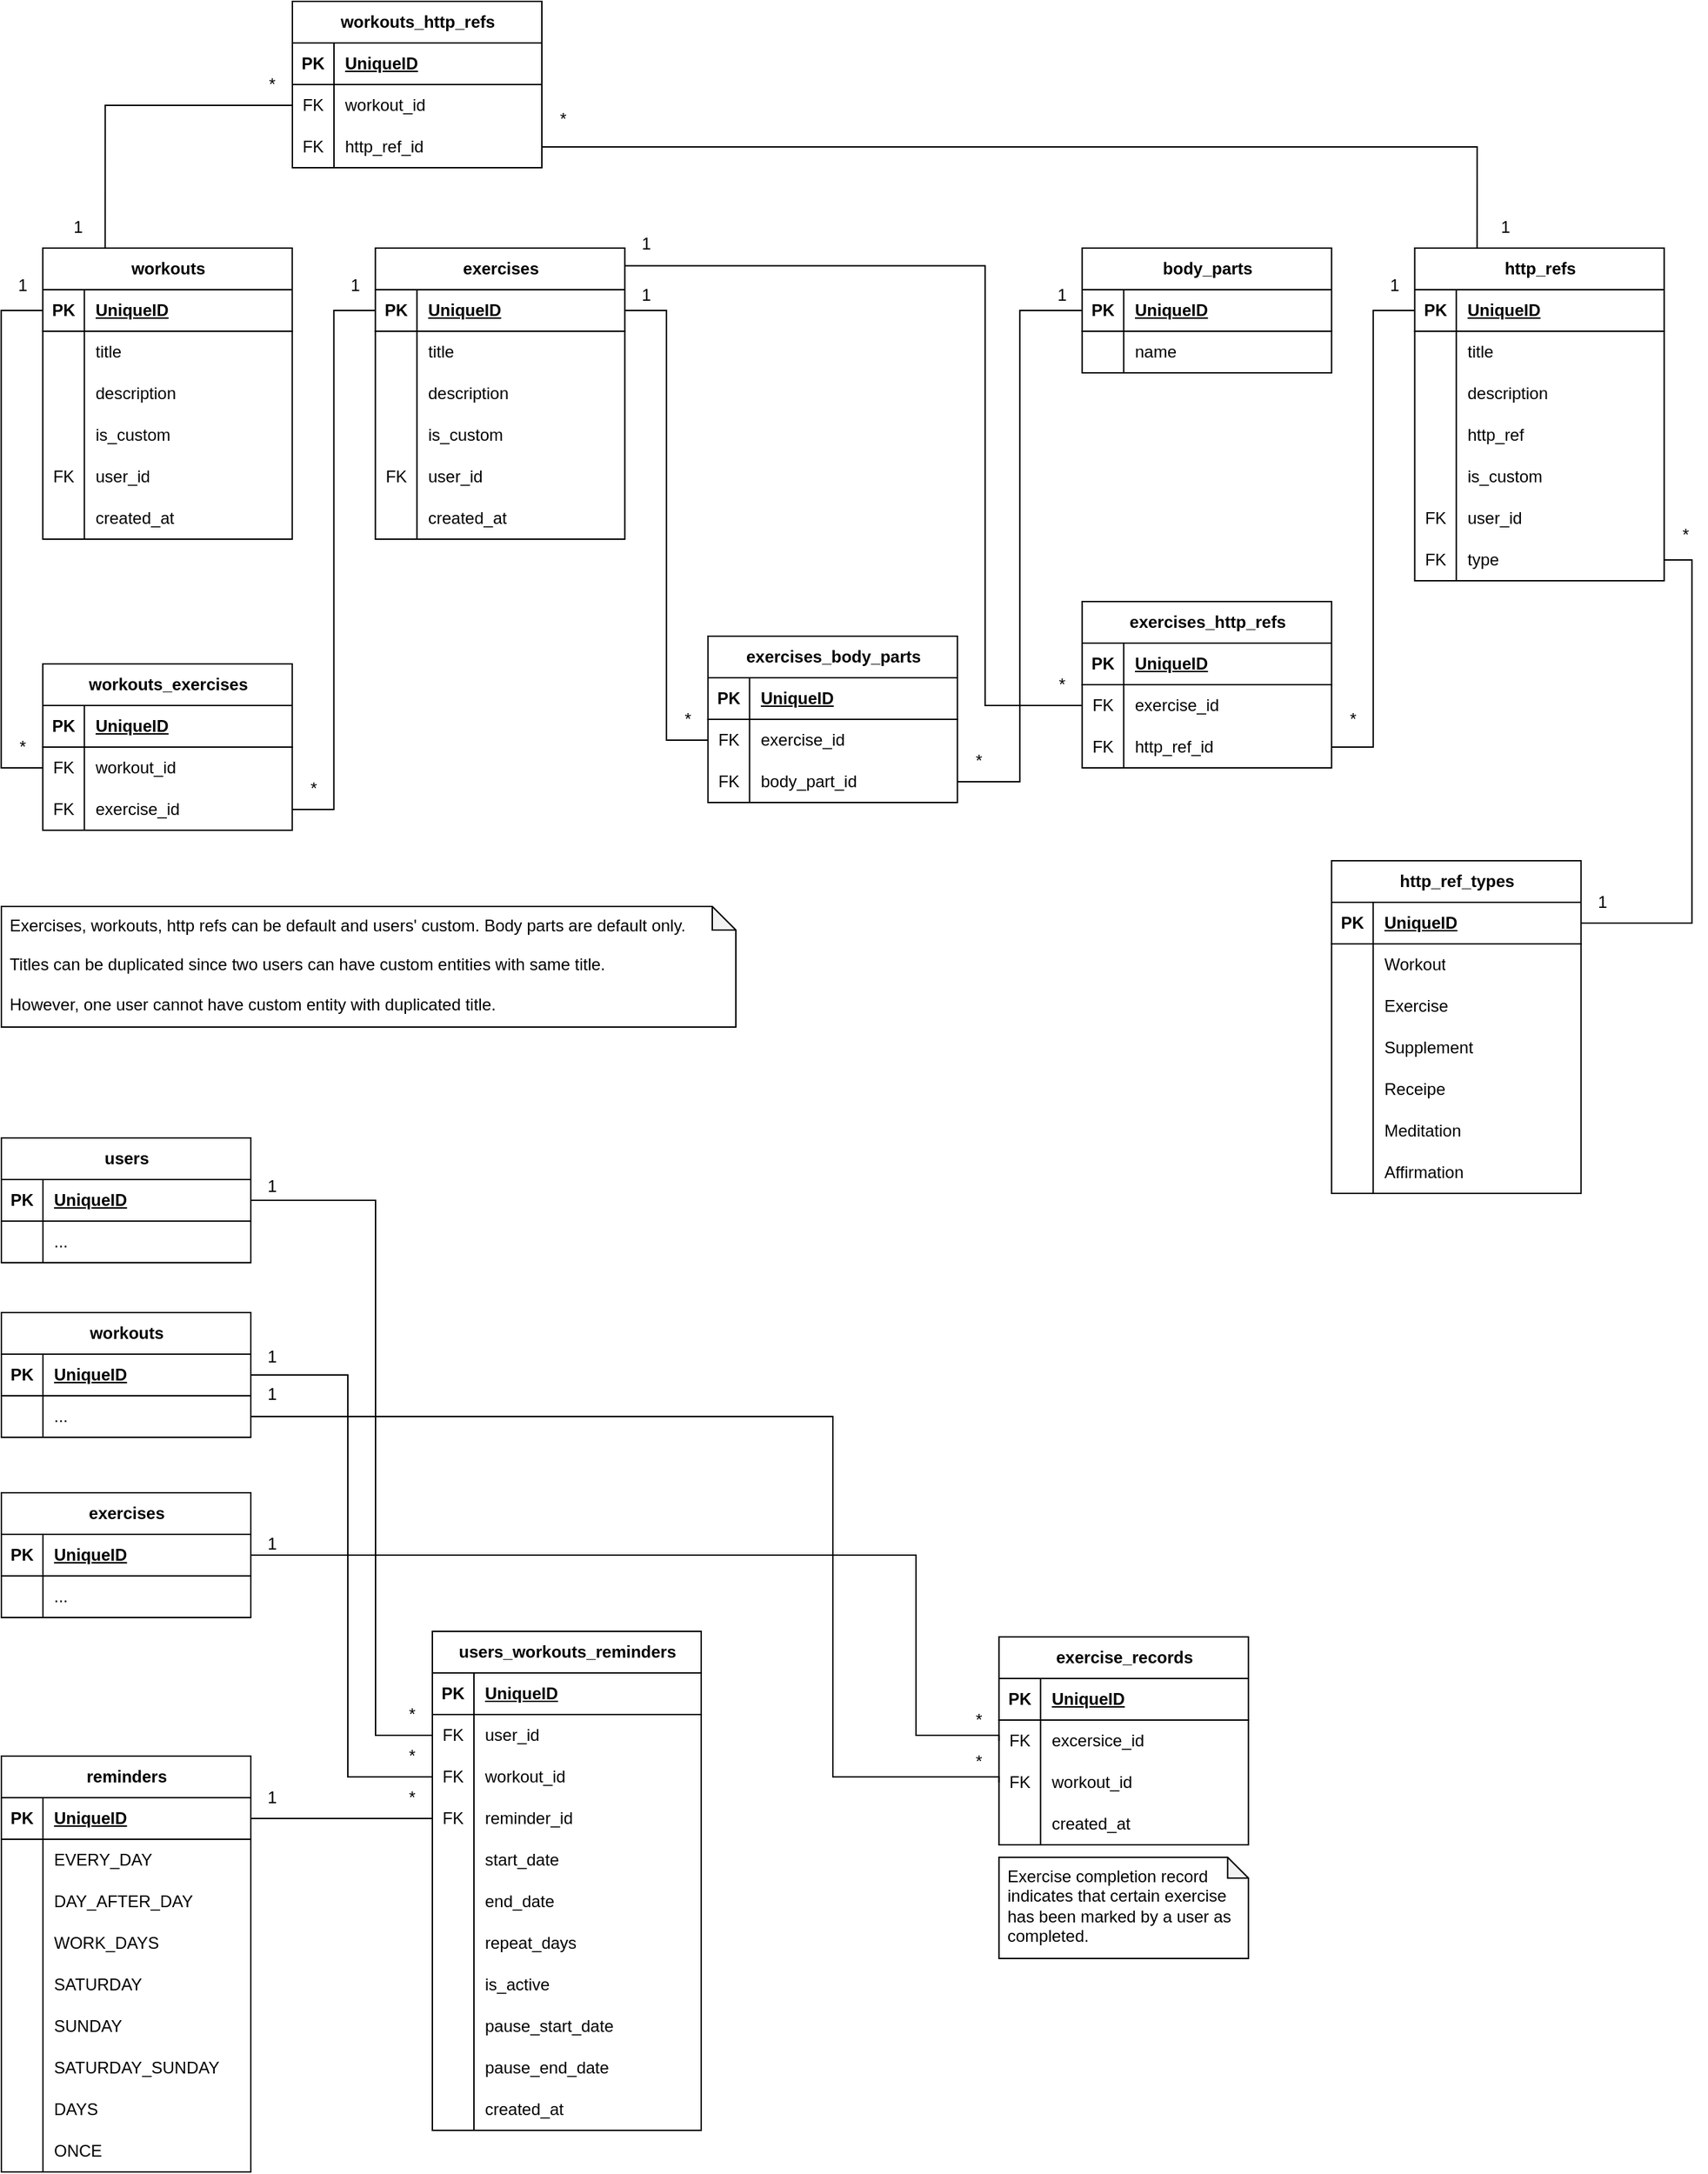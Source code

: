 <mxfile version="21.5.0" type="device" pages="2">
  <diagram id="WUJlhwFjbMwk0djZydYw" name="Workouts">
    <mxGraphModel dx="1300" dy="2923" grid="1" gridSize="10" guides="1" tooltips="1" connect="1" arrows="1" fold="1" page="1" pageScale="1" pageWidth="850" pageHeight="1100" math="0" shadow="0">
      <root>
        <mxCell id="0" />
        <mxCell id="1" parent="0" />
        <mxCell id="GhDDZdrjAw23C8TvT77n-128" value="Exercise completion record indicates that certain exercise has been marked by a user as completed." style="shape=note;whiteSpace=wrap;html=1;backgroundOutline=1;darkOpacity=0.05;align=left;spacingLeft=4;spacingBottom=4;spacingRight=4;size=15;" parent="1" vertex="1">
          <mxGeometry x="2479.86" y="1239" width="180" height="73" as="geometry" />
        </mxCell>
        <mxCell id="GhDDZdrjAw23C8TvT77n-132" value="Exercises, workouts, http refs can be default and users&#39; custom. Body parts are default only.&lt;br&gt;&lt;br&gt;Titles can be duplicated since two users can have custom entities with same title. &lt;br&gt;&lt;br&gt;However, one user cannot have custom entity with duplicated title." style="shape=note;whiteSpace=wrap;html=1;backgroundOutline=1;darkOpacity=0.05;align=left;spacingLeft=4;spacingBottom=4;spacingRight=4;size=17;" parent="1" vertex="1">
          <mxGeometry x="1760" y="553" width="530" height="87" as="geometry" />
        </mxCell>
        <mxCell id="gInFFj4j7uLRM3fzt56n-96" value="exercises" style="shape=table;startSize=30;container=1;collapsible=1;childLayout=tableLayout;fixedRows=1;rowLines=0;fontStyle=1;align=center;resizeLast=1;html=1;" parent="1" vertex="1">
          <mxGeometry x="2029.86" y="78" width="180" height="210" as="geometry" />
        </mxCell>
        <mxCell id="gInFFj4j7uLRM3fzt56n-97" value="" style="shape=tableRow;horizontal=0;startSize=0;swimlaneHead=0;swimlaneBody=0;fillColor=none;collapsible=0;dropTarget=0;points=[[0,0.5],[1,0.5]];portConstraint=eastwest;top=0;left=0;right=0;bottom=1;" parent="gInFFj4j7uLRM3fzt56n-96" vertex="1">
          <mxGeometry y="30" width="180" height="30" as="geometry" />
        </mxCell>
        <mxCell id="gInFFj4j7uLRM3fzt56n-98" value="PK" style="shape=partialRectangle;connectable=0;fillColor=none;top=0;left=0;bottom=0;right=0;fontStyle=1;overflow=hidden;whiteSpace=wrap;html=1;" parent="gInFFj4j7uLRM3fzt56n-97" vertex="1">
          <mxGeometry width="30" height="30" as="geometry">
            <mxRectangle width="30" height="30" as="alternateBounds" />
          </mxGeometry>
        </mxCell>
        <mxCell id="gInFFj4j7uLRM3fzt56n-99" value="UniqueID" style="shape=partialRectangle;connectable=0;fillColor=none;top=0;left=0;bottom=0;right=0;align=left;spacingLeft=6;fontStyle=5;overflow=hidden;whiteSpace=wrap;html=1;" parent="gInFFj4j7uLRM3fzt56n-97" vertex="1">
          <mxGeometry x="30" width="150" height="30" as="geometry">
            <mxRectangle width="150" height="30" as="alternateBounds" />
          </mxGeometry>
        </mxCell>
        <mxCell id="gInFFj4j7uLRM3fzt56n-100" value="" style="shape=tableRow;horizontal=0;startSize=0;swimlaneHead=0;swimlaneBody=0;fillColor=none;collapsible=0;dropTarget=0;points=[[0,0.5],[1,0.5]];portConstraint=eastwest;top=0;left=0;right=0;bottom=0;" parent="gInFFj4j7uLRM3fzt56n-96" vertex="1">
          <mxGeometry y="60" width="180" height="30" as="geometry" />
        </mxCell>
        <mxCell id="gInFFj4j7uLRM3fzt56n-101" value="" style="shape=partialRectangle;connectable=0;fillColor=none;top=0;left=0;bottom=0;right=0;editable=1;overflow=hidden;whiteSpace=wrap;html=1;" parent="gInFFj4j7uLRM3fzt56n-100" vertex="1">
          <mxGeometry width="30" height="30" as="geometry">
            <mxRectangle width="30" height="30" as="alternateBounds" />
          </mxGeometry>
        </mxCell>
        <mxCell id="gInFFj4j7uLRM3fzt56n-102" value="title" style="shape=partialRectangle;connectable=0;fillColor=none;top=0;left=0;bottom=0;right=0;align=left;spacingLeft=6;overflow=hidden;whiteSpace=wrap;html=1;" parent="gInFFj4j7uLRM3fzt56n-100" vertex="1">
          <mxGeometry x="30" width="150" height="30" as="geometry">
            <mxRectangle width="150" height="30" as="alternateBounds" />
          </mxGeometry>
        </mxCell>
        <mxCell id="gInFFj4j7uLRM3fzt56n-103" value="" style="shape=tableRow;horizontal=0;startSize=0;swimlaneHead=0;swimlaneBody=0;fillColor=none;collapsible=0;dropTarget=0;points=[[0,0.5],[1,0.5]];portConstraint=eastwest;top=0;left=0;right=0;bottom=0;" parent="gInFFj4j7uLRM3fzt56n-96" vertex="1">
          <mxGeometry y="90" width="180" height="30" as="geometry" />
        </mxCell>
        <mxCell id="gInFFj4j7uLRM3fzt56n-104" value="" style="shape=partialRectangle;connectable=0;fillColor=none;top=0;left=0;bottom=0;right=0;editable=1;overflow=hidden;whiteSpace=wrap;html=1;" parent="gInFFj4j7uLRM3fzt56n-103" vertex="1">
          <mxGeometry width="30" height="30" as="geometry">
            <mxRectangle width="30" height="30" as="alternateBounds" />
          </mxGeometry>
        </mxCell>
        <mxCell id="gInFFj4j7uLRM3fzt56n-105" value="description" style="shape=partialRectangle;connectable=0;fillColor=none;top=0;left=0;bottom=0;right=0;align=left;spacingLeft=6;overflow=hidden;whiteSpace=wrap;html=1;" parent="gInFFj4j7uLRM3fzt56n-103" vertex="1">
          <mxGeometry x="30" width="150" height="30" as="geometry">
            <mxRectangle width="150" height="30" as="alternateBounds" />
          </mxGeometry>
        </mxCell>
        <mxCell id="gInFFj4j7uLRM3fzt56n-106" value="" style="shape=tableRow;horizontal=0;startSize=0;swimlaneHead=0;swimlaneBody=0;fillColor=none;collapsible=0;dropTarget=0;points=[[0,0.5],[1,0.5]];portConstraint=eastwest;top=0;left=0;right=0;bottom=0;" parent="gInFFj4j7uLRM3fzt56n-96" vertex="1">
          <mxGeometry y="120" width="180" height="30" as="geometry" />
        </mxCell>
        <mxCell id="gInFFj4j7uLRM3fzt56n-107" value="" style="shape=partialRectangle;connectable=0;fillColor=none;top=0;left=0;bottom=0;right=0;editable=1;overflow=hidden;whiteSpace=wrap;html=1;" parent="gInFFj4j7uLRM3fzt56n-106" vertex="1">
          <mxGeometry width="30" height="30" as="geometry">
            <mxRectangle width="30" height="30" as="alternateBounds" />
          </mxGeometry>
        </mxCell>
        <mxCell id="gInFFj4j7uLRM3fzt56n-108" value="is_custom" style="shape=partialRectangle;connectable=0;fillColor=none;top=0;left=0;bottom=0;right=0;align=left;spacingLeft=6;overflow=hidden;whiteSpace=wrap;html=1;" parent="gInFFj4j7uLRM3fzt56n-106" vertex="1">
          <mxGeometry x="30" width="150" height="30" as="geometry">
            <mxRectangle width="150" height="30" as="alternateBounds" />
          </mxGeometry>
        </mxCell>
        <mxCell id="gInFFj4j7uLRM3fzt56n-109" value="" style="shape=tableRow;horizontal=0;startSize=0;swimlaneHead=0;swimlaneBody=0;fillColor=none;collapsible=0;dropTarget=0;points=[[0,0.5],[1,0.5]];portConstraint=eastwest;top=0;left=0;right=0;bottom=0;" parent="gInFFj4j7uLRM3fzt56n-96" vertex="1">
          <mxGeometry y="150" width="180" height="30" as="geometry" />
        </mxCell>
        <mxCell id="gInFFj4j7uLRM3fzt56n-110" value="FK" style="shape=partialRectangle;connectable=0;fillColor=none;top=0;left=0;bottom=0;right=0;editable=1;overflow=hidden;whiteSpace=wrap;html=1;" parent="gInFFj4j7uLRM3fzt56n-109" vertex="1">
          <mxGeometry width="30" height="30" as="geometry">
            <mxRectangle width="30" height="30" as="alternateBounds" />
          </mxGeometry>
        </mxCell>
        <mxCell id="gInFFj4j7uLRM3fzt56n-111" value="user_id" style="shape=partialRectangle;connectable=0;fillColor=none;top=0;left=0;bottom=0;right=0;align=left;spacingLeft=6;overflow=hidden;whiteSpace=wrap;html=1;" parent="gInFFj4j7uLRM3fzt56n-109" vertex="1">
          <mxGeometry x="30" width="150" height="30" as="geometry">
            <mxRectangle width="150" height="30" as="alternateBounds" />
          </mxGeometry>
        </mxCell>
        <mxCell id="gInFFj4j7uLRM3fzt56n-112" value="" style="shape=tableRow;horizontal=0;startSize=0;swimlaneHead=0;swimlaneBody=0;fillColor=none;collapsible=0;dropTarget=0;points=[[0,0.5],[1,0.5]];portConstraint=eastwest;top=0;left=0;right=0;bottom=0;" parent="gInFFj4j7uLRM3fzt56n-96" vertex="1">
          <mxGeometry y="180" width="180" height="30" as="geometry" />
        </mxCell>
        <mxCell id="gInFFj4j7uLRM3fzt56n-113" value="" style="shape=partialRectangle;connectable=0;fillColor=none;top=0;left=0;bottom=0;right=0;editable=1;overflow=hidden;whiteSpace=wrap;html=1;" parent="gInFFj4j7uLRM3fzt56n-112" vertex="1">
          <mxGeometry width="30" height="30" as="geometry">
            <mxRectangle width="30" height="30" as="alternateBounds" />
          </mxGeometry>
        </mxCell>
        <mxCell id="gInFFj4j7uLRM3fzt56n-114" value="created_at" style="shape=partialRectangle;connectable=0;fillColor=none;top=0;left=0;bottom=0;right=0;align=left;spacingLeft=6;overflow=hidden;whiteSpace=wrap;html=1;" parent="gInFFj4j7uLRM3fzt56n-112" vertex="1">
          <mxGeometry x="30" width="150" height="30" as="geometry">
            <mxRectangle width="150" height="30" as="alternateBounds" />
          </mxGeometry>
        </mxCell>
        <mxCell id="gInFFj4j7uLRM3fzt56n-115" value="body_parts" style="shape=table;startSize=30;container=1;collapsible=1;childLayout=tableLayout;fixedRows=1;rowLines=0;fontStyle=1;align=center;resizeLast=1;html=1;" parent="1" vertex="1">
          <mxGeometry x="2539.86" y="78" width="180" height="90" as="geometry" />
        </mxCell>
        <mxCell id="gInFFj4j7uLRM3fzt56n-116" value="" style="shape=tableRow;horizontal=0;startSize=0;swimlaneHead=0;swimlaneBody=0;fillColor=none;collapsible=0;dropTarget=0;points=[[0,0.5],[1,0.5]];portConstraint=eastwest;top=0;left=0;right=0;bottom=1;" parent="gInFFj4j7uLRM3fzt56n-115" vertex="1">
          <mxGeometry y="30" width="180" height="30" as="geometry" />
        </mxCell>
        <mxCell id="gInFFj4j7uLRM3fzt56n-117" value="PK" style="shape=partialRectangle;connectable=0;fillColor=none;top=0;left=0;bottom=0;right=0;fontStyle=1;overflow=hidden;whiteSpace=wrap;html=1;" parent="gInFFj4j7uLRM3fzt56n-116" vertex="1">
          <mxGeometry width="30" height="30" as="geometry">
            <mxRectangle width="30" height="30" as="alternateBounds" />
          </mxGeometry>
        </mxCell>
        <mxCell id="gInFFj4j7uLRM3fzt56n-118" value="UniqueID" style="shape=partialRectangle;connectable=0;fillColor=none;top=0;left=0;bottom=0;right=0;align=left;spacingLeft=6;fontStyle=5;overflow=hidden;whiteSpace=wrap;html=1;" parent="gInFFj4j7uLRM3fzt56n-116" vertex="1">
          <mxGeometry x="30" width="150" height="30" as="geometry">
            <mxRectangle width="150" height="30" as="alternateBounds" />
          </mxGeometry>
        </mxCell>
        <mxCell id="gInFFj4j7uLRM3fzt56n-119" value="" style="shape=tableRow;horizontal=0;startSize=0;swimlaneHead=0;swimlaneBody=0;fillColor=none;collapsible=0;dropTarget=0;points=[[0,0.5],[1,0.5]];portConstraint=eastwest;top=0;left=0;right=0;bottom=0;" parent="gInFFj4j7uLRM3fzt56n-115" vertex="1">
          <mxGeometry y="60" width="180" height="30" as="geometry" />
        </mxCell>
        <mxCell id="gInFFj4j7uLRM3fzt56n-120" value="" style="shape=partialRectangle;connectable=0;fillColor=none;top=0;left=0;bottom=0;right=0;editable=1;overflow=hidden;whiteSpace=wrap;html=1;" parent="gInFFj4j7uLRM3fzt56n-119" vertex="1">
          <mxGeometry width="30" height="30" as="geometry">
            <mxRectangle width="30" height="30" as="alternateBounds" />
          </mxGeometry>
        </mxCell>
        <mxCell id="gInFFj4j7uLRM3fzt56n-121" value="name" style="shape=partialRectangle;connectable=0;fillColor=none;top=0;left=0;bottom=0;right=0;align=left;spacingLeft=6;overflow=hidden;whiteSpace=wrap;html=1;" parent="gInFFj4j7uLRM3fzt56n-119" vertex="1">
          <mxGeometry x="30" width="150" height="30" as="geometry">
            <mxRectangle width="150" height="30" as="alternateBounds" />
          </mxGeometry>
        </mxCell>
        <mxCell id="gInFFj4j7uLRM3fzt56n-122" value="http_refs" style="shape=table;startSize=30;container=1;collapsible=1;childLayout=tableLayout;fixedRows=1;rowLines=0;fontStyle=1;align=center;resizeLast=1;html=1;" parent="1" vertex="1">
          <mxGeometry x="2779.86" y="78" width="180" height="240" as="geometry" />
        </mxCell>
        <mxCell id="gInFFj4j7uLRM3fzt56n-123" value="" style="shape=tableRow;horizontal=0;startSize=0;swimlaneHead=0;swimlaneBody=0;fillColor=none;collapsible=0;dropTarget=0;points=[[0,0.5],[1,0.5]];portConstraint=eastwest;top=0;left=0;right=0;bottom=1;" parent="gInFFj4j7uLRM3fzt56n-122" vertex="1">
          <mxGeometry y="30" width="180" height="30" as="geometry" />
        </mxCell>
        <mxCell id="gInFFj4j7uLRM3fzt56n-124" value="PK" style="shape=partialRectangle;connectable=0;fillColor=none;top=0;left=0;bottom=0;right=0;fontStyle=1;overflow=hidden;whiteSpace=wrap;html=1;" parent="gInFFj4j7uLRM3fzt56n-123" vertex="1">
          <mxGeometry width="30" height="30" as="geometry">
            <mxRectangle width="30" height="30" as="alternateBounds" />
          </mxGeometry>
        </mxCell>
        <mxCell id="gInFFj4j7uLRM3fzt56n-125" value="UniqueID" style="shape=partialRectangle;connectable=0;fillColor=none;top=0;left=0;bottom=0;right=0;align=left;spacingLeft=6;fontStyle=5;overflow=hidden;whiteSpace=wrap;html=1;" parent="gInFFj4j7uLRM3fzt56n-123" vertex="1">
          <mxGeometry x="30" width="150" height="30" as="geometry">
            <mxRectangle width="150" height="30" as="alternateBounds" />
          </mxGeometry>
        </mxCell>
        <mxCell id="gInFFj4j7uLRM3fzt56n-126" value="" style="shape=tableRow;horizontal=0;startSize=0;swimlaneHead=0;swimlaneBody=0;fillColor=none;collapsible=0;dropTarget=0;points=[[0,0.5],[1,0.5]];portConstraint=eastwest;top=0;left=0;right=0;bottom=0;" parent="gInFFj4j7uLRM3fzt56n-122" vertex="1">
          <mxGeometry y="60" width="180" height="30" as="geometry" />
        </mxCell>
        <mxCell id="gInFFj4j7uLRM3fzt56n-127" value="" style="shape=partialRectangle;connectable=0;fillColor=none;top=0;left=0;bottom=0;right=0;editable=1;overflow=hidden;whiteSpace=wrap;html=1;" parent="gInFFj4j7uLRM3fzt56n-126" vertex="1">
          <mxGeometry width="30" height="30" as="geometry">
            <mxRectangle width="30" height="30" as="alternateBounds" />
          </mxGeometry>
        </mxCell>
        <mxCell id="gInFFj4j7uLRM3fzt56n-128" value="title" style="shape=partialRectangle;connectable=0;fillColor=none;top=0;left=0;bottom=0;right=0;align=left;spacingLeft=6;overflow=hidden;whiteSpace=wrap;html=1;" parent="gInFFj4j7uLRM3fzt56n-126" vertex="1">
          <mxGeometry x="30" width="150" height="30" as="geometry">
            <mxRectangle width="150" height="30" as="alternateBounds" />
          </mxGeometry>
        </mxCell>
        <mxCell id="gInFFj4j7uLRM3fzt56n-129" value="" style="shape=tableRow;horizontal=0;startSize=0;swimlaneHead=0;swimlaneBody=0;fillColor=none;collapsible=0;dropTarget=0;points=[[0,0.5],[1,0.5]];portConstraint=eastwest;top=0;left=0;right=0;bottom=0;" parent="gInFFj4j7uLRM3fzt56n-122" vertex="1">
          <mxGeometry y="90" width="180" height="30" as="geometry" />
        </mxCell>
        <mxCell id="gInFFj4j7uLRM3fzt56n-130" value="" style="shape=partialRectangle;connectable=0;fillColor=none;top=0;left=0;bottom=0;right=0;editable=1;overflow=hidden;whiteSpace=wrap;html=1;" parent="gInFFj4j7uLRM3fzt56n-129" vertex="1">
          <mxGeometry width="30" height="30" as="geometry">
            <mxRectangle width="30" height="30" as="alternateBounds" />
          </mxGeometry>
        </mxCell>
        <mxCell id="gInFFj4j7uLRM3fzt56n-131" value="description" style="shape=partialRectangle;connectable=0;fillColor=none;top=0;left=0;bottom=0;right=0;align=left;spacingLeft=6;overflow=hidden;whiteSpace=wrap;html=1;" parent="gInFFj4j7uLRM3fzt56n-129" vertex="1">
          <mxGeometry x="30" width="150" height="30" as="geometry">
            <mxRectangle width="150" height="30" as="alternateBounds" />
          </mxGeometry>
        </mxCell>
        <mxCell id="gInFFj4j7uLRM3fzt56n-132" value="" style="shape=tableRow;horizontal=0;startSize=0;swimlaneHead=0;swimlaneBody=0;fillColor=none;collapsible=0;dropTarget=0;points=[[0,0.5],[1,0.5]];portConstraint=eastwest;top=0;left=0;right=0;bottom=0;" parent="gInFFj4j7uLRM3fzt56n-122" vertex="1">
          <mxGeometry y="120" width="180" height="30" as="geometry" />
        </mxCell>
        <mxCell id="gInFFj4j7uLRM3fzt56n-133" value="" style="shape=partialRectangle;connectable=0;fillColor=none;top=0;left=0;bottom=0;right=0;editable=1;overflow=hidden;whiteSpace=wrap;html=1;" parent="gInFFj4j7uLRM3fzt56n-132" vertex="1">
          <mxGeometry width="30" height="30" as="geometry">
            <mxRectangle width="30" height="30" as="alternateBounds" />
          </mxGeometry>
        </mxCell>
        <mxCell id="gInFFj4j7uLRM3fzt56n-134" value="http_ref" style="shape=partialRectangle;connectable=0;fillColor=none;top=0;left=0;bottom=0;right=0;align=left;spacingLeft=6;overflow=hidden;whiteSpace=wrap;html=1;" parent="gInFFj4j7uLRM3fzt56n-132" vertex="1">
          <mxGeometry x="30" width="150" height="30" as="geometry">
            <mxRectangle width="150" height="30" as="alternateBounds" />
          </mxGeometry>
        </mxCell>
        <mxCell id="gInFFj4j7uLRM3fzt56n-135" value="" style="shape=tableRow;horizontal=0;startSize=0;swimlaneHead=0;swimlaneBody=0;fillColor=none;collapsible=0;dropTarget=0;points=[[0,0.5],[1,0.5]];portConstraint=eastwest;top=0;left=0;right=0;bottom=0;" parent="gInFFj4j7uLRM3fzt56n-122" vertex="1">
          <mxGeometry y="150" width="180" height="30" as="geometry" />
        </mxCell>
        <mxCell id="gInFFj4j7uLRM3fzt56n-136" value="" style="shape=partialRectangle;connectable=0;fillColor=none;top=0;left=0;bottom=0;right=0;editable=1;overflow=hidden;whiteSpace=wrap;html=1;" parent="gInFFj4j7uLRM3fzt56n-135" vertex="1">
          <mxGeometry width="30" height="30" as="geometry">
            <mxRectangle width="30" height="30" as="alternateBounds" />
          </mxGeometry>
        </mxCell>
        <mxCell id="gInFFj4j7uLRM3fzt56n-137" value="is_custom" style="shape=partialRectangle;connectable=0;fillColor=none;top=0;left=0;bottom=0;right=0;align=left;spacingLeft=6;overflow=hidden;whiteSpace=wrap;html=1;" parent="gInFFj4j7uLRM3fzt56n-135" vertex="1">
          <mxGeometry x="30" width="150" height="30" as="geometry">
            <mxRectangle width="150" height="30" as="alternateBounds" />
          </mxGeometry>
        </mxCell>
        <mxCell id="gInFFj4j7uLRM3fzt56n-138" value="" style="shape=tableRow;horizontal=0;startSize=0;swimlaneHead=0;swimlaneBody=0;fillColor=none;collapsible=0;dropTarget=0;points=[[0,0.5],[1,0.5]];portConstraint=eastwest;top=0;left=0;right=0;bottom=0;" parent="gInFFj4j7uLRM3fzt56n-122" vertex="1">
          <mxGeometry y="180" width="180" height="30" as="geometry" />
        </mxCell>
        <mxCell id="gInFFj4j7uLRM3fzt56n-139" value="FK" style="shape=partialRectangle;connectable=0;fillColor=none;top=0;left=0;bottom=0;right=0;editable=1;overflow=hidden;whiteSpace=wrap;html=1;" parent="gInFFj4j7uLRM3fzt56n-138" vertex="1">
          <mxGeometry width="30" height="30" as="geometry">
            <mxRectangle width="30" height="30" as="alternateBounds" />
          </mxGeometry>
        </mxCell>
        <mxCell id="gInFFj4j7uLRM3fzt56n-140" value="user_id" style="shape=partialRectangle;connectable=0;fillColor=none;top=0;left=0;bottom=0;right=0;align=left;spacingLeft=6;overflow=hidden;whiteSpace=wrap;html=1;" parent="gInFFj4j7uLRM3fzt56n-138" vertex="1">
          <mxGeometry x="30" width="150" height="30" as="geometry">
            <mxRectangle width="150" height="30" as="alternateBounds" />
          </mxGeometry>
        </mxCell>
        <mxCell id="OI1A-mcJA156JFg3_b9L-1" value="" style="shape=tableRow;horizontal=0;startSize=0;swimlaneHead=0;swimlaneBody=0;fillColor=none;collapsible=0;dropTarget=0;points=[[0,0.5],[1,0.5]];portConstraint=eastwest;top=0;left=0;right=0;bottom=0;" vertex="1" parent="gInFFj4j7uLRM3fzt56n-122">
          <mxGeometry y="210" width="180" height="30" as="geometry" />
        </mxCell>
        <mxCell id="OI1A-mcJA156JFg3_b9L-2" value="FK" style="shape=partialRectangle;connectable=0;fillColor=none;top=0;left=0;bottom=0;right=0;editable=1;overflow=hidden;whiteSpace=wrap;html=1;" vertex="1" parent="OI1A-mcJA156JFg3_b9L-1">
          <mxGeometry width="30" height="30" as="geometry">
            <mxRectangle width="30" height="30" as="alternateBounds" />
          </mxGeometry>
        </mxCell>
        <mxCell id="OI1A-mcJA156JFg3_b9L-3" value="type" style="shape=partialRectangle;connectable=0;fillColor=none;top=0;left=0;bottom=0;right=0;align=left;spacingLeft=6;overflow=hidden;whiteSpace=wrap;html=1;" vertex="1" parent="OI1A-mcJA156JFg3_b9L-1">
          <mxGeometry x="30" width="150" height="30" as="geometry">
            <mxRectangle width="150" height="30" as="alternateBounds" />
          </mxGeometry>
        </mxCell>
        <mxCell id="gInFFj4j7uLRM3fzt56n-141" value="workouts" style="shape=table;startSize=30;container=1;collapsible=1;childLayout=tableLayout;fixedRows=1;rowLines=0;fontStyle=1;align=center;resizeLast=1;html=1;" parent="1" vertex="1">
          <mxGeometry x="1789.86" y="78" width="180" height="210" as="geometry" />
        </mxCell>
        <mxCell id="gInFFj4j7uLRM3fzt56n-142" value="" style="shape=tableRow;horizontal=0;startSize=0;swimlaneHead=0;swimlaneBody=0;fillColor=none;collapsible=0;dropTarget=0;points=[[0,0.5],[1,0.5]];portConstraint=eastwest;top=0;left=0;right=0;bottom=1;" parent="gInFFj4j7uLRM3fzt56n-141" vertex="1">
          <mxGeometry y="30" width="180" height="30" as="geometry" />
        </mxCell>
        <mxCell id="gInFFj4j7uLRM3fzt56n-143" value="PK" style="shape=partialRectangle;connectable=0;fillColor=none;top=0;left=0;bottom=0;right=0;fontStyle=1;overflow=hidden;whiteSpace=wrap;html=1;" parent="gInFFj4j7uLRM3fzt56n-142" vertex="1">
          <mxGeometry width="30" height="30" as="geometry">
            <mxRectangle width="30" height="30" as="alternateBounds" />
          </mxGeometry>
        </mxCell>
        <mxCell id="gInFFj4j7uLRM3fzt56n-144" value="UniqueID" style="shape=partialRectangle;connectable=0;fillColor=none;top=0;left=0;bottom=0;right=0;align=left;spacingLeft=6;fontStyle=5;overflow=hidden;whiteSpace=wrap;html=1;" parent="gInFFj4j7uLRM3fzt56n-142" vertex="1">
          <mxGeometry x="30" width="150" height="30" as="geometry">
            <mxRectangle width="150" height="30" as="alternateBounds" />
          </mxGeometry>
        </mxCell>
        <mxCell id="gInFFj4j7uLRM3fzt56n-145" value="" style="shape=tableRow;horizontal=0;startSize=0;swimlaneHead=0;swimlaneBody=0;fillColor=none;collapsible=0;dropTarget=0;points=[[0,0.5],[1,0.5]];portConstraint=eastwest;top=0;left=0;right=0;bottom=0;" parent="gInFFj4j7uLRM3fzt56n-141" vertex="1">
          <mxGeometry y="60" width="180" height="30" as="geometry" />
        </mxCell>
        <mxCell id="gInFFj4j7uLRM3fzt56n-146" value="" style="shape=partialRectangle;connectable=0;fillColor=none;top=0;left=0;bottom=0;right=0;editable=1;overflow=hidden;whiteSpace=wrap;html=1;" parent="gInFFj4j7uLRM3fzt56n-145" vertex="1">
          <mxGeometry width="30" height="30" as="geometry">
            <mxRectangle width="30" height="30" as="alternateBounds" />
          </mxGeometry>
        </mxCell>
        <mxCell id="gInFFj4j7uLRM3fzt56n-147" value="title" style="shape=partialRectangle;connectable=0;fillColor=none;top=0;left=0;bottom=0;right=0;align=left;spacingLeft=6;overflow=hidden;whiteSpace=wrap;html=1;" parent="gInFFj4j7uLRM3fzt56n-145" vertex="1">
          <mxGeometry x="30" width="150" height="30" as="geometry">
            <mxRectangle width="150" height="30" as="alternateBounds" />
          </mxGeometry>
        </mxCell>
        <mxCell id="gInFFj4j7uLRM3fzt56n-148" value="" style="shape=tableRow;horizontal=0;startSize=0;swimlaneHead=0;swimlaneBody=0;fillColor=none;collapsible=0;dropTarget=0;points=[[0,0.5],[1,0.5]];portConstraint=eastwest;top=0;left=0;right=0;bottom=0;" parent="gInFFj4j7uLRM3fzt56n-141" vertex="1">
          <mxGeometry y="90" width="180" height="30" as="geometry" />
        </mxCell>
        <mxCell id="gInFFj4j7uLRM3fzt56n-149" value="" style="shape=partialRectangle;connectable=0;fillColor=none;top=0;left=0;bottom=0;right=0;editable=1;overflow=hidden;whiteSpace=wrap;html=1;" parent="gInFFj4j7uLRM3fzt56n-148" vertex="1">
          <mxGeometry width="30" height="30" as="geometry">
            <mxRectangle width="30" height="30" as="alternateBounds" />
          </mxGeometry>
        </mxCell>
        <mxCell id="gInFFj4j7uLRM3fzt56n-150" value="description" style="shape=partialRectangle;connectable=0;fillColor=none;top=0;left=0;bottom=0;right=0;align=left;spacingLeft=6;overflow=hidden;whiteSpace=wrap;html=1;" parent="gInFFj4j7uLRM3fzt56n-148" vertex="1">
          <mxGeometry x="30" width="150" height="30" as="geometry">
            <mxRectangle width="150" height="30" as="alternateBounds" />
          </mxGeometry>
        </mxCell>
        <mxCell id="gInFFj4j7uLRM3fzt56n-151" value="" style="shape=tableRow;horizontal=0;startSize=0;swimlaneHead=0;swimlaneBody=0;fillColor=none;collapsible=0;dropTarget=0;points=[[0,0.5],[1,0.5]];portConstraint=eastwest;top=0;left=0;right=0;bottom=0;" parent="gInFFj4j7uLRM3fzt56n-141" vertex="1">
          <mxGeometry y="120" width="180" height="30" as="geometry" />
        </mxCell>
        <mxCell id="gInFFj4j7uLRM3fzt56n-152" value="" style="shape=partialRectangle;connectable=0;fillColor=none;top=0;left=0;bottom=0;right=0;editable=1;overflow=hidden;whiteSpace=wrap;html=1;" parent="gInFFj4j7uLRM3fzt56n-151" vertex="1">
          <mxGeometry width="30" height="30" as="geometry">
            <mxRectangle width="30" height="30" as="alternateBounds" />
          </mxGeometry>
        </mxCell>
        <mxCell id="gInFFj4j7uLRM3fzt56n-153" value="is_custom" style="shape=partialRectangle;connectable=0;fillColor=none;top=0;left=0;bottom=0;right=0;align=left;spacingLeft=6;overflow=hidden;whiteSpace=wrap;html=1;" parent="gInFFj4j7uLRM3fzt56n-151" vertex="1">
          <mxGeometry x="30" width="150" height="30" as="geometry">
            <mxRectangle width="150" height="30" as="alternateBounds" />
          </mxGeometry>
        </mxCell>
        <mxCell id="gInFFj4j7uLRM3fzt56n-154" value="" style="shape=tableRow;horizontal=0;startSize=0;swimlaneHead=0;swimlaneBody=0;fillColor=none;collapsible=0;dropTarget=0;points=[[0,0.5],[1,0.5]];portConstraint=eastwest;top=0;left=0;right=0;bottom=0;" parent="gInFFj4j7uLRM3fzt56n-141" vertex="1">
          <mxGeometry y="150" width="180" height="30" as="geometry" />
        </mxCell>
        <mxCell id="gInFFj4j7uLRM3fzt56n-155" value="FK" style="shape=partialRectangle;connectable=0;fillColor=none;top=0;left=0;bottom=0;right=0;editable=1;overflow=hidden;whiteSpace=wrap;html=1;" parent="gInFFj4j7uLRM3fzt56n-154" vertex="1">
          <mxGeometry width="30" height="30" as="geometry">
            <mxRectangle width="30" height="30" as="alternateBounds" />
          </mxGeometry>
        </mxCell>
        <mxCell id="gInFFj4j7uLRM3fzt56n-156" value="user_id" style="shape=partialRectangle;connectable=0;fillColor=none;top=0;left=0;bottom=0;right=0;align=left;spacingLeft=6;overflow=hidden;whiteSpace=wrap;html=1;" parent="gInFFj4j7uLRM3fzt56n-154" vertex="1">
          <mxGeometry x="30" width="150" height="30" as="geometry">
            <mxRectangle width="150" height="30" as="alternateBounds" />
          </mxGeometry>
        </mxCell>
        <mxCell id="gInFFj4j7uLRM3fzt56n-157" value="" style="shape=tableRow;horizontal=0;startSize=0;swimlaneHead=0;swimlaneBody=0;fillColor=none;collapsible=0;dropTarget=0;points=[[0,0.5],[1,0.5]];portConstraint=eastwest;top=0;left=0;right=0;bottom=0;" parent="gInFFj4j7uLRM3fzt56n-141" vertex="1">
          <mxGeometry y="180" width="180" height="30" as="geometry" />
        </mxCell>
        <mxCell id="gInFFj4j7uLRM3fzt56n-158" value="" style="shape=partialRectangle;connectable=0;fillColor=none;top=0;left=0;bottom=0;right=0;editable=1;overflow=hidden;whiteSpace=wrap;html=1;" parent="gInFFj4j7uLRM3fzt56n-157" vertex="1">
          <mxGeometry width="30" height="30" as="geometry">
            <mxRectangle width="30" height="30" as="alternateBounds" />
          </mxGeometry>
        </mxCell>
        <mxCell id="gInFFj4j7uLRM3fzt56n-159" value="created_at" style="shape=partialRectangle;connectable=0;fillColor=none;top=0;left=0;bottom=0;right=0;align=left;spacingLeft=6;overflow=hidden;whiteSpace=wrap;html=1;" parent="gInFFj4j7uLRM3fzt56n-157" vertex="1">
          <mxGeometry x="30" width="150" height="30" as="geometry">
            <mxRectangle width="150" height="30" as="alternateBounds" />
          </mxGeometry>
        </mxCell>
        <mxCell id="gInFFj4j7uLRM3fzt56n-160" value="workouts_exercises" style="shape=table;startSize=30;container=1;collapsible=1;childLayout=tableLayout;fixedRows=1;rowLines=0;fontStyle=1;align=center;resizeLast=1;html=1;" parent="1" vertex="1">
          <mxGeometry x="1789.86" y="378" width="180" height="120" as="geometry" />
        </mxCell>
        <mxCell id="gInFFj4j7uLRM3fzt56n-161" value="" style="shape=tableRow;horizontal=0;startSize=0;swimlaneHead=0;swimlaneBody=0;fillColor=none;collapsible=0;dropTarget=0;points=[[0,0.5],[1,0.5]];portConstraint=eastwest;top=0;left=0;right=0;bottom=1;" parent="gInFFj4j7uLRM3fzt56n-160" vertex="1">
          <mxGeometry y="30" width="180" height="30" as="geometry" />
        </mxCell>
        <mxCell id="gInFFj4j7uLRM3fzt56n-162" value="PK" style="shape=partialRectangle;connectable=0;fillColor=none;top=0;left=0;bottom=0;right=0;fontStyle=1;overflow=hidden;whiteSpace=wrap;html=1;" parent="gInFFj4j7uLRM3fzt56n-161" vertex="1">
          <mxGeometry width="30" height="30" as="geometry">
            <mxRectangle width="30" height="30" as="alternateBounds" />
          </mxGeometry>
        </mxCell>
        <mxCell id="gInFFj4j7uLRM3fzt56n-163" value="UniqueID" style="shape=partialRectangle;connectable=0;fillColor=none;top=0;left=0;bottom=0;right=0;align=left;spacingLeft=6;fontStyle=5;overflow=hidden;whiteSpace=wrap;html=1;" parent="gInFFj4j7uLRM3fzt56n-161" vertex="1">
          <mxGeometry x="30" width="150" height="30" as="geometry">
            <mxRectangle width="150" height="30" as="alternateBounds" />
          </mxGeometry>
        </mxCell>
        <mxCell id="gInFFj4j7uLRM3fzt56n-164" value="" style="shape=tableRow;horizontal=0;startSize=0;swimlaneHead=0;swimlaneBody=0;fillColor=none;collapsible=0;dropTarget=0;points=[[0,0.5],[1,0.5]];portConstraint=eastwest;top=0;left=0;right=0;bottom=0;" parent="gInFFj4j7uLRM3fzt56n-160" vertex="1">
          <mxGeometry y="60" width="180" height="30" as="geometry" />
        </mxCell>
        <mxCell id="gInFFj4j7uLRM3fzt56n-165" value="FK" style="shape=partialRectangle;connectable=0;fillColor=none;top=0;left=0;bottom=0;right=0;editable=1;overflow=hidden;whiteSpace=wrap;html=1;" parent="gInFFj4j7uLRM3fzt56n-164" vertex="1">
          <mxGeometry width="30" height="30" as="geometry">
            <mxRectangle width="30" height="30" as="alternateBounds" />
          </mxGeometry>
        </mxCell>
        <mxCell id="gInFFj4j7uLRM3fzt56n-166" value="workout_id" style="shape=partialRectangle;connectable=0;fillColor=none;top=0;left=0;bottom=0;right=0;align=left;spacingLeft=6;overflow=hidden;whiteSpace=wrap;html=1;" parent="gInFFj4j7uLRM3fzt56n-164" vertex="1">
          <mxGeometry x="30" width="150" height="30" as="geometry">
            <mxRectangle width="150" height="30" as="alternateBounds" />
          </mxGeometry>
        </mxCell>
        <mxCell id="gInFFj4j7uLRM3fzt56n-167" value="" style="shape=tableRow;horizontal=0;startSize=0;swimlaneHead=0;swimlaneBody=0;fillColor=none;collapsible=0;dropTarget=0;points=[[0,0.5],[1,0.5]];portConstraint=eastwest;top=0;left=0;right=0;bottom=0;" parent="gInFFj4j7uLRM3fzt56n-160" vertex="1">
          <mxGeometry y="90" width="180" height="30" as="geometry" />
        </mxCell>
        <mxCell id="gInFFj4j7uLRM3fzt56n-168" value="FK" style="shape=partialRectangle;connectable=0;fillColor=none;top=0;left=0;bottom=0;right=0;editable=1;overflow=hidden;whiteSpace=wrap;html=1;" parent="gInFFj4j7uLRM3fzt56n-167" vertex="1">
          <mxGeometry width="30" height="30" as="geometry">
            <mxRectangle width="30" height="30" as="alternateBounds" />
          </mxGeometry>
        </mxCell>
        <mxCell id="gInFFj4j7uLRM3fzt56n-169" value="exercise_id" style="shape=partialRectangle;connectable=0;fillColor=none;top=0;left=0;bottom=0;right=0;align=left;spacingLeft=6;overflow=hidden;whiteSpace=wrap;html=1;" parent="gInFFj4j7uLRM3fzt56n-167" vertex="1">
          <mxGeometry x="30" width="150" height="30" as="geometry">
            <mxRectangle width="150" height="30" as="alternateBounds" />
          </mxGeometry>
        </mxCell>
        <mxCell id="gInFFj4j7uLRM3fzt56n-174" value="exercises_http_refs" style="shape=table;startSize=30;container=1;collapsible=1;childLayout=tableLayout;fixedRows=1;rowLines=0;fontStyle=1;align=center;resizeLast=1;html=1;" parent="1" vertex="1">
          <mxGeometry x="2539.86" y="333" width="180" height="120" as="geometry" />
        </mxCell>
        <mxCell id="gInFFj4j7uLRM3fzt56n-175" value="" style="shape=tableRow;horizontal=0;startSize=0;swimlaneHead=0;swimlaneBody=0;fillColor=none;collapsible=0;dropTarget=0;points=[[0,0.5],[1,0.5]];portConstraint=eastwest;top=0;left=0;right=0;bottom=1;" parent="gInFFj4j7uLRM3fzt56n-174" vertex="1">
          <mxGeometry y="30" width="180" height="30" as="geometry" />
        </mxCell>
        <mxCell id="gInFFj4j7uLRM3fzt56n-176" value="PK" style="shape=partialRectangle;connectable=0;fillColor=none;top=0;left=0;bottom=0;right=0;fontStyle=1;overflow=hidden;whiteSpace=wrap;html=1;" parent="gInFFj4j7uLRM3fzt56n-175" vertex="1">
          <mxGeometry width="30" height="30" as="geometry">
            <mxRectangle width="30" height="30" as="alternateBounds" />
          </mxGeometry>
        </mxCell>
        <mxCell id="gInFFj4j7uLRM3fzt56n-177" value="UniqueID" style="shape=partialRectangle;connectable=0;fillColor=none;top=0;left=0;bottom=0;right=0;align=left;spacingLeft=6;fontStyle=5;overflow=hidden;whiteSpace=wrap;html=1;" parent="gInFFj4j7uLRM3fzt56n-175" vertex="1">
          <mxGeometry x="30" width="150" height="30" as="geometry">
            <mxRectangle width="150" height="30" as="alternateBounds" />
          </mxGeometry>
        </mxCell>
        <mxCell id="gInFFj4j7uLRM3fzt56n-178" value="" style="shape=tableRow;horizontal=0;startSize=0;swimlaneHead=0;swimlaneBody=0;fillColor=none;collapsible=0;dropTarget=0;points=[[0,0.5],[1,0.5]];portConstraint=eastwest;top=0;left=0;right=0;bottom=0;" parent="gInFFj4j7uLRM3fzt56n-174" vertex="1">
          <mxGeometry y="60" width="180" height="30" as="geometry" />
        </mxCell>
        <mxCell id="gInFFj4j7uLRM3fzt56n-179" value="FK" style="shape=partialRectangle;connectable=0;fillColor=none;top=0;left=0;bottom=0;right=0;editable=1;overflow=hidden;whiteSpace=wrap;html=1;" parent="gInFFj4j7uLRM3fzt56n-178" vertex="1">
          <mxGeometry width="30" height="30" as="geometry">
            <mxRectangle width="30" height="30" as="alternateBounds" />
          </mxGeometry>
        </mxCell>
        <mxCell id="gInFFj4j7uLRM3fzt56n-180" value="exercise_id" style="shape=partialRectangle;connectable=0;fillColor=none;top=0;left=0;bottom=0;right=0;align=left;spacingLeft=6;overflow=hidden;whiteSpace=wrap;html=1;" parent="gInFFj4j7uLRM3fzt56n-178" vertex="1">
          <mxGeometry x="30" width="150" height="30" as="geometry">
            <mxRectangle width="150" height="30" as="alternateBounds" />
          </mxGeometry>
        </mxCell>
        <mxCell id="gInFFj4j7uLRM3fzt56n-181" value="" style="shape=tableRow;horizontal=0;startSize=0;swimlaneHead=0;swimlaneBody=0;fillColor=none;collapsible=0;dropTarget=0;points=[[0,0.5],[1,0.5]];portConstraint=eastwest;top=0;left=0;right=0;bottom=0;" parent="gInFFj4j7uLRM3fzt56n-174" vertex="1">
          <mxGeometry y="90" width="180" height="30" as="geometry" />
        </mxCell>
        <mxCell id="gInFFj4j7uLRM3fzt56n-182" value="FK" style="shape=partialRectangle;connectable=0;fillColor=none;top=0;left=0;bottom=0;right=0;editable=1;overflow=hidden;whiteSpace=wrap;html=1;" parent="gInFFj4j7uLRM3fzt56n-181" vertex="1">
          <mxGeometry width="30" height="30" as="geometry">
            <mxRectangle width="30" height="30" as="alternateBounds" />
          </mxGeometry>
        </mxCell>
        <mxCell id="gInFFj4j7uLRM3fzt56n-183" value="http_ref_id" style="shape=partialRectangle;connectable=0;fillColor=none;top=0;left=0;bottom=0;right=0;align=left;spacingLeft=6;overflow=hidden;whiteSpace=wrap;html=1;" parent="gInFFj4j7uLRM3fzt56n-181" vertex="1">
          <mxGeometry x="30" width="150" height="30" as="geometry">
            <mxRectangle width="150" height="30" as="alternateBounds" />
          </mxGeometry>
        </mxCell>
        <mxCell id="gInFFj4j7uLRM3fzt56n-184" value="exercises_body_parts" style="shape=table;startSize=30;container=1;collapsible=1;childLayout=tableLayout;fixedRows=1;rowLines=0;fontStyle=1;align=center;resizeLast=1;html=1;" parent="1" vertex="1">
          <mxGeometry x="2269.86" y="358" width="180" height="120" as="geometry" />
        </mxCell>
        <mxCell id="gInFFj4j7uLRM3fzt56n-185" value="" style="shape=tableRow;horizontal=0;startSize=0;swimlaneHead=0;swimlaneBody=0;fillColor=none;collapsible=0;dropTarget=0;points=[[0,0.5],[1,0.5]];portConstraint=eastwest;top=0;left=0;right=0;bottom=1;" parent="gInFFj4j7uLRM3fzt56n-184" vertex="1">
          <mxGeometry y="30" width="180" height="30" as="geometry" />
        </mxCell>
        <mxCell id="gInFFj4j7uLRM3fzt56n-186" value="PK" style="shape=partialRectangle;connectable=0;fillColor=none;top=0;left=0;bottom=0;right=0;fontStyle=1;overflow=hidden;whiteSpace=wrap;html=1;" parent="gInFFj4j7uLRM3fzt56n-185" vertex="1">
          <mxGeometry width="30" height="30" as="geometry">
            <mxRectangle width="30" height="30" as="alternateBounds" />
          </mxGeometry>
        </mxCell>
        <mxCell id="gInFFj4j7uLRM3fzt56n-187" value="UniqueID" style="shape=partialRectangle;connectable=0;fillColor=none;top=0;left=0;bottom=0;right=0;align=left;spacingLeft=6;fontStyle=5;overflow=hidden;whiteSpace=wrap;html=1;" parent="gInFFj4j7uLRM3fzt56n-185" vertex="1">
          <mxGeometry x="30" width="150" height="30" as="geometry">
            <mxRectangle width="150" height="30" as="alternateBounds" />
          </mxGeometry>
        </mxCell>
        <mxCell id="gInFFj4j7uLRM3fzt56n-188" value="" style="shape=tableRow;horizontal=0;startSize=0;swimlaneHead=0;swimlaneBody=0;fillColor=none;collapsible=0;dropTarget=0;points=[[0,0.5],[1,0.5]];portConstraint=eastwest;top=0;left=0;right=0;bottom=0;" parent="gInFFj4j7uLRM3fzt56n-184" vertex="1">
          <mxGeometry y="60" width="180" height="30" as="geometry" />
        </mxCell>
        <mxCell id="gInFFj4j7uLRM3fzt56n-189" value="FK" style="shape=partialRectangle;connectable=0;fillColor=none;top=0;left=0;bottom=0;right=0;editable=1;overflow=hidden;whiteSpace=wrap;html=1;" parent="gInFFj4j7uLRM3fzt56n-188" vertex="1">
          <mxGeometry width="30" height="30" as="geometry">
            <mxRectangle width="30" height="30" as="alternateBounds" />
          </mxGeometry>
        </mxCell>
        <mxCell id="gInFFj4j7uLRM3fzt56n-190" value="exercise_id" style="shape=partialRectangle;connectable=0;fillColor=none;top=0;left=0;bottom=0;right=0;align=left;spacingLeft=6;overflow=hidden;whiteSpace=wrap;html=1;" parent="gInFFj4j7uLRM3fzt56n-188" vertex="1">
          <mxGeometry x="30" width="150" height="30" as="geometry">
            <mxRectangle width="150" height="30" as="alternateBounds" />
          </mxGeometry>
        </mxCell>
        <mxCell id="gInFFj4j7uLRM3fzt56n-191" value="" style="shape=tableRow;horizontal=0;startSize=0;swimlaneHead=0;swimlaneBody=0;fillColor=none;collapsible=0;dropTarget=0;points=[[0,0.5],[1,0.5]];portConstraint=eastwest;top=0;left=0;right=0;bottom=0;" parent="gInFFj4j7uLRM3fzt56n-184" vertex="1">
          <mxGeometry y="90" width="180" height="30" as="geometry" />
        </mxCell>
        <mxCell id="gInFFj4j7uLRM3fzt56n-192" value="FK" style="shape=partialRectangle;connectable=0;fillColor=none;top=0;left=0;bottom=0;right=0;editable=1;overflow=hidden;whiteSpace=wrap;html=1;" parent="gInFFj4j7uLRM3fzt56n-191" vertex="1">
          <mxGeometry width="30" height="30" as="geometry">
            <mxRectangle width="30" height="30" as="alternateBounds" />
          </mxGeometry>
        </mxCell>
        <mxCell id="gInFFj4j7uLRM3fzt56n-193" value="body_part_id" style="shape=partialRectangle;connectable=0;fillColor=none;top=0;left=0;bottom=0;right=0;align=left;spacingLeft=6;overflow=hidden;whiteSpace=wrap;html=1;" parent="gInFFj4j7uLRM3fzt56n-191" vertex="1">
          <mxGeometry x="30" width="150" height="30" as="geometry">
            <mxRectangle width="150" height="30" as="alternateBounds" />
          </mxGeometry>
        </mxCell>
        <mxCell id="gInFFj4j7uLRM3fzt56n-207" style="edgeStyle=orthogonalEdgeStyle;rounded=0;orthogonalLoop=1;jettySize=auto;html=1;exitX=0;exitY=0.5;exitDx=0;exitDy=0;entryX=0;entryY=0.5;entryDx=0;entryDy=0;endArrow=none;endFill=0;" parent="1" source="gInFFj4j7uLRM3fzt56n-164" target="gInFFj4j7uLRM3fzt56n-142" edge="1">
          <mxGeometry relative="1" as="geometry">
            <Array as="points">
              <mxPoint x="1759.86" y="453" />
              <mxPoint x="1759.86" y="123" />
            </Array>
          </mxGeometry>
        </mxCell>
        <mxCell id="gInFFj4j7uLRM3fzt56n-208" style="edgeStyle=orthogonalEdgeStyle;rounded=0;orthogonalLoop=1;jettySize=auto;html=1;exitX=1;exitY=0.5;exitDx=0;exitDy=0;entryX=0;entryY=0.5;entryDx=0;entryDy=0;endArrow=none;endFill=0;" parent="1" source="gInFFj4j7uLRM3fzt56n-167" target="gInFFj4j7uLRM3fzt56n-97" edge="1">
          <mxGeometry relative="1" as="geometry" />
        </mxCell>
        <mxCell id="gInFFj4j7uLRM3fzt56n-209" style="edgeStyle=orthogonalEdgeStyle;rounded=0;orthogonalLoop=1;jettySize=auto;html=1;exitX=1;exitY=0.5;exitDx=0;exitDy=0;entryX=0;entryY=0.5;entryDx=0;entryDy=0;endArrow=none;endFill=0;" parent="1" source="gInFFj4j7uLRM3fzt56n-191" target="gInFFj4j7uLRM3fzt56n-116" edge="1">
          <mxGeometry relative="1" as="geometry" />
        </mxCell>
        <mxCell id="gInFFj4j7uLRM3fzt56n-210" style="edgeStyle=orthogonalEdgeStyle;rounded=0;orthogonalLoop=1;jettySize=auto;html=1;exitX=0;exitY=0.5;exitDx=0;exitDy=0;endArrow=none;endFill=0;" parent="1" source="gInFFj4j7uLRM3fzt56n-188" target="gInFFj4j7uLRM3fzt56n-97" edge="1">
          <mxGeometry relative="1" as="geometry" />
        </mxCell>
        <mxCell id="gInFFj4j7uLRM3fzt56n-211" style="edgeStyle=orthogonalEdgeStyle;rounded=0;orthogonalLoop=1;jettySize=auto;html=1;exitX=0;exitY=0.5;exitDx=0;exitDy=0;entryX=0.998;entryY=0.061;entryDx=0;entryDy=0;endArrow=none;endFill=0;entryPerimeter=0;" parent="1" source="gInFFj4j7uLRM3fzt56n-178" target="gInFFj4j7uLRM3fzt56n-96" edge="1">
          <mxGeometry relative="1" as="geometry">
            <Array as="points">
              <mxPoint x="2469.86" y="408" />
              <mxPoint x="2469.86" y="91" />
            </Array>
          </mxGeometry>
        </mxCell>
        <mxCell id="gInFFj4j7uLRM3fzt56n-212" style="edgeStyle=orthogonalEdgeStyle;rounded=0;orthogonalLoop=1;jettySize=auto;html=1;exitX=1;exitY=0.5;exitDx=0;exitDy=0;entryX=0;entryY=0.5;entryDx=0;entryDy=0;endArrow=none;endFill=0;" parent="1" source="gInFFj4j7uLRM3fzt56n-181" target="gInFFj4j7uLRM3fzt56n-123" edge="1">
          <mxGeometry relative="1" as="geometry" />
        </mxCell>
        <mxCell id="gInFFj4j7uLRM3fzt56n-255" value="*" style="text;html=1;align=center;verticalAlign=middle;resizable=0;points=[];autosize=1;strokeColor=none;fillColor=none;" parent="1" vertex="1">
          <mxGeometry x="2041" y="1181" width="30" height="30" as="geometry" />
        </mxCell>
        <mxCell id="gInFFj4j7uLRM3fzt56n-256" value="1" style="text;html=1;align=center;verticalAlign=middle;resizable=0;points=[];autosize=1;strokeColor=none;fillColor=none;" parent="1" vertex="1">
          <mxGeometry x="1940" y="1181" width="30" height="30" as="geometry" />
        </mxCell>
        <mxCell id="gInFFj4j7uLRM3fzt56n-257" value="users_workouts_reminders" style="shape=table;startSize=30;container=1;collapsible=1;childLayout=tableLayout;fixedRows=1;rowLines=0;fontStyle=1;align=center;resizeLast=1;html=1;" parent="1" vertex="1">
          <mxGeometry x="2071" y="1076" width="194" height="360" as="geometry" />
        </mxCell>
        <mxCell id="gInFFj4j7uLRM3fzt56n-258" value="" style="shape=tableRow;horizontal=0;startSize=0;swimlaneHead=0;swimlaneBody=0;fillColor=none;collapsible=0;dropTarget=0;points=[[0,0.5],[1,0.5]];portConstraint=eastwest;top=0;left=0;right=0;bottom=1;" parent="gInFFj4j7uLRM3fzt56n-257" vertex="1">
          <mxGeometry y="30" width="194" height="30" as="geometry" />
        </mxCell>
        <mxCell id="gInFFj4j7uLRM3fzt56n-259" value="PK" style="shape=partialRectangle;connectable=0;fillColor=none;top=0;left=0;bottom=0;right=0;fontStyle=1;overflow=hidden;whiteSpace=wrap;html=1;" parent="gInFFj4j7uLRM3fzt56n-258" vertex="1">
          <mxGeometry width="30" height="30" as="geometry">
            <mxRectangle width="30" height="30" as="alternateBounds" />
          </mxGeometry>
        </mxCell>
        <mxCell id="gInFFj4j7uLRM3fzt56n-260" value="UniqueID" style="shape=partialRectangle;connectable=0;fillColor=none;top=0;left=0;bottom=0;right=0;align=left;spacingLeft=6;fontStyle=5;overflow=hidden;whiteSpace=wrap;html=1;" parent="gInFFj4j7uLRM3fzt56n-258" vertex="1">
          <mxGeometry x="30" width="164" height="30" as="geometry">
            <mxRectangle width="164" height="30" as="alternateBounds" />
          </mxGeometry>
        </mxCell>
        <mxCell id="gInFFj4j7uLRM3fzt56n-261" value="" style="shape=tableRow;horizontal=0;startSize=0;swimlaneHead=0;swimlaneBody=0;fillColor=none;collapsible=0;dropTarget=0;points=[[0,0.5],[1,0.5]];portConstraint=eastwest;top=0;left=0;right=0;bottom=0;" parent="gInFFj4j7uLRM3fzt56n-257" vertex="1">
          <mxGeometry y="60" width="194" height="30" as="geometry" />
        </mxCell>
        <mxCell id="gInFFj4j7uLRM3fzt56n-262" value="FK" style="shape=partialRectangle;connectable=0;fillColor=none;top=0;left=0;bottom=0;right=0;editable=1;overflow=hidden;whiteSpace=wrap;html=1;" parent="gInFFj4j7uLRM3fzt56n-261" vertex="1">
          <mxGeometry width="30" height="30" as="geometry">
            <mxRectangle width="30" height="30" as="alternateBounds" />
          </mxGeometry>
        </mxCell>
        <mxCell id="gInFFj4j7uLRM3fzt56n-263" value="user_id" style="shape=partialRectangle;connectable=0;fillColor=none;top=0;left=0;bottom=0;right=0;align=left;spacingLeft=6;overflow=hidden;whiteSpace=wrap;html=1;" parent="gInFFj4j7uLRM3fzt56n-261" vertex="1">
          <mxGeometry x="30" width="164" height="30" as="geometry">
            <mxRectangle width="164" height="30" as="alternateBounds" />
          </mxGeometry>
        </mxCell>
        <mxCell id="gInFFj4j7uLRM3fzt56n-264" value="" style="shape=tableRow;horizontal=0;startSize=0;swimlaneHead=0;swimlaneBody=0;fillColor=none;collapsible=0;dropTarget=0;points=[[0,0.5],[1,0.5]];portConstraint=eastwest;top=0;left=0;right=0;bottom=0;" parent="gInFFj4j7uLRM3fzt56n-257" vertex="1">
          <mxGeometry y="90" width="194" height="30" as="geometry" />
        </mxCell>
        <mxCell id="gInFFj4j7uLRM3fzt56n-265" value="FK" style="shape=partialRectangle;connectable=0;fillColor=none;top=0;left=0;bottom=0;right=0;editable=1;overflow=hidden;whiteSpace=wrap;html=1;" parent="gInFFj4j7uLRM3fzt56n-264" vertex="1">
          <mxGeometry width="30" height="30" as="geometry">
            <mxRectangle width="30" height="30" as="alternateBounds" />
          </mxGeometry>
        </mxCell>
        <mxCell id="gInFFj4j7uLRM3fzt56n-266" value="workout_id" style="shape=partialRectangle;connectable=0;fillColor=none;top=0;left=0;bottom=0;right=0;align=left;spacingLeft=6;overflow=hidden;whiteSpace=wrap;html=1;" parent="gInFFj4j7uLRM3fzt56n-264" vertex="1">
          <mxGeometry x="30" width="164" height="30" as="geometry">
            <mxRectangle width="164" height="30" as="alternateBounds" />
          </mxGeometry>
        </mxCell>
        <mxCell id="gInFFj4j7uLRM3fzt56n-267" value="" style="shape=tableRow;horizontal=0;startSize=0;swimlaneHead=0;swimlaneBody=0;fillColor=none;collapsible=0;dropTarget=0;points=[[0,0.5],[1,0.5]];portConstraint=eastwest;top=0;left=0;right=0;bottom=0;" parent="gInFFj4j7uLRM3fzt56n-257" vertex="1">
          <mxGeometry y="120" width="194" height="30" as="geometry" />
        </mxCell>
        <mxCell id="gInFFj4j7uLRM3fzt56n-268" value="FK" style="shape=partialRectangle;connectable=0;fillColor=none;top=0;left=0;bottom=0;right=0;editable=1;overflow=hidden;whiteSpace=wrap;html=1;" parent="gInFFj4j7uLRM3fzt56n-267" vertex="1">
          <mxGeometry width="30" height="30" as="geometry">
            <mxRectangle width="30" height="30" as="alternateBounds" />
          </mxGeometry>
        </mxCell>
        <mxCell id="gInFFj4j7uLRM3fzt56n-269" value="reminder_id&amp;nbsp;" style="shape=partialRectangle;connectable=0;fillColor=none;top=0;left=0;bottom=0;right=0;align=left;spacingLeft=6;overflow=hidden;whiteSpace=wrap;html=1;" parent="gInFFj4j7uLRM3fzt56n-267" vertex="1">
          <mxGeometry x="30" width="164" height="30" as="geometry">
            <mxRectangle width="164" height="30" as="alternateBounds" />
          </mxGeometry>
        </mxCell>
        <mxCell id="gInFFj4j7uLRM3fzt56n-273" value="" style="shape=tableRow;horizontal=0;startSize=0;swimlaneHead=0;swimlaneBody=0;fillColor=none;collapsible=0;dropTarget=0;points=[[0,0.5],[1,0.5]];portConstraint=eastwest;top=0;left=0;right=0;bottom=0;" parent="gInFFj4j7uLRM3fzt56n-257" vertex="1">
          <mxGeometry y="150" width="194" height="30" as="geometry" />
        </mxCell>
        <mxCell id="gInFFj4j7uLRM3fzt56n-274" value="" style="shape=partialRectangle;connectable=0;fillColor=none;top=0;left=0;bottom=0;right=0;editable=1;overflow=hidden;whiteSpace=wrap;html=1;" parent="gInFFj4j7uLRM3fzt56n-273" vertex="1">
          <mxGeometry width="30" height="30" as="geometry">
            <mxRectangle width="30" height="30" as="alternateBounds" />
          </mxGeometry>
        </mxCell>
        <mxCell id="gInFFj4j7uLRM3fzt56n-275" value="start_date" style="shape=partialRectangle;connectable=0;fillColor=none;top=0;left=0;bottom=0;right=0;align=left;spacingLeft=6;overflow=hidden;whiteSpace=wrap;html=1;" parent="gInFFj4j7uLRM3fzt56n-273" vertex="1">
          <mxGeometry x="30" width="164" height="30" as="geometry">
            <mxRectangle width="164" height="30" as="alternateBounds" />
          </mxGeometry>
        </mxCell>
        <mxCell id="gInFFj4j7uLRM3fzt56n-276" value="" style="shape=tableRow;horizontal=0;startSize=0;swimlaneHead=0;swimlaneBody=0;fillColor=none;collapsible=0;dropTarget=0;points=[[0,0.5],[1,0.5]];portConstraint=eastwest;top=0;left=0;right=0;bottom=0;" parent="gInFFj4j7uLRM3fzt56n-257" vertex="1">
          <mxGeometry y="180" width="194" height="30" as="geometry" />
        </mxCell>
        <mxCell id="gInFFj4j7uLRM3fzt56n-277" value="" style="shape=partialRectangle;connectable=0;fillColor=none;top=0;left=0;bottom=0;right=0;editable=1;overflow=hidden;whiteSpace=wrap;html=1;" parent="gInFFj4j7uLRM3fzt56n-276" vertex="1">
          <mxGeometry width="30" height="30" as="geometry">
            <mxRectangle width="30" height="30" as="alternateBounds" />
          </mxGeometry>
        </mxCell>
        <mxCell id="gInFFj4j7uLRM3fzt56n-278" value="end_date" style="shape=partialRectangle;connectable=0;fillColor=none;top=0;left=0;bottom=0;right=0;align=left;spacingLeft=6;overflow=hidden;whiteSpace=wrap;html=1;" parent="gInFFj4j7uLRM3fzt56n-276" vertex="1">
          <mxGeometry x="30" width="164" height="30" as="geometry">
            <mxRectangle width="164" height="30" as="alternateBounds" />
          </mxGeometry>
        </mxCell>
        <mxCell id="gInFFj4j7uLRM3fzt56n-279" value="" style="shape=tableRow;horizontal=0;startSize=0;swimlaneHead=0;swimlaneBody=0;fillColor=none;collapsible=0;dropTarget=0;points=[[0,0.5],[1,0.5]];portConstraint=eastwest;top=0;left=0;right=0;bottom=0;" parent="gInFFj4j7uLRM3fzt56n-257" vertex="1">
          <mxGeometry y="210" width="194" height="30" as="geometry" />
        </mxCell>
        <mxCell id="gInFFj4j7uLRM3fzt56n-280" value="" style="shape=partialRectangle;connectable=0;fillColor=none;top=0;left=0;bottom=0;right=0;editable=1;overflow=hidden;whiteSpace=wrap;html=1;" parent="gInFFj4j7uLRM3fzt56n-279" vertex="1">
          <mxGeometry width="30" height="30" as="geometry">
            <mxRectangle width="30" height="30" as="alternateBounds" />
          </mxGeometry>
        </mxCell>
        <mxCell id="gInFFj4j7uLRM3fzt56n-281" value="repeat_days" style="shape=partialRectangle;connectable=0;fillColor=none;top=0;left=0;bottom=0;right=0;align=left;spacingLeft=6;overflow=hidden;whiteSpace=wrap;html=1;" parent="gInFFj4j7uLRM3fzt56n-279" vertex="1">
          <mxGeometry x="30" width="164" height="30" as="geometry">
            <mxRectangle width="164" height="30" as="alternateBounds" />
          </mxGeometry>
        </mxCell>
        <mxCell id="gInFFj4j7uLRM3fzt56n-282" value="" style="shape=tableRow;horizontal=0;startSize=0;swimlaneHead=0;swimlaneBody=0;fillColor=none;collapsible=0;dropTarget=0;points=[[0,0.5],[1,0.5]];portConstraint=eastwest;top=0;left=0;right=0;bottom=0;" parent="gInFFj4j7uLRM3fzt56n-257" vertex="1">
          <mxGeometry y="240" width="194" height="30" as="geometry" />
        </mxCell>
        <mxCell id="gInFFj4j7uLRM3fzt56n-283" value="" style="shape=partialRectangle;connectable=0;fillColor=none;top=0;left=0;bottom=0;right=0;editable=1;overflow=hidden;whiteSpace=wrap;html=1;" parent="gInFFj4j7uLRM3fzt56n-282" vertex="1">
          <mxGeometry width="30" height="30" as="geometry">
            <mxRectangle width="30" height="30" as="alternateBounds" />
          </mxGeometry>
        </mxCell>
        <mxCell id="gInFFj4j7uLRM3fzt56n-284" value="is_active" style="shape=partialRectangle;connectable=0;fillColor=none;top=0;left=0;bottom=0;right=0;align=left;spacingLeft=6;overflow=hidden;whiteSpace=wrap;html=1;" parent="gInFFj4j7uLRM3fzt56n-282" vertex="1">
          <mxGeometry x="30" width="164" height="30" as="geometry">
            <mxRectangle width="164" height="30" as="alternateBounds" />
          </mxGeometry>
        </mxCell>
        <mxCell id="864mdDsr0He7m2j7BkBy-4" value="" style="shape=tableRow;horizontal=0;startSize=0;swimlaneHead=0;swimlaneBody=0;fillColor=none;collapsible=0;dropTarget=0;points=[[0,0.5],[1,0.5]];portConstraint=eastwest;top=0;left=0;right=0;bottom=0;" vertex="1" parent="gInFFj4j7uLRM3fzt56n-257">
          <mxGeometry y="270" width="194" height="30" as="geometry" />
        </mxCell>
        <mxCell id="864mdDsr0He7m2j7BkBy-5" value="" style="shape=partialRectangle;connectable=0;fillColor=none;top=0;left=0;bottom=0;right=0;editable=1;overflow=hidden;whiteSpace=wrap;html=1;" vertex="1" parent="864mdDsr0He7m2j7BkBy-4">
          <mxGeometry width="30" height="30" as="geometry">
            <mxRectangle width="30" height="30" as="alternateBounds" />
          </mxGeometry>
        </mxCell>
        <mxCell id="864mdDsr0He7m2j7BkBy-6" value="pause_start_date" style="shape=partialRectangle;connectable=0;fillColor=none;top=0;left=0;bottom=0;right=0;align=left;spacingLeft=6;overflow=hidden;whiteSpace=wrap;html=1;" vertex="1" parent="864mdDsr0He7m2j7BkBy-4">
          <mxGeometry x="30" width="164" height="30" as="geometry">
            <mxRectangle width="164" height="30" as="alternateBounds" />
          </mxGeometry>
        </mxCell>
        <mxCell id="864mdDsr0He7m2j7BkBy-7" value="" style="shape=tableRow;horizontal=0;startSize=0;swimlaneHead=0;swimlaneBody=0;fillColor=none;collapsible=0;dropTarget=0;points=[[0,0.5],[1,0.5]];portConstraint=eastwest;top=0;left=0;right=0;bottom=0;" vertex="1" parent="gInFFj4j7uLRM3fzt56n-257">
          <mxGeometry y="300" width="194" height="30" as="geometry" />
        </mxCell>
        <mxCell id="864mdDsr0He7m2j7BkBy-8" value="" style="shape=partialRectangle;connectable=0;fillColor=none;top=0;left=0;bottom=0;right=0;editable=1;overflow=hidden;whiteSpace=wrap;html=1;" vertex="1" parent="864mdDsr0He7m2j7BkBy-7">
          <mxGeometry width="30" height="30" as="geometry">
            <mxRectangle width="30" height="30" as="alternateBounds" />
          </mxGeometry>
        </mxCell>
        <mxCell id="864mdDsr0He7m2j7BkBy-9" value="pause_end_date" style="shape=partialRectangle;connectable=0;fillColor=none;top=0;left=0;bottom=0;right=0;align=left;spacingLeft=6;overflow=hidden;whiteSpace=wrap;html=1;" vertex="1" parent="864mdDsr0He7m2j7BkBy-7">
          <mxGeometry x="30" width="164" height="30" as="geometry">
            <mxRectangle width="164" height="30" as="alternateBounds" />
          </mxGeometry>
        </mxCell>
        <mxCell id="864mdDsr0He7m2j7BkBy-1" value="" style="shape=tableRow;horizontal=0;startSize=0;swimlaneHead=0;swimlaneBody=0;fillColor=none;collapsible=0;dropTarget=0;points=[[0,0.5],[1,0.5]];portConstraint=eastwest;top=0;left=0;right=0;bottom=0;" vertex="1" parent="gInFFj4j7uLRM3fzt56n-257">
          <mxGeometry y="330" width="194" height="30" as="geometry" />
        </mxCell>
        <mxCell id="864mdDsr0He7m2j7BkBy-2" value="" style="shape=partialRectangle;connectable=0;fillColor=none;top=0;left=0;bottom=0;right=0;editable=1;overflow=hidden;whiteSpace=wrap;html=1;" vertex="1" parent="864mdDsr0He7m2j7BkBy-1">
          <mxGeometry width="30" height="30" as="geometry">
            <mxRectangle width="30" height="30" as="alternateBounds" />
          </mxGeometry>
        </mxCell>
        <mxCell id="864mdDsr0He7m2j7BkBy-3" value="created_at" style="shape=partialRectangle;connectable=0;fillColor=none;top=0;left=0;bottom=0;right=0;align=left;spacingLeft=6;overflow=hidden;whiteSpace=wrap;html=1;" vertex="1" parent="864mdDsr0He7m2j7BkBy-1">
          <mxGeometry x="30" width="164" height="30" as="geometry">
            <mxRectangle width="164" height="30" as="alternateBounds" />
          </mxGeometry>
        </mxCell>
        <mxCell id="gInFFj4j7uLRM3fzt56n-285" value="reminders" style="shape=table;startSize=30;container=1;collapsible=1;childLayout=tableLayout;fixedRows=1;rowLines=0;fontStyle=1;align=center;resizeLast=1;html=1;" parent="1" vertex="1">
          <mxGeometry x="1760" y="1166" width="180" height="300" as="geometry" />
        </mxCell>
        <mxCell id="gInFFj4j7uLRM3fzt56n-286" value="" style="shape=tableRow;horizontal=0;startSize=0;swimlaneHead=0;swimlaneBody=0;fillColor=none;collapsible=0;dropTarget=0;points=[[0,0.5],[1,0.5]];portConstraint=eastwest;top=0;left=0;right=0;bottom=1;" parent="gInFFj4j7uLRM3fzt56n-285" vertex="1">
          <mxGeometry y="30" width="180" height="30" as="geometry" />
        </mxCell>
        <mxCell id="gInFFj4j7uLRM3fzt56n-287" value="PK" style="shape=partialRectangle;connectable=0;fillColor=none;top=0;left=0;bottom=0;right=0;fontStyle=1;overflow=hidden;whiteSpace=wrap;html=1;" parent="gInFFj4j7uLRM3fzt56n-286" vertex="1">
          <mxGeometry width="30" height="30" as="geometry">
            <mxRectangle width="30" height="30" as="alternateBounds" />
          </mxGeometry>
        </mxCell>
        <mxCell id="gInFFj4j7uLRM3fzt56n-288" value="UniqueID" style="shape=partialRectangle;connectable=0;fillColor=none;top=0;left=0;bottom=0;right=0;align=left;spacingLeft=6;fontStyle=5;overflow=hidden;whiteSpace=wrap;html=1;" parent="gInFFj4j7uLRM3fzt56n-286" vertex="1">
          <mxGeometry x="30" width="150" height="30" as="geometry">
            <mxRectangle width="150" height="30" as="alternateBounds" />
          </mxGeometry>
        </mxCell>
        <mxCell id="gInFFj4j7uLRM3fzt56n-289" value="" style="shape=tableRow;horizontal=0;startSize=0;swimlaneHead=0;swimlaneBody=0;fillColor=none;collapsible=0;dropTarget=0;points=[[0,0.5],[1,0.5]];portConstraint=eastwest;top=0;left=0;right=0;bottom=0;" parent="gInFFj4j7uLRM3fzt56n-285" vertex="1">
          <mxGeometry y="60" width="180" height="30" as="geometry" />
        </mxCell>
        <mxCell id="gInFFj4j7uLRM3fzt56n-290" value="" style="shape=partialRectangle;connectable=0;fillColor=none;top=0;left=0;bottom=0;right=0;editable=1;overflow=hidden;whiteSpace=wrap;html=1;" parent="gInFFj4j7uLRM3fzt56n-289" vertex="1">
          <mxGeometry width="30" height="30" as="geometry">
            <mxRectangle width="30" height="30" as="alternateBounds" />
          </mxGeometry>
        </mxCell>
        <mxCell id="gInFFj4j7uLRM3fzt56n-291" value="EVERY_DAY" style="shape=partialRectangle;connectable=0;fillColor=none;top=0;left=0;bottom=0;right=0;align=left;spacingLeft=6;overflow=hidden;whiteSpace=wrap;html=1;" parent="gInFFj4j7uLRM3fzt56n-289" vertex="1">
          <mxGeometry x="30" width="150" height="30" as="geometry">
            <mxRectangle width="150" height="30" as="alternateBounds" />
          </mxGeometry>
        </mxCell>
        <mxCell id="gInFFj4j7uLRM3fzt56n-292" value="" style="shape=tableRow;horizontal=0;startSize=0;swimlaneHead=0;swimlaneBody=0;fillColor=none;collapsible=0;dropTarget=0;points=[[0,0.5],[1,0.5]];portConstraint=eastwest;top=0;left=0;right=0;bottom=0;" parent="gInFFj4j7uLRM3fzt56n-285" vertex="1">
          <mxGeometry y="90" width="180" height="30" as="geometry" />
        </mxCell>
        <mxCell id="gInFFj4j7uLRM3fzt56n-293" value="" style="shape=partialRectangle;connectable=0;fillColor=none;top=0;left=0;bottom=0;right=0;editable=1;overflow=hidden;whiteSpace=wrap;html=1;" parent="gInFFj4j7uLRM3fzt56n-292" vertex="1">
          <mxGeometry width="30" height="30" as="geometry">
            <mxRectangle width="30" height="30" as="alternateBounds" />
          </mxGeometry>
        </mxCell>
        <mxCell id="gInFFj4j7uLRM3fzt56n-294" value="DAY_AFTER_DAY" style="shape=partialRectangle;connectable=0;fillColor=none;top=0;left=0;bottom=0;right=0;align=left;spacingLeft=6;overflow=hidden;whiteSpace=wrap;html=1;" parent="gInFFj4j7uLRM3fzt56n-292" vertex="1">
          <mxGeometry x="30" width="150" height="30" as="geometry">
            <mxRectangle width="150" height="30" as="alternateBounds" />
          </mxGeometry>
        </mxCell>
        <mxCell id="gInFFj4j7uLRM3fzt56n-295" value="" style="shape=tableRow;horizontal=0;startSize=0;swimlaneHead=0;swimlaneBody=0;fillColor=none;collapsible=0;dropTarget=0;points=[[0,0.5],[1,0.5]];portConstraint=eastwest;top=0;left=0;right=0;bottom=0;" parent="gInFFj4j7uLRM3fzt56n-285" vertex="1">
          <mxGeometry y="120" width="180" height="30" as="geometry" />
        </mxCell>
        <mxCell id="gInFFj4j7uLRM3fzt56n-296" value="" style="shape=partialRectangle;connectable=0;fillColor=none;top=0;left=0;bottom=0;right=0;editable=1;overflow=hidden;whiteSpace=wrap;html=1;" parent="gInFFj4j7uLRM3fzt56n-295" vertex="1">
          <mxGeometry width="30" height="30" as="geometry">
            <mxRectangle width="30" height="30" as="alternateBounds" />
          </mxGeometry>
        </mxCell>
        <mxCell id="gInFFj4j7uLRM3fzt56n-297" value="WORK_DAYS" style="shape=partialRectangle;connectable=0;fillColor=none;top=0;left=0;bottom=0;right=0;align=left;spacingLeft=6;overflow=hidden;whiteSpace=wrap;html=1;" parent="gInFFj4j7uLRM3fzt56n-295" vertex="1">
          <mxGeometry x="30" width="150" height="30" as="geometry">
            <mxRectangle width="150" height="30" as="alternateBounds" />
          </mxGeometry>
        </mxCell>
        <mxCell id="gInFFj4j7uLRM3fzt56n-298" value="" style="shape=tableRow;horizontal=0;startSize=0;swimlaneHead=0;swimlaneBody=0;fillColor=none;collapsible=0;dropTarget=0;points=[[0,0.5],[1,0.5]];portConstraint=eastwest;top=0;left=0;right=0;bottom=0;" parent="gInFFj4j7uLRM3fzt56n-285" vertex="1">
          <mxGeometry y="150" width="180" height="30" as="geometry" />
        </mxCell>
        <mxCell id="gInFFj4j7uLRM3fzt56n-299" value="" style="shape=partialRectangle;connectable=0;fillColor=none;top=0;left=0;bottom=0;right=0;editable=1;overflow=hidden;whiteSpace=wrap;html=1;" parent="gInFFj4j7uLRM3fzt56n-298" vertex="1">
          <mxGeometry width="30" height="30" as="geometry">
            <mxRectangle width="30" height="30" as="alternateBounds" />
          </mxGeometry>
        </mxCell>
        <mxCell id="gInFFj4j7uLRM3fzt56n-300" value="SATURDAY" style="shape=partialRectangle;connectable=0;fillColor=none;top=0;left=0;bottom=0;right=0;align=left;spacingLeft=6;overflow=hidden;whiteSpace=wrap;html=1;" parent="gInFFj4j7uLRM3fzt56n-298" vertex="1">
          <mxGeometry x="30" width="150" height="30" as="geometry">
            <mxRectangle width="150" height="30" as="alternateBounds" />
          </mxGeometry>
        </mxCell>
        <mxCell id="gInFFj4j7uLRM3fzt56n-301" value="" style="shape=tableRow;horizontal=0;startSize=0;swimlaneHead=0;swimlaneBody=0;fillColor=none;collapsible=0;dropTarget=0;points=[[0,0.5],[1,0.5]];portConstraint=eastwest;top=0;left=0;right=0;bottom=0;" parent="gInFFj4j7uLRM3fzt56n-285" vertex="1">
          <mxGeometry y="180" width="180" height="30" as="geometry" />
        </mxCell>
        <mxCell id="gInFFj4j7uLRM3fzt56n-302" value="" style="shape=partialRectangle;connectable=0;fillColor=none;top=0;left=0;bottom=0;right=0;editable=1;overflow=hidden;whiteSpace=wrap;html=1;" parent="gInFFj4j7uLRM3fzt56n-301" vertex="1">
          <mxGeometry width="30" height="30" as="geometry">
            <mxRectangle width="30" height="30" as="alternateBounds" />
          </mxGeometry>
        </mxCell>
        <mxCell id="gInFFj4j7uLRM3fzt56n-303" value="SUNDAY" style="shape=partialRectangle;connectable=0;fillColor=none;top=0;left=0;bottom=0;right=0;align=left;spacingLeft=6;overflow=hidden;whiteSpace=wrap;html=1;" parent="gInFFj4j7uLRM3fzt56n-301" vertex="1">
          <mxGeometry x="30" width="150" height="30" as="geometry">
            <mxRectangle width="150" height="30" as="alternateBounds" />
          </mxGeometry>
        </mxCell>
        <mxCell id="gInFFj4j7uLRM3fzt56n-304" value="" style="shape=tableRow;horizontal=0;startSize=0;swimlaneHead=0;swimlaneBody=0;fillColor=none;collapsible=0;dropTarget=0;points=[[0,0.5],[1,0.5]];portConstraint=eastwest;top=0;left=0;right=0;bottom=0;" parent="gInFFj4j7uLRM3fzt56n-285" vertex="1">
          <mxGeometry y="210" width="180" height="30" as="geometry" />
        </mxCell>
        <mxCell id="gInFFj4j7uLRM3fzt56n-305" value="" style="shape=partialRectangle;connectable=0;fillColor=none;top=0;left=0;bottom=0;right=0;editable=1;overflow=hidden;whiteSpace=wrap;html=1;" parent="gInFFj4j7uLRM3fzt56n-304" vertex="1">
          <mxGeometry width="30" height="30" as="geometry">
            <mxRectangle width="30" height="30" as="alternateBounds" />
          </mxGeometry>
        </mxCell>
        <mxCell id="gInFFj4j7uLRM3fzt56n-306" value="SATURDAY_SUNDAY" style="shape=partialRectangle;connectable=0;fillColor=none;top=0;left=0;bottom=0;right=0;align=left;spacingLeft=6;overflow=hidden;whiteSpace=wrap;html=1;" parent="gInFFj4j7uLRM3fzt56n-304" vertex="1">
          <mxGeometry x="30" width="150" height="30" as="geometry">
            <mxRectangle width="150" height="30" as="alternateBounds" />
          </mxGeometry>
        </mxCell>
        <mxCell id="gInFFj4j7uLRM3fzt56n-307" value="" style="shape=tableRow;horizontal=0;startSize=0;swimlaneHead=0;swimlaneBody=0;fillColor=none;collapsible=0;dropTarget=0;points=[[0,0.5],[1,0.5]];portConstraint=eastwest;top=0;left=0;right=0;bottom=0;" parent="gInFFj4j7uLRM3fzt56n-285" vertex="1">
          <mxGeometry y="240" width="180" height="30" as="geometry" />
        </mxCell>
        <mxCell id="gInFFj4j7uLRM3fzt56n-308" value="" style="shape=partialRectangle;connectable=0;fillColor=none;top=0;left=0;bottom=0;right=0;editable=1;overflow=hidden;whiteSpace=wrap;html=1;" parent="gInFFj4j7uLRM3fzt56n-307" vertex="1">
          <mxGeometry width="30" height="30" as="geometry">
            <mxRectangle width="30" height="30" as="alternateBounds" />
          </mxGeometry>
        </mxCell>
        <mxCell id="gInFFj4j7uLRM3fzt56n-309" value="DAYS" style="shape=partialRectangle;connectable=0;fillColor=none;top=0;left=0;bottom=0;right=0;align=left;spacingLeft=6;overflow=hidden;whiteSpace=wrap;html=1;" parent="gInFFj4j7uLRM3fzt56n-307" vertex="1">
          <mxGeometry x="30" width="150" height="30" as="geometry">
            <mxRectangle width="150" height="30" as="alternateBounds" />
          </mxGeometry>
        </mxCell>
        <mxCell id="gInFFj4j7uLRM3fzt56n-310" value="" style="shape=tableRow;horizontal=0;startSize=0;swimlaneHead=0;swimlaneBody=0;fillColor=none;collapsible=0;dropTarget=0;points=[[0,0.5],[1,0.5]];portConstraint=eastwest;top=0;left=0;right=0;bottom=0;" parent="gInFFj4j7uLRM3fzt56n-285" vertex="1">
          <mxGeometry y="270" width="180" height="30" as="geometry" />
        </mxCell>
        <mxCell id="gInFFj4j7uLRM3fzt56n-311" value="" style="shape=partialRectangle;connectable=0;fillColor=none;top=0;left=0;bottom=0;right=0;editable=1;overflow=hidden;whiteSpace=wrap;html=1;" parent="gInFFj4j7uLRM3fzt56n-310" vertex="1">
          <mxGeometry width="30" height="30" as="geometry">
            <mxRectangle width="30" height="30" as="alternateBounds" />
          </mxGeometry>
        </mxCell>
        <mxCell id="gInFFj4j7uLRM3fzt56n-312" value="ONCE" style="shape=partialRectangle;connectable=0;fillColor=none;top=0;left=0;bottom=0;right=0;align=left;spacingLeft=6;overflow=hidden;whiteSpace=wrap;html=1;" parent="gInFFj4j7uLRM3fzt56n-310" vertex="1">
          <mxGeometry x="30" width="150" height="30" as="geometry">
            <mxRectangle width="150" height="30" as="alternateBounds" />
          </mxGeometry>
        </mxCell>
        <mxCell id="gInFFj4j7uLRM3fzt56n-313" style="edgeStyle=orthogonalEdgeStyle;rounded=0;orthogonalLoop=1;jettySize=auto;html=1;exitX=0;exitY=0.5;exitDx=0;exitDy=0;entryX=1;entryY=0.5;entryDx=0;entryDy=0;endArrow=none;endFill=0;" parent="1" source="gInFFj4j7uLRM3fzt56n-267" target="gInFFj4j7uLRM3fzt56n-286" edge="1">
          <mxGeometry relative="1" as="geometry" />
        </mxCell>
        <mxCell id="gInFFj4j7uLRM3fzt56n-339" value="exercise_records" style="shape=table;startSize=30;container=1;collapsible=1;childLayout=tableLayout;fixedRows=1;rowLines=0;fontStyle=1;align=center;resizeLast=1;html=1;" parent="1" vertex="1">
          <mxGeometry x="2479.86" y="1080" width="180" height="150" as="geometry" />
        </mxCell>
        <mxCell id="gInFFj4j7uLRM3fzt56n-340" value="" style="shape=tableRow;horizontal=0;startSize=0;swimlaneHead=0;swimlaneBody=0;fillColor=none;collapsible=0;dropTarget=0;points=[[0,0.5],[1,0.5]];portConstraint=eastwest;top=0;left=0;right=0;bottom=1;" parent="gInFFj4j7uLRM3fzt56n-339" vertex="1">
          <mxGeometry y="30" width="180" height="30" as="geometry" />
        </mxCell>
        <mxCell id="gInFFj4j7uLRM3fzt56n-341" value="PK" style="shape=partialRectangle;connectable=0;fillColor=none;top=0;left=0;bottom=0;right=0;fontStyle=1;overflow=hidden;whiteSpace=wrap;html=1;" parent="gInFFj4j7uLRM3fzt56n-340" vertex="1">
          <mxGeometry width="30" height="30" as="geometry">
            <mxRectangle width="30" height="30" as="alternateBounds" />
          </mxGeometry>
        </mxCell>
        <mxCell id="gInFFj4j7uLRM3fzt56n-342" value="UniqueID" style="shape=partialRectangle;connectable=0;fillColor=none;top=0;left=0;bottom=0;right=0;align=left;spacingLeft=6;fontStyle=5;overflow=hidden;whiteSpace=wrap;html=1;" parent="gInFFj4j7uLRM3fzt56n-340" vertex="1">
          <mxGeometry x="30" width="150" height="30" as="geometry">
            <mxRectangle width="150" height="30" as="alternateBounds" />
          </mxGeometry>
        </mxCell>
        <mxCell id="gInFFj4j7uLRM3fzt56n-343" value="" style="shape=tableRow;horizontal=0;startSize=0;swimlaneHead=0;swimlaneBody=0;fillColor=none;collapsible=0;dropTarget=0;points=[[0,0.5],[1,0.5]];portConstraint=eastwest;top=0;left=0;right=0;bottom=0;" parent="gInFFj4j7uLRM3fzt56n-339" vertex="1">
          <mxGeometry y="60" width="180" height="30" as="geometry" />
        </mxCell>
        <mxCell id="gInFFj4j7uLRM3fzt56n-344" value="FK" style="shape=partialRectangle;connectable=0;fillColor=none;top=0;left=0;bottom=0;right=0;editable=1;overflow=hidden;whiteSpace=wrap;html=1;" parent="gInFFj4j7uLRM3fzt56n-343" vertex="1">
          <mxGeometry width="30" height="30" as="geometry">
            <mxRectangle width="30" height="30" as="alternateBounds" />
          </mxGeometry>
        </mxCell>
        <mxCell id="gInFFj4j7uLRM3fzt56n-345" value="excersice_id" style="shape=partialRectangle;connectable=0;fillColor=none;top=0;left=0;bottom=0;right=0;align=left;spacingLeft=6;overflow=hidden;whiteSpace=wrap;html=1;" parent="gInFFj4j7uLRM3fzt56n-343" vertex="1">
          <mxGeometry x="30" width="150" height="30" as="geometry">
            <mxRectangle width="150" height="30" as="alternateBounds" />
          </mxGeometry>
        </mxCell>
        <mxCell id="gInFFj4j7uLRM3fzt56n-346" value="" style="shape=tableRow;horizontal=0;startSize=0;swimlaneHead=0;swimlaneBody=0;fillColor=none;collapsible=0;dropTarget=0;points=[[0,0.5],[1,0.5]];portConstraint=eastwest;top=0;left=0;right=0;bottom=0;" parent="gInFFj4j7uLRM3fzt56n-339" vertex="1">
          <mxGeometry y="90" width="180" height="30" as="geometry" />
        </mxCell>
        <mxCell id="gInFFj4j7uLRM3fzt56n-347" value="FK" style="shape=partialRectangle;connectable=0;fillColor=none;top=0;left=0;bottom=0;right=0;editable=1;overflow=hidden;whiteSpace=wrap;html=1;" parent="gInFFj4j7uLRM3fzt56n-346" vertex="1">
          <mxGeometry width="30" height="30" as="geometry">
            <mxRectangle width="30" height="30" as="alternateBounds" />
          </mxGeometry>
        </mxCell>
        <mxCell id="gInFFj4j7uLRM3fzt56n-348" value="workout_id" style="shape=partialRectangle;connectable=0;fillColor=none;top=0;left=0;bottom=0;right=0;align=left;spacingLeft=6;overflow=hidden;whiteSpace=wrap;html=1;" parent="gInFFj4j7uLRM3fzt56n-346" vertex="1">
          <mxGeometry x="30" width="150" height="30" as="geometry">
            <mxRectangle width="150" height="30" as="alternateBounds" />
          </mxGeometry>
        </mxCell>
        <mxCell id="gInFFj4j7uLRM3fzt56n-349" value="" style="shape=tableRow;horizontal=0;startSize=0;swimlaneHead=0;swimlaneBody=0;fillColor=none;collapsible=0;dropTarget=0;points=[[0,0.5],[1,0.5]];portConstraint=eastwest;top=0;left=0;right=0;bottom=0;" parent="gInFFj4j7uLRM3fzt56n-339" vertex="1">
          <mxGeometry y="120" width="180" height="30" as="geometry" />
        </mxCell>
        <mxCell id="gInFFj4j7uLRM3fzt56n-350" value="" style="shape=partialRectangle;connectable=0;fillColor=none;top=0;left=0;bottom=0;right=0;editable=1;overflow=hidden;whiteSpace=wrap;html=1;" parent="gInFFj4j7uLRM3fzt56n-349" vertex="1">
          <mxGeometry width="30" height="30" as="geometry">
            <mxRectangle width="30" height="30" as="alternateBounds" />
          </mxGeometry>
        </mxCell>
        <mxCell id="gInFFj4j7uLRM3fzt56n-351" value="created_at" style="shape=partialRectangle;connectable=0;fillColor=none;top=0;left=0;bottom=0;right=0;align=left;spacingLeft=6;overflow=hidden;whiteSpace=wrap;html=1;" parent="gInFFj4j7uLRM3fzt56n-349" vertex="1">
          <mxGeometry x="30" width="150" height="30" as="geometry">
            <mxRectangle width="150" height="30" as="alternateBounds" />
          </mxGeometry>
        </mxCell>
        <mxCell id="gInFFj4j7uLRM3fzt56n-352" value="users" style="shape=table;startSize=30;container=1;collapsible=1;childLayout=tableLayout;fixedRows=1;rowLines=0;fontStyle=1;align=center;resizeLast=1;html=1;" parent="1" vertex="1">
          <mxGeometry x="1760" y="720" width="180" height="90" as="geometry" />
        </mxCell>
        <mxCell id="gInFFj4j7uLRM3fzt56n-353" value="" style="shape=tableRow;horizontal=0;startSize=0;swimlaneHead=0;swimlaneBody=0;fillColor=none;collapsible=0;dropTarget=0;points=[[0,0.5],[1,0.5]];portConstraint=eastwest;top=0;left=0;right=0;bottom=1;" parent="gInFFj4j7uLRM3fzt56n-352" vertex="1">
          <mxGeometry y="30" width="180" height="30" as="geometry" />
        </mxCell>
        <mxCell id="gInFFj4j7uLRM3fzt56n-354" value="PK" style="shape=partialRectangle;connectable=0;fillColor=none;top=0;left=0;bottom=0;right=0;fontStyle=1;overflow=hidden;whiteSpace=wrap;html=1;" parent="gInFFj4j7uLRM3fzt56n-353" vertex="1">
          <mxGeometry width="30" height="30" as="geometry">
            <mxRectangle width="30" height="30" as="alternateBounds" />
          </mxGeometry>
        </mxCell>
        <mxCell id="gInFFj4j7uLRM3fzt56n-355" value="UniqueID" style="shape=partialRectangle;connectable=0;fillColor=none;top=0;left=0;bottom=0;right=0;align=left;spacingLeft=6;fontStyle=5;overflow=hidden;whiteSpace=wrap;html=1;" parent="gInFFj4j7uLRM3fzt56n-353" vertex="1">
          <mxGeometry x="30" width="150" height="30" as="geometry">
            <mxRectangle width="150" height="30" as="alternateBounds" />
          </mxGeometry>
        </mxCell>
        <mxCell id="gInFFj4j7uLRM3fzt56n-356" value="" style="shape=tableRow;horizontal=0;startSize=0;swimlaneHead=0;swimlaneBody=0;fillColor=none;collapsible=0;dropTarget=0;points=[[0,0.5],[1,0.5]];portConstraint=eastwest;top=0;left=0;right=0;bottom=0;" parent="gInFFj4j7uLRM3fzt56n-352" vertex="1">
          <mxGeometry y="60" width="180" height="30" as="geometry" />
        </mxCell>
        <mxCell id="gInFFj4j7uLRM3fzt56n-357" value="" style="shape=partialRectangle;connectable=0;fillColor=none;top=0;left=0;bottom=0;right=0;editable=1;overflow=hidden;whiteSpace=wrap;html=1;" parent="gInFFj4j7uLRM3fzt56n-356" vertex="1">
          <mxGeometry width="30" height="30" as="geometry">
            <mxRectangle width="30" height="30" as="alternateBounds" />
          </mxGeometry>
        </mxCell>
        <mxCell id="gInFFj4j7uLRM3fzt56n-358" value="..." style="shape=partialRectangle;connectable=0;fillColor=none;top=0;left=0;bottom=0;right=0;align=left;spacingLeft=6;overflow=hidden;whiteSpace=wrap;html=1;" parent="gInFFj4j7uLRM3fzt56n-356" vertex="1">
          <mxGeometry x="30" width="150" height="30" as="geometry">
            <mxRectangle width="150" height="30" as="alternateBounds" />
          </mxGeometry>
        </mxCell>
        <mxCell id="gInFFj4j7uLRM3fzt56n-359" value="exercises" style="shape=table;startSize=30;container=1;collapsible=1;childLayout=tableLayout;fixedRows=1;rowLines=0;fontStyle=1;align=center;resizeLast=1;html=1;" parent="1" vertex="1">
          <mxGeometry x="1760" y="976" width="180" height="90" as="geometry" />
        </mxCell>
        <mxCell id="gInFFj4j7uLRM3fzt56n-360" value="" style="shape=tableRow;horizontal=0;startSize=0;swimlaneHead=0;swimlaneBody=0;fillColor=none;collapsible=0;dropTarget=0;points=[[0,0.5],[1,0.5]];portConstraint=eastwest;top=0;left=0;right=0;bottom=1;" parent="gInFFj4j7uLRM3fzt56n-359" vertex="1">
          <mxGeometry y="30" width="180" height="30" as="geometry" />
        </mxCell>
        <mxCell id="gInFFj4j7uLRM3fzt56n-361" value="PK" style="shape=partialRectangle;connectable=0;fillColor=none;top=0;left=0;bottom=0;right=0;fontStyle=1;overflow=hidden;whiteSpace=wrap;html=1;" parent="gInFFj4j7uLRM3fzt56n-360" vertex="1">
          <mxGeometry width="30" height="30" as="geometry">
            <mxRectangle width="30" height="30" as="alternateBounds" />
          </mxGeometry>
        </mxCell>
        <mxCell id="gInFFj4j7uLRM3fzt56n-362" value="UniqueID" style="shape=partialRectangle;connectable=0;fillColor=none;top=0;left=0;bottom=0;right=0;align=left;spacingLeft=6;fontStyle=5;overflow=hidden;whiteSpace=wrap;html=1;" parent="gInFFj4j7uLRM3fzt56n-360" vertex="1">
          <mxGeometry x="30" width="150" height="30" as="geometry">
            <mxRectangle width="150" height="30" as="alternateBounds" />
          </mxGeometry>
        </mxCell>
        <mxCell id="gInFFj4j7uLRM3fzt56n-363" value="" style="shape=tableRow;horizontal=0;startSize=0;swimlaneHead=0;swimlaneBody=0;fillColor=none;collapsible=0;dropTarget=0;points=[[0,0.5],[1,0.5]];portConstraint=eastwest;top=0;left=0;right=0;bottom=0;" parent="gInFFj4j7uLRM3fzt56n-359" vertex="1">
          <mxGeometry y="60" width="180" height="30" as="geometry" />
        </mxCell>
        <mxCell id="gInFFj4j7uLRM3fzt56n-364" value="" style="shape=partialRectangle;connectable=0;fillColor=none;top=0;left=0;bottom=0;right=0;editable=1;overflow=hidden;whiteSpace=wrap;html=1;" parent="gInFFj4j7uLRM3fzt56n-363" vertex="1">
          <mxGeometry width="30" height="30" as="geometry">
            <mxRectangle width="30" height="30" as="alternateBounds" />
          </mxGeometry>
        </mxCell>
        <mxCell id="gInFFj4j7uLRM3fzt56n-365" value="..." style="shape=partialRectangle;connectable=0;fillColor=none;top=0;left=0;bottom=0;right=0;align=left;spacingLeft=6;overflow=hidden;whiteSpace=wrap;html=1;" parent="gInFFj4j7uLRM3fzt56n-363" vertex="1">
          <mxGeometry x="30" width="150" height="30" as="geometry">
            <mxRectangle width="150" height="30" as="alternateBounds" />
          </mxGeometry>
        </mxCell>
        <mxCell id="gInFFj4j7uLRM3fzt56n-366" value="workouts" style="shape=table;startSize=30;container=1;collapsible=1;childLayout=tableLayout;fixedRows=1;rowLines=0;fontStyle=1;align=center;resizeLast=1;html=1;" parent="1" vertex="1">
          <mxGeometry x="1760" y="846" width="180" height="90" as="geometry" />
        </mxCell>
        <mxCell id="gInFFj4j7uLRM3fzt56n-367" value="" style="shape=tableRow;horizontal=0;startSize=0;swimlaneHead=0;swimlaneBody=0;fillColor=none;collapsible=0;dropTarget=0;points=[[0,0.5],[1,0.5]];portConstraint=eastwest;top=0;left=0;right=0;bottom=1;" parent="gInFFj4j7uLRM3fzt56n-366" vertex="1">
          <mxGeometry y="30" width="180" height="30" as="geometry" />
        </mxCell>
        <mxCell id="gInFFj4j7uLRM3fzt56n-368" value="PK" style="shape=partialRectangle;connectable=0;fillColor=none;top=0;left=0;bottom=0;right=0;fontStyle=1;overflow=hidden;whiteSpace=wrap;html=1;" parent="gInFFj4j7uLRM3fzt56n-367" vertex="1">
          <mxGeometry width="30" height="30" as="geometry">
            <mxRectangle width="30" height="30" as="alternateBounds" />
          </mxGeometry>
        </mxCell>
        <mxCell id="gInFFj4j7uLRM3fzt56n-369" value="UniqueID" style="shape=partialRectangle;connectable=0;fillColor=none;top=0;left=0;bottom=0;right=0;align=left;spacingLeft=6;fontStyle=5;overflow=hidden;whiteSpace=wrap;html=1;" parent="gInFFj4j7uLRM3fzt56n-367" vertex="1">
          <mxGeometry x="30" width="150" height="30" as="geometry">
            <mxRectangle width="150" height="30" as="alternateBounds" />
          </mxGeometry>
        </mxCell>
        <mxCell id="gInFFj4j7uLRM3fzt56n-370" value="" style="shape=tableRow;horizontal=0;startSize=0;swimlaneHead=0;swimlaneBody=0;fillColor=none;collapsible=0;dropTarget=0;points=[[0,0.5],[1,0.5]];portConstraint=eastwest;top=0;left=0;right=0;bottom=0;" parent="gInFFj4j7uLRM3fzt56n-366" vertex="1">
          <mxGeometry y="60" width="180" height="30" as="geometry" />
        </mxCell>
        <mxCell id="gInFFj4j7uLRM3fzt56n-371" value="" style="shape=partialRectangle;connectable=0;fillColor=none;top=0;left=0;bottom=0;right=0;editable=1;overflow=hidden;whiteSpace=wrap;html=1;" parent="gInFFj4j7uLRM3fzt56n-370" vertex="1">
          <mxGeometry width="30" height="30" as="geometry">
            <mxRectangle width="30" height="30" as="alternateBounds" />
          </mxGeometry>
        </mxCell>
        <mxCell id="gInFFj4j7uLRM3fzt56n-372" value="..." style="shape=partialRectangle;connectable=0;fillColor=none;top=0;left=0;bottom=0;right=0;align=left;spacingLeft=6;overflow=hidden;whiteSpace=wrap;html=1;" parent="gInFFj4j7uLRM3fzt56n-370" vertex="1">
          <mxGeometry x="30" width="150" height="30" as="geometry">
            <mxRectangle width="150" height="30" as="alternateBounds" />
          </mxGeometry>
        </mxCell>
        <mxCell id="gInFFj4j7uLRM3fzt56n-373" style="edgeStyle=orthogonalEdgeStyle;rounded=0;orthogonalLoop=1;jettySize=auto;html=1;exitX=0;exitY=0.5;exitDx=0;exitDy=0;entryX=1;entryY=0.5;entryDx=0;entryDy=0;endArrow=none;endFill=0;" parent="1" source="gInFFj4j7uLRM3fzt56n-261" target="gInFFj4j7uLRM3fzt56n-353" edge="1">
          <mxGeometry relative="1" as="geometry">
            <Array as="points">
              <mxPoint x="2030" y="1151" />
              <mxPoint x="2030" y="765" />
            </Array>
          </mxGeometry>
        </mxCell>
        <mxCell id="gInFFj4j7uLRM3fzt56n-374" style="edgeStyle=orthogonalEdgeStyle;rounded=0;orthogonalLoop=1;jettySize=auto;html=1;exitX=0;exitY=0.5;exitDx=0;exitDy=0;endArrow=none;endFill=0;" parent="1" source="gInFFj4j7uLRM3fzt56n-264" target="gInFFj4j7uLRM3fzt56n-367" edge="1">
          <mxGeometry relative="1" as="geometry">
            <Array as="points">
              <mxPoint x="2010" y="1181" />
              <mxPoint x="2010" y="891" />
            </Array>
          </mxGeometry>
        </mxCell>
        <mxCell id="gInFFj4j7uLRM3fzt56n-378" style="edgeStyle=orthogonalEdgeStyle;rounded=0;orthogonalLoop=1;jettySize=auto;html=1;exitX=0;exitY=0.5;exitDx=0;exitDy=0;entryX=1;entryY=0.5;entryDx=0;entryDy=0;endArrow=none;endFill=0;" parent="1" source="gInFFj4j7uLRM3fzt56n-343" target="gInFFj4j7uLRM3fzt56n-360" edge="1">
          <mxGeometry relative="1" as="geometry">
            <Array as="points">
              <mxPoint x="2420" y="1151" />
              <mxPoint x="2420" y="1021" />
            </Array>
          </mxGeometry>
        </mxCell>
        <mxCell id="gInFFj4j7uLRM3fzt56n-379" style="edgeStyle=orthogonalEdgeStyle;rounded=0;orthogonalLoop=1;jettySize=auto;html=1;exitX=0;exitY=0.5;exitDx=0;exitDy=0;entryX=1;entryY=0.5;entryDx=0;entryDy=0;endArrow=none;endFill=0;" parent="1" source="gInFFj4j7uLRM3fzt56n-346" target="gInFFj4j7uLRM3fzt56n-370" edge="1">
          <mxGeometry relative="1" as="geometry">
            <Array as="points">
              <mxPoint x="2360" y="1181" />
              <mxPoint x="2360" y="921" />
            </Array>
          </mxGeometry>
        </mxCell>
        <mxCell id="7en4mZNGz-oAk4SL9Tkp-1" value="*" style="text;html=1;align=center;verticalAlign=middle;resizable=0;points=[];autosize=1;strokeColor=none;fillColor=none;" parent="1" vertex="1">
          <mxGeometry x="1760" y="423" width="30" height="30" as="geometry" />
        </mxCell>
        <mxCell id="7en4mZNGz-oAk4SL9Tkp-2" value="1" style="text;html=1;align=center;verticalAlign=middle;resizable=0;points=[];autosize=1;strokeColor=none;fillColor=none;" parent="1" vertex="1">
          <mxGeometry x="1760" y="90" width="30" height="30" as="geometry" />
        </mxCell>
        <mxCell id="7en4mZNGz-oAk4SL9Tkp-3" value="*" style="text;html=1;align=center;verticalAlign=middle;resizable=0;points=[];autosize=1;strokeColor=none;fillColor=none;" parent="1" vertex="1">
          <mxGeometry x="1970" y="453" width="30" height="30" as="geometry" />
        </mxCell>
        <mxCell id="7en4mZNGz-oAk4SL9Tkp-4" value="1" style="text;html=1;align=center;verticalAlign=middle;resizable=0;points=[];autosize=1;strokeColor=none;fillColor=none;" parent="1" vertex="1">
          <mxGeometry x="1999.86" y="90" width="30" height="30" as="geometry" />
        </mxCell>
        <mxCell id="7en4mZNGz-oAk4SL9Tkp-5" value="*" style="text;html=1;align=center;verticalAlign=middle;resizable=0;points=[];autosize=1;strokeColor=none;fillColor=none;" parent="1" vertex="1">
          <mxGeometry x="2239.86" y="403" width="30" height="30" as="geometry" />
        </mxCell>
        <mxCell id="7en4mZNGz-oAk4SL9Tkp-6" value="1" style="text;html=1;align=center;verticalAlign=middle;resizable=0;points=[];autosize=1;strokeColor=none;fillColor=none;" parent="1" vertex="1">
          <mxGeometry x="2209.86" y="97" width="30" height="30" as="geometry" />
        </mxCell>
        <mxCell id="7en4mZNGz-oAk4SL9Tkp-7" value="1" style="text;html=1;align=center;verticalAlign=middle;resizable=0;points=[];autosize=1;strokeColor=none;fillColor=none;" parent="1" vertex="1">
          <mxGeometry x="2209.86" y="60" width="30" height="30" as="geometry" />
        </mxCell>
        <mxCell id="7en4mZNGz-oAk4SL9Tkp-8" value="1" style="text;html=1;align=center;verticalAlign=middle;resizable=0;points=[];autosize=1;strokeColor=none;fillColor=none;" parent="1" vertex="1">
          <mxGeometry x="2509.86" y="97" width="30" height="30" as="geometry" />
        </mxCell>
        <mxCell id="7en4mZNGz-oAk4SL9Tkp-9" value="*" style="text;html=1;align=center;verticalAlign=middle;resizable=0;points=[];autosize=1;strokeColor=none;fillColor=none;" parent="1" vertex="1">
          <mxGeometry x="2449.86" y="433" width="30" height="30" as="geometry" />
        </mxCell>
        <mxCell id="7en4mZNGz-oAk4SL9Tkp-10" value="*" style="text;html=1;align=center;verticalAlign=middle;resizable=0;points=[];autosize=1;strokeColor=none;fillColor=none;" parent="1" vertex="1">
          <mxGeometry x="2509.86" y="378" width="30" height="30" as="geometry" />
        </mxCell>
        <mxCell id="7en4mZNGz-oAk4SL9Tkp-11" value="*" style="text;html=1;align=center;verticalAlign=middle;resizable=0;points=[];autosize=1;strokeColor=none;fillColor=none;" parent="1" vertex="1">
          <mxGeometry x="2719.86" y="403" width="30" height="30" as="geometry" />
        </mxCell>
        <mxCell id="7en4mZNGz-oAk4SL9Tkp-12" value="1" style="text;html=1;align=center;verticalAlign=middle;resizable=0;points=[];autosize=1;strokeColor=none;fillColor=none;" parent="1" vertex="1">
          <mxGeometry x="2749.86" y="90" width="30" height="30" as="geometry" />
        </mxCell>
        <mxCell id="7en4mZNGz-oAk4SL9Tkp-13" value="*" style="text;html=1;align=center;verticalAlign=middle;resizable=0;points=[];autosize=1;strokeColor=none;fillColor=none;" parent="1" vertex="1">
          <mxGeometry x="2041" y="1151" width="30" height="30" as="geometry" />
        </mxCell>
        <mxCell id="7en4mZNGz-oAk4SL9Tkp-14" value="*" style="text;html=1;align=center;verticalAlign=middle;resizable=0;points=[];autosize=1;strokeColor=none;fillColor=none;" parent="1" vertex="1">
          <mxGeometry x="2041" y="1121" width="30" height="30" as="geometry" />
        </mxCell>
        <mxCell id="7en4mZNGz-oAk4SL9Tkp-18" value="*" style="text;html=1;align=center;verticalAlign=middle;resizable=0;points=[];autosize=1;strokeColor=none;fillColor=none;" parent="1" vertex="1">
          <mxGeometry x="2449.86" y="1155" width="30" height="30" as="geometry" />
        </mxCell>
        <mxCell id="7en4mZNGz-oAk4SL9Tkp-19" value="*" style="text;html=1;align=center;verticalAlign=middle;resizable=0;points=[];autosize=1;strokeColor=none;fillColor=none;" parent="1" vertex="1">
          <mxGeometry x="2449.86" y="1125" width="30" height="30" as="geometry" />
        </mxCell>
        <mxCell id="7en4mZNGz-oAk4SL9Tkp-20" value="1" style="text;html=1;align=center;verticalAlign=middle;resizable=0;points=[];autosize=1;strokeColor=none;fillColor=none;" parent="1" vertex="1">
          <mxGeometry x="1939.86" y="998" width="30" height="30" as="geometry" />
        </mxCell>
        <mxCell id="7en4mZNGz-oAk4SL9Tkp-22" value="1" style="text;html=1;align=center;verticalAlign=middle;resizable=0;points=[];autosize=1;strokeColor=none;fillColor=none;" parent="1" vertex="1">
          <mxGeometry x="1940" y="890" width="30" height="30" as="geometry" />
        </mxCell>
        <mxCell id="7en4mZNGz-oAk4SL9Tkp-23" value="1" style="text;html=1;align=center;verticalAlign=middle;resizable=0;points=[];autosize=1;strokeColor=none;fillColor=none;" parent="1" vertex="1">
          <mxGeometry x="1939.86" y="863" width="30" height="30" as="geometry" />
        </mxCell>
        <mxCell id="7en4mZNGz-oAk4SL9Tkp-25" value="1" style="text;html=1;align=center;verticalAlign=middle;resizable=0;points=[];autosize=1;strokeColor=none;fillColor=none;" parent="1" vertex="1">
          <mxGeometry x="1939.86" y="740" width="30" height="30" as="geometry" />
        </mxCell>
        <mxCell id="OI1A-mcJA156JFg3_b9L-4" value="http_ref_types" style="shape=table;startSize=30;container=1;collapsible=1;childLayout=tableLayout;fixedRows=1;rowLines=0;fontStyle=1;align=center;resizeLast=1;html=1;" vertex="1" parent="1">
          <mxGeometry x="2719.86" y="520" width="180" height="240" as="geometry" />
        </mxCell>
        <mxCell id="OI1A-mcJA156JFg3_b9L-5" value="" style="shape=tableRow;horizontal=0;startSize=0;swimlaneHead=0;swimlaneBody=0;fillColor=none;collapsible=0;dropTarget=0;points=[[0,0.5],[1,0.5]];portConstraint=eastwest;top=0;left=0;right=0;bottom=1;" vertex="1" parent="OI1A-mcJA156JFg3_b9L-4">
          <mxGeometry y="30" width="180" height="30" as="geometry" />
        </mxCell>
        <mxCell id="OI1A-mcJA156JFg3_b9L-6" value="PK" style="shape=partialRectangle;connectable=0;fillColor=none;top=0;left=0;bottom=0;right=0;fontStyle=1;overflow=hidden;whiteSpace=wrap;html=1;" vertex="1" parent="OI1A-mcJA156JFg3_b9L-5">
          <mxGeometry width="30" height="30" as="geometry">
            <mxRectangle width="30" height="30" as="alternateBounds" />
          </mxGeometry>
        </mxCell>
        <mxCell id="OI1A-mcJA156JFg3_b9L-7" value="UniqueID" style="shape=partialRectangle;connectable=0;fillColor=none;top=0;left=0;bottom=0;right=0;align=left;spacingLeft=6;fontStyle=5;overflow=hidden;whiteSpace=wrap;html=1;" vertex="1" parent="OI1A-mcJA156JFg3_b9L-5">
          <mxGeometry x="30" width="150" height="30" as="geometry">
            <mxRectangle width="150" height="30" as="alternateBounds" />
          </mxGeometry>
        </mxCell>
        <mxCell id="OI1A-mcJA156JFg3_b9L-23" value="" style="shape=tableRow;horizontal=0;startSize=0;swimlaneHead=0;swimlaneBody=0;fillColor=none;collapsible=0;dropTarget=0;points=[[0,0.5],[1,0.5]];portConstraint=eastwest;top=0;left=0;right=0;bottom=0;" vertex="1" parent="OI1A-mcJA156JFg3_b9L-4">
          <mxGeometry y="60" width="180" height="30" as="geometry" />
        </mxCell>
        <mxCell id="OI1A-mcJA156JFg3_b9L-24" value="" style="shape=partialRectangle;connectable=0;fillColor=none;top=0;left=0;bottom=0;right=0;editable=1;overflow=hidden;whiteSpace=wrap;html=1;" vertex="1" parent="OI1A-mcJA156JFg3_b9L-23">
          <mxGeometry width="30" height="30" as="geometry">
            <mxRectangle width="30" height="30" as="alternateBounds" />
          </mxGeometry>
        </mxCell>
        <mxCell id="OI1A-mcJA156JFg3_b9L-25" value="Workout" style="shape=partialRectangle;connectable=0;fillColor=none;top=0;left=0;bottom=0;right=0;align=left;spacingLeft=6;overflow=hidden;whiteSpace=wrap;html=1;" vertex="1" parent="OI1A-mcJA156JFg3_b9L-23">
          <mxGeometry x="30" width="150" height="30" as="geometry">
            <mxRectangle width="150" height="30" as="alternateBounds" />
          </mxGeometry>
        </mxCell>
        <mxCell id="OI1A-mcJA156JFg3_b9L-8" value="" style="shape=tableRow;horizontal=0;startSize=0;swimlaneHead=0;swimlaneBody=0;fillColor=none;collapsible=0;dropTarget=0;points=[[0,0.5],[1,0.5]];portConstraint=eastwest;top=0;left=0;right=0;bottom=0;" vertex="1" parent="OI1A-mcJA156JFg3_b9L-4">
          <mxGeometry y="90" width="180" height="30" as="geometry" />
        </mxCell>
        <mxCell id="OI1A-mcJA156JFg3_b9L-9" value="" style="shape=partialRectangle;connectable=0;fillColor=none;top=0;left=0;bottom=0;right=0;editable=1;overflow=hidden;whiteSpace=wrap;html=1;" vertex="1" parent="OI1A-mcJA156JFg3_b9L-8">
          <mxGeometry width="30" height="30" as="geometry">
            <mxRectangle width="30" height="30" as="alternateBounds" />
          </mxGeometry>
        </mxCell>
        <mxCell id="OI1A-mcJA156JFg3_b9L-10" value="Exercise" style="shape=partialRectangle;connectable=0;fillColor=none;top=0;left=0;bottom=0;right=0;align=left;spacingLeft=6;overflow=hidden;whiteSpace=wrap;html=1;" vertex="1" parent="OI1A-mcJA156JFg3_b9L-8">
          <mxGeometry x="30" width="150" height="30" as="geometry">
            <mxRectangle width="150" height="30" as="alternateBounds" />
          </mxGeometry>
        </mxCell>
        <mxCell id="OI1A-mcJA156JFg3_b9L-11" value="" style="shape=tableRow;horizontal=0;startSize=0;swimlaneHead=0;swimlaneBody=0;fillColor=none;collapsible=0;dropTarget=0;points=[[0,0.5],[1,0.5]];portConstraint=eastwest;top=0;left=0;right=0;bottom=0;" vertex="1" parent="OI1A-mcJA156JFg3_b9L-4">
          <mxGeometry y="120" width="180" height="30" as="geometry" />
        </mxCell>
        <mxCell id="OI1A-mcJA156JFg3_b9L-12" value="" style="shape=partialRectangle;connectable=0;fillColor=none;top=0;left=0;bottom=0;right=0;editable=1;overflow=hidden;whiteSpace=wrap;html=1;" vertex="1" parent="OI1A-mcJA156JFg3_b9L-11">
          <mxGeometry width="30" height="30" as="geometry">
            <mxRectangle width="30" height="30" as="alternateBounds" />
          </mxGeometry>
        </mxCell>
        <mxCell id="OI1A-mcJA156JFg3_b9L-13" value="Supplement" style="shape=partialRectangle;connectable=0;fillColor=none;top=0;left=0;bottom=0;right=0;align=left;spacingLeft=6;overflow=hidden;whiteSpace=wrap;html=1;" vertex="1" parent="OI1A-mcJA156JFg3_b9L-11">
          <mxGeometry x="30" width="150" height="30" as="geometry">
            <mxRectangle width="150" height="30" as="alternateBounds" />
          </mxGeometry>
        </mxCell>
        <mxCell id="OI1A-mcJA156JFg3_b9L-14" value="" style="shape=tableRow;horizontal=0;startSize=0;swimlaneHead=0;swimlaneBody=0;fillColor=none;collapsible=0;dropTarget=0;points=[[0,0.5],[1,0.5]];portConstraint=eastwest;top=0;left=0;right=0;bottom=0;" vertex="1" parent="OI1A-mcJA156JFg3_b9L-4">
          <mxGeometry y="150" width="180" height="30" as="geometry" />
        </mxCell>
        <mxCell id="OI1A-mcJA156JFg3_b9L-15" value="" style="shape=partialRectangle;connectable=0;fillColor=none;top=0;left=0;bottom=0;right=0;editable=1;overflow=hidden;whiteSpace=wrap;html=1;" vertex="1" parent="OI1A-mcJA156JFg3_b9L-14">
          <mxGeometry width="30" height="30" as="geometry">
            <mxRectangle width="30" height="30" as="alternateBounds" />
          </mxGeometry>
        </mxCell>
        <mxCell id="OI1A-mcJA156JFg3_b9L-16" value="Receipe" style="shape=partialRectangle;connectable=0;fillColor=none;top=0;left=0;bottom=0;right=0;align=left;spacingLeft=6;overflow=hidden;whiteSpace=wrap;html=1;" vertex="1" parent="OI1A-mcJA156JFg3_b9L-14">
          <mxGeometry x="30" width="150" height="30" as="geometry">
            <mxRectangle width="150" height="30" as="alternateBounds" />
          </mxGeometry>
        </mxCell>
        <mxCell id="OI1A-mcJA156JFg3_b9L-17" value="" style="shape=tableRow;horizontal=0;startSize=0;swimlaneHead=0;swimlaneBody=0;fillColor=none;collapsible=0;dropTarget=0;points=[[0,0.5],[1,0.5]];portConstraint=eastwest;top=0;left=0;right=0;bottom=0;" vertex="1" parent="OI1A-mcJA156JFg3_b9L-4">
          <mxGeometry y="180" width="180" height="30" as="geometry" />
        </mxCell>
        <mxCell id="OI1A-mcJA156JFg3_b9L-18" value="" style="shape=partialRectangle;connectable=0;fillColor=none;top=0;left=0;bottom=0;right=0;editable=1;overflow=hidden;whiteSpace=wrap;html=1;" vertex="1" parent="OI1A-mcJA156JFg3_b9L-17">
          <mxGeometry width="30" height="30" as="geometry">
            <mxRectangle width="30" height="30" as="alternateBounds" />
          </mxGeometry>
        </mxCell>
        <mxCell id="OI1A-mcJA156JFg3_b9L-19" value="Meditation" style="shape=partialRectangle;connectable=0;fillColor=none;top=0;left=0;bottom=0;right=0;align=left;spacingLeft=6;overflow=hidden;whiteSpace=wrap;html=1;" vertex="1" parent="OI1A-mcJA156JFg3_b9L-17">
          <mxGeometry x="30" width="150" height="30" as="geometry">
            <mxRectangle width="150" height="30" as="alternateBounds" />
          </mxGeometry>
        </mxCell>
        <mxCell id="OI1A-mcJA156JFg3_b9L-20" value="" style="shape=tableRow;horizontal=0;startSize=0;swimlaneHead=0;swimlaneBody=0;fillColor=none;collapsible=0;dropTarget=0;points=[[0,0.5],[1,0.5]];portConstraint=eastwest;top=0;left=0;right=0;bottom=0;" vertex="1" parent="OI1A-mcJA156JFg3_b9L-4">
          <mxGeometry y="210" width="180" height="30" as="geometry" />
        </mxCell>
        <mxCell id="OI1A-mcJA156JFg3_b9L-21" value="" style="shape=partialRectangle;connectable=0;fillColor=none;top=0;left=0;bottom=0;right=0;editable=1;overflow=hidden;whiteSpace=wrap;html=1;" vertex="1" parent="OI1A-mcJA156JFg3_b9L-20">
          <mxGeometry width="30" height="30" as="geometry">
            <mxRectangle width="30" height="30" as="alternateBounds" />
          </mxGeometry>
        </mxCell>
        <mxCell id="OI1A-mcJA156JFg3_b9L-22" value="Affirmation" style="shape=partialRectangle;connectable=0;fillColor=none;top=0;left=0;bottom=0;right=0;align=left;spacingLeft=6;overflow=hidden;whiteSpace=wrap;html=1;" vertex="1" parent="OI1A-mcJA156JFg3_b9L-20">
          <mxGeometry x="30" width="150" height="30" as="geometry">
            <mxRectangle width="150" height="30" as="alternateBounds" />
          </mxGeometry>
        </mxCell>
        <mxCell id="OI1A-mcJA156JFg3_b9L-26" style="edgeStyle=orthogonalEdgeStyle;rounded=0;orthogonalLoop=1;jettySize=auto;html=1;exitX=1;exitY=0.5;exitDx=0;exitDy=0;entryX=1;entryY=0.5;entryDx=0;entryDy=0;endArrow=none;endFill=0;" edge="1" parent="1" source="OI1A-mcJA156JFg3_b9L-1" target="OI1A-mcJA156JFg3_b9L-5">
          <mxGeometry relative="1" as="geometry" />
        </mxCell>
        <mxCell id="OI1A-mcJA156JFg3_b9L-27" value="*" style="text;html=1;align=center;verticalAlign=middle;resizable=0;points=[];autosize=1;strokeColor=none;fillColor=none;" vertex="1" parent="1">
          <mxGeometry x="2960" y="270" width="30" height="30" as="geometry" />
        </mxCell>
        <mxCell id="OI1A-mcJA156JFg3_b9L-28" value="1" style="text;html=1;align=center;verticalAlign=middle;resizable=0;points=[];autosize=1;strokeColor=none;fillColor=none;" vertex="1" parent="1">
          <mxGeometry x="2899.86" y="535" width="30" height="30" as="geometry" />
        </mxCell>
        <mxCell id="OI1A-mcJA156JFg3_b9L-29" value="workouts_http_refs" style="shape=table;startSize=30;container=1;collapsible=1;childLayout=tableLayout;fixedRows=1;rowLines=0;fontStyle=1;align=center;resizeLast=1;html=1;" vertex="1" parent="1">
          <mxGeometry x="1970" y="-100" width="180" height="120" as="geometry" />
        </mxCell>
        <mxCell id="OI1A-mcJA156JFg3_b9L-30" value="" style="shape=tableRow;horizontal=0;startSize=0;swimlaneHead=0;swimlaneBody=0;fillColor=none;collapsible=0;dropTarget=0;points=[[0,0.5],[1,0.5]];portConstraint=eastwest;top=0;left=0;right=0;bottom=1;" vertex="1" parent="OI1A-mcJA156JFg3_b9L-29">
          <mxGeometry y="30" width="180" height="30" as="geometry" />
        </mxCell>
        <mxCell id="OI1A-mcJA156JFg3_b9L-31" value="PK" style="shape=partialRectangle;connectable=0;fillColor=none;top=0;left=0;bottom=0;right=0;fontStyle=1;overflow=hidden;whiteSpace=wrap;html=1;" vertex="1" parent="OI1A-mcJA156JFg3_b9L-30">
          <mxGeometry width="30" height="30" as="geometry">
            <mxRectangle width="30" height="30" as="alternateBounds" />
          </mxGeometry>
        </mxCell>
        <mxCell id="OI1A-mcJA156JFg3_b9L-32" value="UniqueID" style="shape=partialRectangle;connectable=0;fillColor=none;top=0;left=0;bottom=0;right=0;align=left;spacingLeft=6;fontStyle=5;overflow=hidden;whiteSpace=wrap;html=1;" vertex="1" parent="OI1A-mcJA156JFg3_b9L-30">
          <mxGeometry x="30" width="150" height="30" as="geometry">
            <mxRectangle width="150" height="30" as="alternateBounds" />
          </mxGeometry>
        </mxCell>
        <mxCell id="OI1A-mcJA156JFg3_b9L-33" value="" style="shape=tableRow;horizontal=0;startSize=0;swimlaneHead=0;swimlaneBody=0;fillColor=none;collapsible=0;dropTarget=0;points=[[0,0.5],[1,0.5]];portConstraint=eastwest;top=0;left=0;right=0;bottom=0;" vertex="1" parent="OI1A-mcJA156JFg3_b9L-29">
          <mxGeometry y="60" width="180" height="30" as="geometry" />
        </mxCell>
        <mxCell id="OI1A-mcJA156JFg3_b9L-34" value="FK" style="shape=partialRectangle;connectable=0;fillColor=none;top=0;left=0;bottom=0;right=0;editable=1;overflow=hidden;whiteSpace=wrap;html=1;" vertex="1" parent="OI1A-mcJA156JFg3_b9L-33">
          <mxGeometry width="30" height="30" as="geometry">
            <mxRectangle width="30" height="30" as="alternateBounds" />
          </mxGeometry>
        </mxCell>
        <mxCell id="OI1A-mcJA156JFg3_b9L-35" value="workout_id" style="shape=partialRectangle;connectable=0;fillColor=none;top=0;left=0;bottom=0;right=0;align=left;spacingLeft=6;overflow=hidden;whiteSpace=wrap;html=1;" vertex="1" parent="OI1A-mcJA156JFg3_b9L-33">
          <mxGeometry x="30" width="150" height="30" as="geometry">
            <mxRectangle width="150" height="30" as="alternateBounds" />
          </mxGeometry>
        </mxCell>
        <mxCell id="OI1A-mcJA156JFg3_b9L-36" value="" style="shape=tableRow;horizontal=0;startSize=0;swimlaneHead=0;swimlaneBody=0;fillColor=none;collapsible=0;dropTarget=0;points=[[0,0.5],[1,0.5]];portConstraint=eastwest;top=0;left=0;right=0;bottom=0;" vertex="1" parent="OI1A-mcJA156JFg3_b9L-29">
          <mxGeometry y="90" width="180" height="30" as="geometry" />
        </mxCell>
        <mxCell id="OI1A-mcJA156JFg3_b9L-37" value="FK" style="shape=partialRectangle;connectable=0;fillColor=none;top=0;left=0;bottom=0;right=0;editable=1;overflow=hidden;whiteSpace=wrap;html=1;" vertex="1" parent="OI1A-mcJA156JFg3_b9L-36">
          <mxGeometry width="30" height="30" as="geometry">
            <mxRectangle width="30" height="30" as="alternateBounds" />
          </mxGeometry>
        </mxCell>
        <mxCell id="OI1A-mcJA156JFg3_b9L-38" value="http_ref_id" style="shape=partialRectangle;connectable=0;fillColor=none;top=0;left=0;bottom=0;right=0;align=left;spacingLeft=6;overflow=hidden;whiteSpace=wrap;html=1;" vertex="1" parent="OI1A-mcJA156JFg3_b9L-36">
          <mxGeometry x="30" width="150" height="30" as="geometry">
            <mxRectangle width="150" height="30" as="alternateBounds" />
          </mxGeometry>
        </mxCell>
        <mxCell id="OI1A-mcJA156JFg3_b9L-39" style="edgeStyle=orthogonalEdgeStyle;rounded=0;orthogonalLoop=1;jettySize=auto;html=1;exitX=0;exitY=0.5;exitDx=0;exitDy=0;entryX=0.25;entryY=0;entryDx=0;entryDy=0;endArrow=none;endFill=0;" edge="1" parent="1" source="OI1A-mcJA156JFg3_b9L-33" target="gInFFj4j7uLRM3fzt56n-141">
          <mxGeometry relative="1" as="geometry" />
        </mxCell>
        <mxCell id="OI1A-mcJA156JFg3_b9L-40" style="edgeStyle=orthogonalEdgeStyle;rounded=0;orthogonalLoop=1;jettySize=auto;html=1;exitX=1;exitY=0.5;exitDx=0;exitDy=0;entryX=0.25;entryY=0;entryDx=0;entryDy=0;endArrow=none;endFill=0;" edge="1" parent="1" source="OI1A-mcJA156JFg3_b9L-36" target="gInFFj4j7uLRM3fzt56n-122">
          <mxGeometry relative="1" as="geometry" />
        </mxCell>
        <mxCell id="OI1A-mcJA156JFg3_b9L-41" value="*" style="text;html=1;align=center;verticalAlign=middle;resizable=0;points=[];autosize=1;strokeColor=none;fillColor=none;" vertex="1" parent="1">
          <mxGeometry x="1940" y="-55" width="30" height="30" as="geometry" />
        </mxCell>
        <mxCell id="OI1A-mcJA156JFg3_b9L-42" value="*" style="text;html=1;align=center;verticalAlign=middle;resizable=0;points=[];autosize=1;strokeColor=none;fillColor=none;" vertex="1" parent="1">
          <mxGeometry x="2150" y="-30" width="30" height="30" as="geometry" />
        </mxCell>
        <mxCell id="OI1A-mcJA156JFg3_b9L-43" value="1" style="text;html=1;align=center;verticalAlign=middle;resizable=0;points=[];autosize=1;strokeColor=none;fillColor=none;" vertex="1" parent="1">
          <mxGeometry x="2830" y="48" width="30" height="30" as="geometry" />
        </mxCell>
        <mxCell id="OI1A-mcJA156JFg3_b9L-44" value="1" style="text;html=1;align=center;verticalAlign=middle;resizable=0;points=[];autosize=1;strokeColor=none;fillColor=none;" vertex="1" parent="1">
          <mxGeometry x="1800" y="48" width="30" height="30" as="geometry" />
        </mxCell>
      </root>
    </mxGraphModel>
  </diagram>
  <diagram id="CZHFze4qMeGl5MdI9hFd" name="Nutrition and Meditations">
    <mxGraphModel dx="-200" dy="911" grid="1" gridSize="10" guides="1" tooltips="1" connect="1" arrows="1" fold="1" page="1" pageScale="1" pageWidth="850" pageHeight="1100" math="0" shadow="0">
      <root>
        <mxCell id="0" />
        <mxCell id="1" parent="0" />
        <mxCell id="zCtn3wEV6f_k6wkgoYRQ-1" value="nutritions" style="shape=table;startSize=30;container=1;collapsible=1;childLayout=tableLayout;fixedRows=1;rowLines=0;fontStyle=1;align=center;resizeLast=1;html=1;" vertex="1" parent="1">
          <mxGeometry x="2040" y="40" width="180" height="240" as="geometry" />
        </mxCell>
        <mxCell id="zCtn3wEV6f_k6wkgoYRQ-2" value="" style="shape=tableRow;horizontal=0;startSize=0;swimlaneHead=0;swimlaneBody=0;fillColor=none;collapsible=0;dropTarget=0;points=[[0,0.5],[1,0.5]];portConstraint=eastwest;top=0;left=0;right=0;bottom=1;" vertex="1" parent="zCtn3wEV6f_k6wkgoYRQ-1">
          <mxGeometry y="30" width="180" height="30" as="geometry" />
        </mxCell>
        <mxCell id="zCtn3wEV6f_k6wkgoYRQ-3" value="PK" style="shape=partialRectangle;connectable=0;fillColor=none;top=0;left=0;bottom=0;right=0;fontStyle=1;overflow=hidden;whiteSpace=wrap;html=1;" vertex="1" parent="zCtn3wEV6f_k6wkgoYRQ-2">
          <mxGeometry width="30" height="30" as="geometry">
            <mxRectangle width="30" height="30" as="alternateBounds" />
          </mxGeometry>
        </mxCell>
        <mxCell id="zCtn3wEV6f_k6wkgoYRQ-4" value="UniqueID" style="shape=partialRectangle;connectable=0;fillColor=none;top=0;left=0;bottom=0;right=0;align=left;spacingLeft=6;fontStyle=5;overflow=hidden;whiteSpace=wrap;html=1;" vertex="1" parent="zCtn3wEV6f_k6wkgoYRQ-2">
          <mxGeometry x="30" width="150" height="30" as="geometry">
            <mxRectangle width="150" height="30" as="alternateBounds" />
          </mxGeometry>
        </mxCell>
        <mxCell id="zCtn3wEV6f_k6wkgoYRQ-5" value="" style="shape=tableRow;horizontal=0;startSize=0;swimlaneHead=0;swimlaneBody=0;fillColor=none;collapsible=0;dropTarget=0;points=[[0,0.5],[1,0.5]];portConstraint=eastwest;top=0;left=0;right=0;bottom=0;" vertex="1" parent="zCtn3wEV6f_k6wkgoYRQ-1">
          <mxGeometry y="60" width="180" height="30" as="geometry" />
        </mxCell>
        <mxCell id="zCtn3wEV6f_k6wkgoYRQ-6" value="" style="shape=partialRectangle;connectable=0;fillColor=none;top=0;left=0;bottom=0;right=0;editable=1;overflow=hidden;whiteSpace=wrap;html=1;" vertex="1" parent="zCtn3wEV6f_k6wkgoYRQ-5">
          <mxGeometry width="30" height="30" as="geometry">
            <mxRectangle width="30" height="30" as="alternateBounds" />
          </mxGeometry>
        </mxCell>
        <mxCell id="zCtn3wEV6f_k6wkgoYRQ-7" value="title" style="shape=partialRectangle;connectable=0;fillColor=none;top=0;left=0;bottom=0;right=0;align=left;spacingLeft=6;overflow=hidden;whiteSpace=wrap;html=1;" vertex="1" parent="zCtn3wEV6f_k6wkgoYRQ-5">
          <mxGeometry x="30" width="150" height="30" as="geometry">
            <mxRectangle width="150" height="30" as="alternateBounds" />
          </mxGeometry>
        </mxCell>
        <mxCell id="zCtn3wEV6f_k6wkgoYRQ-8" value="" style="shape=tableRow;horizontal=0;startSize=0;swimlaneHead=0;swimlaneBody=0;fillColor=none;collapsible=0;dropTarget=0;points=[[0,0.5],[1,0.5]];portConstraint=eastwest;top=0;left=0;right=0;bottom=0;" vertex="1" parent="zCtn3wEV6f_k6wkgoYRQ-1">
          <mxGeometry y="90" width="180" height="30" as="geometry" />
        </mxCell>
        <mxCell id="zCtn3wEV6f_k6wkgoYRQ-9" value="" style="shape=partialRectangle;connectable=0;fillColor=none;top=0;left=0;bottom=0;right=0;editable=1;overflow=hidden;whiteSpace=wrap;html=1;" vertex="1" parent="zCtn3wEV6f_k6wkgoYRQ-8">
          <mxGeometry width="30" height="30" as="geometry">
            <mxRectangle width="30" height="30" as="alternateBounds" />
          </mxGeometry>
        </mxCell>
        <mxCell id="zCtn3wEV6f_k6wkgoYRQ-10" value="description" style="shape=partialRectangle;connectable=0;fillColor=none;top=0;left=0;bottom=0;right=0;align=left;spacingLeft=6;overflow=hidden;whiteSpace=wrap;html=1;" vertex="1" parent="zCtn3wEV6f_k6wkgoYRQ-8">
          <mxGeometry x="30" width="150" height="30" as="geometry">
            <mxRectangle width="150" height="30" as="alternateBounds" />
          </mxGeometry>
        </mxCell>
        <mxCell id="zCtn3wEV6f_k6wkgoYRQ-14" value="" style="shape=tableRow;horizontal=0;startSize=0;swimlaneHead=0;swimlaneBody=0;fillColor=none;collapsible=0;dropTarget=0;points=[[0,0.5],[1,0.5]];portConstraint=eastwest;top=0;left=0;right=0;bottom=0;" vertex="1" parent="zCtn3wEV6f_k6wkgoYRQ-1">
          <mxGeometry y="120" width="180" height="30" as="geometry" />
        </mxCell>
        <mxCell id="zCtn3wEV6f_k6wkgoYRQ-15" value="" style="shape=partialRectangle;connectable=0;fillColor=none;top=0;left=0;bottom=0;right=0;editable=1;overflow=hidden;whiteSpace=wrap;html=1;" vertex="1" parent="zCtn3wEV6f_k6wkgoYRQ-14">
          <mxGeometry width="30" height="30" as="geometry">
            <mxRectangle width="30" height="30" as="alternateBounds" />
          </mxGeometry>
        </mxCell>
        <mxCell id="zCtn3wEV6f_k6wkgoYRQ-16" value="is_custom" style="shape=partialRectangle;connectable=0;fillColor=none;top=0;left=0;bottom=0;right=0;align=left;spacingLeft=6;overflow=hidden;whiteSpace=wrap;html=1;" vertex="1" parent="zCtn3wEV6f_k6wkgoYRQ-14">
          <mxGeometry x="30" width="150" height="30" as="geometry">
            <mxRectangle width="150" height="30" as="alternateBounds" />
          </mxGeometry>
        </mxCell>
        <mxCell id="zCtn3wEV6f_k6wkgoYRQ-17" value="" style="shape=tableRow;horizontal=0;startSize=0;swimlaneHead=0;swimlaneBody=0;fillColor=none;collapsible=0;dropTarget=0;points=[[0,0.5],[1,0.5]];portConstraint=eastwest;top=0;left=0;right=0;bottom=0;" vertex="1" parent="zCtn3wEV6f_k6wkgoYRQ-1">
          <mxGeometry y="150" width="180" height="30" as="geometry" />
        </mxCell>
        <mxCell id="zCtn3wEV6f_k6wkgoYRQ-18" value="FK" style="shape=partialRectangle;connectable=0;fillColor=none;top=0;left=0;bottom=0;right=0;editable=1;overflow=hidden;whiteSpace=wrap;html=1;" vertex="1" parent="zCtn3wEV6f_k6wkgoYRQ-17">
          <mxGeometry width="30" height="30" as="geometry">
            <mxRectangle width="30" height="30" as="alternateBounds" />
          </mxGeometry>
        </mxCell>
        <mxCell id="zCtn3wEV6f_k6wkgoYRQ-19" value="user_id" style="shape=partialRectangle;connectable=0;fillColor=none;top=0;left=0;bottom=0;right=0;align=left;spacingLeft=6;overflow=hidden;whiteSpace=wrap;html=1;" vertex="1" parent="zCtn3wEV6f_k6wkgoYRQ-17">
          <mxGeometry x="30" width="150" height="30" as="geometry">
            <mxRectangle width="150" height="30" as="alternateBounds" />
          </mxGeometry>
        </mxCell>
        <mxCell id="zCtn3wEV6f_k6wkgoYRQ-20" value="" style="shape=tableRow;horizontal=0;startSize=0;swimlaneHead=0;swimlaneBody=0;fillColor=none;collapsible=0;dropTarget=0;points=[[0,0.5],[1,0.5]];portConstraint=eastwest;top=0;left=0;right=0;bottom=0;" vertex="1" parent="zCtn3wEV6f_k6wkgoYRQ-1">
          <mxGeometry y="180" width="180" height="30" as="geometry" />
        </mxCell>
        <mxCell id="zCtn3wEV6f_k6wkgoYRQ-21" value="" style="shape=partialRectangle;connectable=0;fillColor=none;top=0;left=0;bottom=0;right=0;editable=1;overflow=hidden;whiteSpace=wrap;html=1;" vertex="1" parent="zCtn3wEV6f_k6wkgoYRQ-20">
          <mxGeometry width="30" height="30" as="geometry">
            <mxRectangle width="30" height="30" as="alternateBounds" />
          </mxGeometry>
        </mxCell>
        <mxCell id="zCtn3wEV6f_k6wkgoYRQ-22" value="is_custom" style="shape=partialRectangle;connectable=0;fillColor=none;top=0;left=0;bottom=0;right=0;align=left;spacingLeft=6;overflow=hidden;whiteSpace=wrap;html=1;" vertex="1" parent="zCtn3wEV6f_k6wkgoYRQ-20">
          <mxGeometry x="30" width="150" height="30" as="geometry">
            <mxRectangle width="150" height="30" as="alternateBounds" />
          </mxGeometry>
        </mxCell>
        <mxCell id="BOMxmabzaxJKLkl7dDcP-11" value="" style="shape=tableRow;horizontal=0;startSize=0;swimlaneHead=0;swimlaneBody=0;fillColor=none;collapsible=0;dropTarget=0;points=[[0,0.5],[1,0.5]];portConstraint=eastwest;top=0;left=0;right=0;bottom=0;" vertex="1" parent="zCtn3wEV6f_k6wkgoYRQ-1">
          <mxGeometry y="210" width="180" height="30" as="geometry" />
        </mxCell>
        <mxCell id="BOMxmabzaxJKLkl7dDcP-12" value="FK" style="shape=partialRectangle;connectable=0;fillColor=none;top=0;left=0;bottom=0;right=0;editable=1;overflow=hidden;whiteSpace=wrap;html=1;" vertex="1" parent="BOMxmabzaxJKLkl7dDcP-11">
          <mxGeometry width="30" height="30" as="geometry">
            <mxRectangle width="30" height="30" as="alternateBounds" />
          </mxGeometry>
        </mxCell>
        <mxCell id="BOMxmabzaxJKLkl7dDcP-13" value="type" style="shape=partialRectangle;connectable=0;fillColor=none;top=0;left=0;bottom=0;right=0;align=left;spacingLeft=6;overflow=hidden;whiteSpace=wrap;html=1;" vertex="1" parent="BOMxmabzaxJKLkl7dDcP-11">
          <mxGeometry x="30" width="150" height="30" as="geometry">
            <mxRectangle width="150" height="30" as="alternateBounds" />
          </mxGeometry>
        </mxCell>
        <mxCell id="7JOjD35TSYoaZKfqXwyC-1" value="users" style="shape=table;startSize=30;container=1;collapsible=1;childLayout=tableLayout;fixedRows=1;rowLines=0;fontStyle=1;align=center;resizeLast=1;html=1;" vertex="1" parent="1">
          <mxGeometry x="1760" y="40" width="180" height="90" as="geometry" />
        </mxCell>
        <mxCell id="7JOjD35TSYoaZKfqXwyC-2" value="" style="shape=tableRow;horizontal=0;startSize=0;swimlaneHead=0;swimlaneBody=0;fillColor=none;collapsible=0;dropTarget=0;points=[[0,0.5],[1,0.5]];portConstraint=eastwest;top=0;left=0;right=0;bottom=1;" vertex="1" parent="7JOjD35TSYoaZKfqXwyC-1">
          <mxGeometry y="30" width="180" height="30" as="geometry" />
        </mxCell>
        <mxCell id="7JOjD35TSYoaZKfqXwyC-3" value="PK" style="shape=partialRectangle;connectable=0;fillColor=none;top=0;left=0;bottom=0;right=0;fontStyle=1;overflow=hidden;whiteSpace=wrap;html=1;" vertex="1" parent="7JOjD35TSYoaZKfqXwyC-2">
          <mxGeometry width="30" height="30" as="geometry">
            <mxRectangle width="30" height="30" as="alternateBounds" />
          </mxGeometry>
        </mxCell>
        <mxCell id="7JOjD35TSYoaZKfqXwyC-4" value="UniqueID" style="shape=partialRectangle;connectable=0;fillColor=none;top=0;left=0;bottom=0;right=0;align=left;spacingLeft=6;fontStyle=5;overflow=hidden;whiteSpace=wrap;html=1;" vertex="1" parent="7JOjD35TSYoaZKfqXwyC-2">
          <mxGeometry x="30" width="150" height="30" as="geometry">
            <mxRectangle width="150" height="30" as="alternateBounds" />
          </mxGeometry>
        </mxCell>
        <mxCell id="7JOjD35TSYoaZKfqXwyC-5" value="" style="shape=tableRow;horizontal=0;startSize=0;swimlaneHead=0;swimlaneBody=0;fillColor=none;collapsible=0;dropTarget=0;points=[[0,0.5],[1,0.5]];portConstraint=eastwest;top=0;left=0;right=0;bottom=0;" vertex="1" parent="7JOjD35TSYoaZKfqXwyC-1">
          <mxGeometry y="60" width="180" height="30" as="geometry" />
        </mxCell>
        <mxCell id="7JOjD35TSYoaZKfqXwyC-6" value="" style="shape=partialRectangle;connectable=0;fillColor=none;top=0;left=0;bottom=0;right=0;editable=1;overflow=hidden;whiteSpace=wrap;html=1;" vertex="1" parent="7JOjD35TSYoaZKfqXwyC-5">
          <mxGeometry width="30" height="30" as="geometry">
            <mxRectangle width="30" height="30" as="alternateBounds" />
          </mxGeometry>
        </mxCell>
        <mxCell id="7JOjD35TSYoaZKfqXwyC-7" value="..." style="shape=partialRectangle;connectable=0;fillColor=none;top=0;left=0;bottom=0;right=0;align=left;spacingLeft=6;overflow=hidden;whiteSpace=wrap;html=1;" vertex="1" parent="7JOjD35TSYoaZKfqXwyC-5">
          <mxGeometry x="30" width="150" height="30" as="geometry">
            <mxRectangle width="150" height="30" as="alternateBounds" />
          </mxGeometry>
        </mxCell>
        <mxCell id="BOMxmabzaxJKLkl7dDcP-1" value="nutrition_types" style="shape=table;startSize=30;container=1;collapsible=1;childLayout=tableLayout;fixedRows=1;rowLines=0;fontStyle=1;align=center;resizeLast=1;html=1;" vertex="1" parent="1">
          <mxGeometry x="1760" y="220" width="180" height="120" as="geometry" />
        </mxCell>
        <mxCell id="BOMxmabzaxJKLkl7dDcP-2" value="" style="shape=tableRow;horizontal=0;startSize=0;swimlaneHead=0;swimlaneBody=0;fillColor=none;collapsible=0;dropTarget=0;points=[[0,0.5],[1,0.5]];portConstraint=eastwest;top=0;left=0;right=0;bottom=1;" vertex="1" parent="BOMxmabzaxJKLkl7dDcP-1">
          <mxGeometry y="30" width="180" height="30" as="geometry" />
        </mxCell>
        <mxCell id="BOMxmabzaxJKLkl7dDcP-3" value="PK" style="shape=partialRectangle;connectable=0;fillColor=none;top=0;left=0;bottom=0;right=0;fontStyle=1;overflow=hidden;whiteSpace=wrap;html=1;" vertex="1" parent="BOMxmabzaxJKLkl7dDcP-2">
          <mxGeometry width="30" height="30" as="geometry">
            <mxRectangle width="30" height="30" as="alternateBounds" />
          </mxGeometry>
        </mxCell>
        <mxCell id="BOMxmabzaxJKLkl7dDcP-4" value="UniqueID" style="shape=partialRectangle;connectable=0;fillColor=none;top=0;left=0;bottom=0;right=0;align=left;spacingLeft=6;fontStyle=5;overflow=hidden;whiteSpace=wrap;html=1;" vertex="1" parent="BOMxmabzaxJKLkl7dDcP-2">
          <mxGeometry x="30" width="150" height="30" as="geometry">
            <mxRectangle width="150" height="30" as="alternateBounds" />
          </mxGeometry>
        </mxCell>
        <mxCell id="BOMxmabzaxJKLkl7dDcP-5" value="" style="shape=tableRow;horizontal=0;startSize=0;swimlaneHead=0;swimlaneBody=0;fillColor=none;collapsible=0;dropTarget=0;points=[[0,0.5],[1,0.5]];portConstraint=eastwest;top=0;left=0;right=0;bottom=0;" vertex="1" parent="BOMxmabzaxJKLkl7dDcP-1">
          <mxGeometry y="60" width="180" height="30" as="geometry" />
        </mxCell>
        <mxCell id="BOMxmabzaxJKLkl7dDcP-6" value="" style="shape=partialRectangle;connectable=0;fillColor=none;top=0;left=0;bottom=0;right=0;editable=1;overflow=hidden;whiteSpace=wrap;html=1;" vertex="1" parent="BOMxmabzaxJKLkl7dDcP-5">
          <mxGeometry width="30" height="30" as="geometry">
            <mxRectangle width="30" height="30" as="alternateBounds" />
          </mxGeometry>
        </mxCell>
        <mxCell id="BOMxmabzaxJKLkl7dDcP-7" value="Supplement" style="shape=partialRectangle;connectable=0;fillColor=none;top=0;left=0;bottom=0;right=0;align=left;spacingLeft=6;overflow=hidden;whiteSpace=wrap;html=1;" vertex="1" parent="BOMxmabzaxJKLkl7dDcP-5">
          <mxGeometry x="30" width="150" height="30" as="geometry">
            <mxRectangle width="150" height="30" as="alternateBounds" />
          </mxGeometry>
        </mxCell>
        <mxCell id="BOMxmabzaxJKLkl7dDcP-8" value="" style="shape=tableRow;horizontal=0;startSize=0;swimlaneHead=0;swimlaneBody=0;fillColor=none;collapsible=0;dropTarget=0;points=[[0,0.5],[1,0.5]];portConstraint=eastwest;top=0;left=0;right=0;bottom=0;" vertex="1" parent="BOMxmabzaxJKLkl7dDcP-1">
          <mxGeometry y="90" width="180" height="30" as="geometry" />
        </mxCell>
        <mxCell id="BOMxmabzaxJKLkl7dDcP-9" value="" style="shape=partialRectangle;connectable=0;fillColor=none;top=0;left=0;bottom=0;right=0;editable=1;overflow=hidden;whiteSpace=wrap;html=1;" vertex="1" parent="BOMxmabzaxJKLkl7dDcP-8">
          <mxGeometry width="30" height="30" as="geometry">
            <mxRectangle width="30" height="30" as="alternateBounds" />
          </mxGeometry>
        </mxCell>
        <mxCell id="BOMxmabzaxJKLkl7dDcP-10" value="Recipe" style="shape=partialRectangle;connectable=0;fillColor=none;top=0;left=0;bottom=0;right=0;align=left;spacingLeft=6;overflow=hidden;whiteSpace=wrap;html=1;" vertex="1" parent="BOMxmabzaxJKLkl7dDcP-8">
          <mxGeometry x="30" width="150" height="30" as="geometry">
            <mxRectangle width="150" height="30" as="alternateBounds" />
          </mxGeometry>
        </mxCell>
        <mxCell id="BOMxmabzaxJKLkl7dDcP-14" style="edgeStyle=orthogonalEdgeStyle;rounded=0;orthogonalLoop=1;jettySize=auto;html=1;exitX=0;exitY=0.5;exitDx=0;exitDy=0;entryX=1;entryY=0.5;entryDx=0;entryDy=0;endArrow=none;endFill=0;" edge="1" parent="1" source="BOMxmabzaxJKLkl7dDcP-11" target="BOMxmabzaxJKLkl7dDcP-2">
          <mxGeometry relative="1" as="geometry" />
        </mxCell>
        <mxCell id="BOMxmabzaxJKLkl7dDcP-15" style="edgeStyle=orthogonalEdgeStyle;rounded=0;orthogonalLoop=1;jettySize=auto;html=1;exitX=0;exitY=0.5;exitDx=0;exitDy=0;endArrow=none;endFill=0;" edge="1" parent="1" source="zCtn3wEV6f_k6wkgoYRQ-17" target="7JOjD35TSYoaZKfqXwyC-2">
          <mxGeometry relative="1" as="geometry" />
        </mxCell>
        <mxCell id="BOMxmabzaxJKLkl7dDcP-16" value="*" style="text;html=1;align=center;verticalAlign=middle;resizable=0;points=[];autosize=1;strokeColor=none;fillColor=none;" vertex="1" parent="1">
          <mxGeometry x="2010" y="240" width="30" height="30" as="geometry" />
        </mxCell>
        <mxCell id="BOMxmabzaxJKLkl7dDcP-17" value="*" style="text;html=1;align=center;verticalAlign=middle;resizable=0;points=[];autosize=1;strokeColor=none;fillColor=none;" vertex="1" parent="1">
          <mxGeometry x="2010" y="170" width="30" height="30" as="geometry" />
        </mxCell>
        <mxCell id="BOMxmabzaxJKLkl7dDcP-19" value="1" style="text;html=1;align=center;verticalAlign=middle;resizable=0;points=[];autosize=1;strokeColor=none;fillColor=none;" vertex="1" parent="1">
          <mxGeometry x="1940" y="50" width="30" height="30" as="geometry" />
        </mxCell>
        <mxCell id="BOMxmabzaxJKLkl7dDcP-20" value="1" style="text;html=1;align=center;verticalAlign=middle;resizable=0;points=[];autosize=1;strokeColor=none;fillColor=none;" vertex="1" parent="1">
          <mxGeometry x="1940" y="230" width="30" height="30" as="geometry" />
        </mxCell>
        <mxCell id="BOMxmabzaxJKLkl7dDcP-21" value="mentals" style="shape=table;startSize=30;container=1;collapsible=1;childLayout=tableLayout;fixedRows=1;rowLines=0;fontStyle=1;align=center;resizeLast=1;html=1;" vertex="1" parent="1">
          <mxGeometry x="2040" y="480" width="180" height="240" as="geometry" />
        </mxCell>
        <mxCell id="BOMxmabzaxJKLkl7dDcP-22" value="" style="shape=tableRow;horizontal=0;startSize=0;swimlaneHead=0;swimlaneBody=0;fillColor=none;collapsible=0;dropTarget=0;points=[[0,0.5],[1,0.5]];portConstraint=eastwest;top=0;left=0;right=0;bottom=1;" vertex="1" parent="BOMxmabzaxJKLkl7dDcP-21">
          <mxGeometry y="30" width="180" height="30" as="geometry" />
        </mxCell>
        <mxCell id="BOMxmabzaxJKLkl7dDcP-23" value="PK" style="shape=partialRectangle;connectable=0;fillColor=none;top=0;left=0;bottom=0;right=0;fontStyle=1;overflow=hidden;whiteSpace=wrap;html=1;" vertex="1" parent="BOMxmabzaxJKLkl7dDcP-22">
          <mxGeometry width="30" height="30" as="geometry">
            <mxRectangle width="30" height="30" as="alternateBounds" />
          </mxGeometry>
        </mxCell>
        <mxCell id="BOMxmabzaxJKLkl7dDcP-24" value="UniqueID" style="shape=partialRectangle;connectable=0;fillColor=none;top=0;left=0;bottom=0;right=0;align=left;spacingLeft=6;fontStyle=5;overflow=hidden;whiteSpace=wrap;html=1;" vertex="1" parent="BOMxmabzaxJKLkl7dDcP-22">
          <mxGeometry x="30" width="150" height="30" as="geometry">
            <mxRectangle width="150" height="30" as="alternateBounds" />
          </mxGeometry>
        </mxCell>
        <mxCell id="BOMxmabzaxJKLkl7dDcP-25" value="" style="shape=tableRow;horizontal=0;startSize=0;swimlaneHead=0;swimlaneBody=0;fillColor=none;collapsible=0;dropTarget=0;points=[[0,0.5],[1,0.5]];portConstraint=eastwest;top=0;left=0;right=0;bottom=0;" vertex="1" parent="BOMxmabzaxJKLkl7dDcP-21">
          <mxGeometry y="60" width="180" height="30" as="geometry" />
        </mxCell>
        <mxCell id="BOMxmabzaxJKLkl7dDcP-26" value="" style="shape=partialRectangle;connectable=0;fillColor=none;top=0;left=0;bottom=0;right=0;editable=1;overflow=hidden;whiteSpace=wrap;html=1;" vertex="1" parent="BOMxmabzaxJKLkl7dDcP-25">
          <mxGeometry width="30" height="30" as="geometry">
            <mxRectangle width="30" height="30" as="alternateBounds" />
          </mxGeometry>
        </mxCell>
        <mxCell id="BOMxmabzaxJKLkl7dDcP-27" value="title" style="shape=partialRectangle;connectable=0;fillColor=none;top=0;left=0;bottom=0;right=0;align=left;spacingLeft=6;overflow=hidden;whiteSpace=wrap;html=1;" vertex="1" parent="BOMxmabzaxJKLkl7dDcP-25">
          <mxGeometry x="30" width="150" height="30" as="geometry">
            <mxRectangle width="150" height="30" as="alternateBounds" />
          </mxGeometry>
        </mxCell>
        <mxCell id="BOMxmabzaxJKLkl7dDcP-28" value="" style="shape=tableRow;horizontal=0;startSize=0;swimlaneHead=0;swimlaneBody=0;fillColor=none;collapsible=0;dropTarget=0;points=[[0,0.5],[1,0.5]];portConstraint=eastwest;top=0;left=0;right=0;bottom=0;" vertex="1" parent="BOMxmabzaxJKLkl7dDcP-21">
          <mxGeometry y="90" width="180" height="30" as="geometry" />
        </mxCell>
        <mxCell id="BOMxmabzaxJKLkl7dDcP-29" value="" style="shape=partialRectangle;connectable=0;fillColor=none;top=0;left=0;bottom=0;right=0;editable=1;overflow=hidden;whiteSpace=wrap;html=1;" vertex="1" parent="BOMxmabzaxJKLkl7dDcP-28">
          <mxGeometry width="30" height="30" as="geometry">
            <mxRectangle width="30" height="30" as="alternateBounds" />
          </mxGeometry>
        </mxCell>
        <mxCell id="BOMxmabzaxJKLkl7dDcP-30" value="description" style="shape=partialRectangle;connectable=0;fillColor=none;top=0;left=0;bottom=0;right=0;align=left;spacingLeft=6;overflow=hidden;whiteSpace=wrap;html=1;" vertex="1" parent="BOMxmabzaxJKLkl7dDcP-28">
          <mxGeometry x="30" width="150" height="30" as="geometry">
            <mxRectangle width="150" height="30" as="alternateBounds" />
          </mxGeometry>
        </mxCell>
        <mxCell id="BOMxmabzaxJKLkl7dDcP-31" value="" style="shape=tableRow;horizontal=0;startSize=0;swimlaneHead=0;swimlaneBody=0;fillColor=none;collapsible=0;dropTarget=0;points=[[0,0.5],[1,0.5]];portConstraint=eastwest;top=0;left=0;right=0;bottom=0;" vertex="1" parent="BOMxmabzaxJKLkl7dDcP-21">
          <mxGeometry y="120" width="180" height="30" as="geometry" />
        </mxCell>
        <mxCell id="BOMxmabzaxJKLkl7dDcP-32" value="" style="shape=partialRectangle;connectable=0;fillColor=none;top=0;left=0;bottom=0;right=0;editable=1;overflow=hidden;whiteSpace=wrap;html=1;" vertex="1" parent="BOMxmabzaxJKLkl7dDcP-31">
          <mxGeometry width="30" height="30" as="geometry">
            <mxRectangle width="30" height="30" as="alternateBounds" />
          </mxGeometry>
        </mxCell>
        <mxCell id="BOMxmabzaxJKLkl7dDcP-33" value="is_custom" style="shape=partialRectangle;connectable=0;fillColor=none;top=0;left=0;bottom=0;right=0;align=left;spacingLeft=6;overflow=hidden;whiteSpace=wrap;html=1;" vertex="1" parent="BOMxmabzaxJKLkl7dDcP-31">
          <mxGeometry x="30" width="150" height="30" as="geometry">
            <mxRectangle width="150" height="30" as="alternateBounds" />
          </mxGeometry>
        </mxCell>
        <mxCell id="BOMxmabzaxJKLkl7dDcP-34" value="" style="shape=tableRow;horizontal=0;startSize=0;swimlaneHead=0;swimlaneBody=0;fillColor=none;collapsible=0;dropTarget=0;points=[[0,0.5],[1,0.5]];portConstraint=eastwest;top=0;left=0;right=0;bottom=0;" vertex="1" parent="BOMxmabzaxJKLkl7dDcP-21">
          <mxGeometry y="150" width="180" height="30" as="geometry" />
        </mxCell>
        <mxCell id="BOMxmabzaxJKLkl7dDcP-35" value="FK" style="shape=partialRectangle;connectable=0;fillColor=none;top=0;left=0;bottom=0;right=0;editable=1;overflow=hidden;whiteSpace=wrap;html=1;" vertex="1" parent="BOMxmabzaxJKLkl7dDcP-34">
          <mxGeometry width="30" height="30" as="geometry">
            <mxRectangle width="30" height="30" as="alternateBounds" />
          </mxGeometry>
        </mxCell>
        <mxCell id="BOMxmabzaxJKLkl7dDcP-36" value="user_id" style="shape=partialRectangle;connectable=0;fillColor=none;top=0;left=0;bottom=0;right=0;align=left;spacingLeft=6;overflow=hidden;whiteSpace=wrap;html=1;" vertex="1" parent="BOMxmabzaxJKLkl7dDcP-34">
          <mxGeometry x="30" width="150" height="30" as="geometry">
            <mxRectangle width="150" height="30" as="alternateBounds" />
          </mxGeometry>
        </mxCell>
        <mxCell id="BOMxmabzaxJKLkl7dDcP-37" value="" style="shape=tableRow;horizontal=0;startSize=0;swimlaneHead=0;swimlaneBody=0;fillColor=none;collapsible=0;dropTarget=0;points=[[0,0.5],[1,0.5]];portConstraint=eastwest;top=0;left=0;right=0;bottom=0;" vertex="1" parent="BOMxmabzaxJKLkl7dDcP-21">
          <mxGeometry y="180" width="180" height="30" as="geometry" />
        </mxCell>
        <mxCell id="BOMxmabzaxJKLkl7dDcP-38" value="" style="shape=partialRectangle;connectable=0;fillColor=none;top=0;left=0;bottom=0;right=0;editable=1;overflow=hidden;whiteSpace=wrap;html=1;" vertex="1" parent="BOMxmabzaxJKLkl7dDcP-37">
          <mxGeometry width="30" height="30" as="geometry">
            <mxRectangle width="30" height="30" as="alternateBounds" />
          </mxGeometry>
        </mxCell>
        <mxCell id="BOMxmabzaxJKLkl7dDcP-39" value="is_custom" style="shape=partialRectangle;connectable=0;fillColor=none;top=0;left=0;bottom=0;right=0;align=left;spacingLeft=6;overflow=hidden;whiteSpace=wrap;html=1;" vertex="1" parent="BOMxmabzaxJKLkl7dDcP-37">
          <mxGeometry x="30" width="150" height="30" as="geometry">
            <mxRectangle width="150" height="30" as="alternateBounds" />
          </mxGeometry>
        </mxCell>
        <mxCell id="BOMxmabzaxJKLkl7dDcP-40" value="" style="shape=tableRow;horizontal=0;startSize=0;swimlaneHead=0;swimlaneBody=0;fillColor=none;collapsible=0;dropTarget=0;points=[[0,0.5],[1,0.5]];portConstraint=eastwest;top=0;left=0;right=0;bottom=0;" vertex="1" parent="BOMxmabzaxJKLkl7dDcP-21">
          <mxGeometry y="210" width="180" height="30" as="geometry" />
        </mxCell>
        <mxCell id="BOMxmabzaxJKLkl7dDcP-41" value="FK" style="shape=partialRectangle;connectable=0;fillColor=none;top=0;left=0;bottom=0;right=0;editable=1;overflow=hidden;whiteSpace=wrap;html=1;" vertex="1" parent="BOMxmabzaxJKLkl7dDcP-40">
          <mxGeometry width="30" height="30" as="geometry">
            <mxRectangle width="30" height="30" as="alternateBounds" />
          </mxGeometry>
        </mxCell>
        <mxCell id="BOMxmabzaxJKLkl7dDcP-42" value="type" style="shape=partialRectangle;connectable=0;fillColor=none;top=0;left=0;bottom=0;right=0;align=left;spacingLeft=6;overflow=hidden;whiteSpace=wrap;html=1;" vertex="1" parent="BOMxmabzaxJKLkl7dDcP-40">
          <mxGeometry x="30" width="150" height="30" as="geometry">
            <mxRectangle width="150" height="30" as="alternateBounds" />
          </mxGeometry>
        </mxCell>
        <mxCell id="BOMxmabzaxJKLkl7dDcP-43" value="users" style="shape=table;startSize=30;container=1;collapsible=1;childLayout=tableLayout;fixedRows=1;rowLines=0;fontStyle=1;align=center;resizeLast=1;html=1;" vertex="1" parent="1">
          <mxGeometry x="1760" y="480" width="180" height="90" as="geometry" />
        </mxCell>
        <mxCell id="BOMxmabzaxJKLkl7dDcP-44" value="" style="shape=tableRow;horizontal=0;startSize=0;swimlaneHead=0;swimlaneBody=0;fillColor=none;collapsible=0;dropTarget=0;points=[[0,0.5],[1,0.5]];portConstraint=eastwest;top=0;left=0;right=0;bottom=1;" vertex="1" parent="BOMxmabzaxJKLkl7dDcP-43">
          <mxGeometry y="30" width="180" height="30" as="geometry" />
        </mxCell>
        <mxCell id="BOMxmabzaxJKLkl7dDcP-45" value="PK" style="shape=partialRectangle;connectable=0;fillColor=none;top=0;left=0;bottom=0;right=0;fontStyle=1;overflow=hidden;whiteSpace=wrap;html=1;" vertex="1" parent="BOMxmabzaxJKLkl7dDcP-44">
          <mxGeometry width="30" height="30" as="geometry">
            <mxRectangle width="30" height="30" as="alternateBounds" />
          </mxGeometry>
        </mxCell>
        <mxCell id="BOMxmabzaxJKLkl7dDcP-46" value="UniqueID" style="shape=partialRectangle;connectable=0;fillColor=none;top=0;left=0;bottom=0;right=0;align=left;spacingLeft=6;fontStyle=5;overflow=hidden;whiteSpace=wrap;html=1;" vertex="1" parent="BOMxmabzaxJKLkl7dDcP-44">
          <mxGeometry x="30" width="150" height="30" as="geometry">
            <mxRectangle width="150" height="30" as="alternateBounds" />
          </mxGeometry>
        </mxCell>
        <mxCell id="BOMxmabzaxJKLkl7dDcP-47" value="" style="shape=tableRow;horizontal=0;startSize=0;swimlaneHead=0;swimlaneBody=0;fillColor=none;collapsible=0;dropTarget=0;points=[[0,0.5],[1,0.5]];portConstraint=eastwest;top=0;left=0;right=0;bottom=0;" vertex="1" parent="BOMxmabzaxJKLkl7dDcP-43">
          <mxGeometry y="60" width="180" height="30" as="geometry" />
        </mxCell>
        <mxCell id="BOMxmabzaxJKLkl7dDcP-48" value="" style="shape=partialRectangle;connectable=0;fillColor=none;top=0;left=0;bottom=0;right=0;editable=1;overflow=hidden;whiteSpace=wrap;html=1;" vertex="1" parent="BOMxmabzaxJKLkl7dDcP-47">
          <mxGeometry width="30" height="30" as="geometry">
            <mxRectangle width="30" height="30" as="alternateBounds" />
          </mxGeometry>
        </mxCell>
        <mxCell id="BOMxmabzaxJKLkl7dDcP-49" value="..." style="shape=partialRectangle;connectable=0;fillColor=none;top=0;left=0;bottom=0;right=0;align=left;spacingLeft=6;overflow=hidden;whiteSpace=wrap;html=1;" vertex="1" parent="BOMxmabzaxJKLkl7dDcP-47">
          <mxGeometry x="30" width="150" height="30" as="geometry">
            <mxRectangle width="150" height="30" as="alternateBounds" />
          </mxGeometry>
        </mxCell>
        <mxCell id="BOMxmabzaxJKLkl7dDcP-50" value="mental_types" style="shape=table;startSize=30;container=1;collapsible=1;childLayout=tableLayout;fixedRows=1;rowLines=0;fontStyle=1;align=center;resizeLast=1;html=1;" vertex="1" parent="1">
          <mxGeometry x="1760" y="660" width="180" height="120" as="geometry" />
        </mxCell>
        <mxCell id="BOMxmabzaxJKLkl7dDcP-51" value="" style="shape=tableRow;horizontal=0;startSize=0;swimlaneHead=0;swimlaneBody=0;fillColor=none;collapsible=0;dropTarget=0;points=[[0,0.5],[1,0.5]];portConstraint=eastwest;top=0;left=0;right=0;bottom=1;" vertex="1" parent="BOMxmabzaxJKLkl7dDcP-50">
          <mxGeometry y="30" width="180" height="30" as="geometry" />
        </mxCell>
        <mxCell id="BOMxmabzaxJKLkl7dDcP-52" value="PK" style="shape=partialRectangle;connectable=0;fillColor=none;top=0;left=0;bottom=0;right=0;fontStyle=1;overflow=hidden;whiteSpace=wrap;html=1;" vertex="1" parent="BOMxmabzaxJKLkl7dDcP-51">
          <mxGeometry width="30" height="30" as="geometry">
            <mxRectangle width="30" height="30" as="alternateBounds" />
          </mxGeometry>
        </mxCell>
        <mxCell id="BOMxmabzaxJKLkl7dDcP-53" value="UniqueID" style="shape=partialRectangle;connectable=0;fillColor=none;top=0;left=0;bottom=0;right=0;align=left;spacingLeft=6;fontStyle=5;overflow=hidden;whiteSpace=wrap;html=1;" vertex="1" parent="BOMxmabzaxJKLkl7dDcP-51">
          <mxGeometry x="30" width="150" height="30" as="geometry">
            <mxRectangle width="150" height="30" as="alternateBounds" />
          </mxGeometry>
        </mxCell>
        <mxCell id="BOMxmabzaxJKLkl7dDcP-54" value="" style="shape=tableRow;horizontal=0;startSize=0;swimlaneHead=0;swimlaneBody=0;fillColor=none;collapsible=0;dropTarget=0;points=[[0,0.5],[1,0.5]];portConstraint=eastwest;top=0;left=0;right=0;bottom=0;" vertex="1" parent="BOMxmabzaxJKLkl7dDcP-50">
          <mxGeometry y="60" width="180" height="30" as="geometry" />
        </mxCell>
        <mxCell id="BOMxmabzaxJKLkl7dDcP-55" value="" style="shape=partialRectangle;connectable=0;fillColor=none;top=0;left=0;bottom=0;right=0;editable=1;overflow=hidden;whiteSpace=wrap;html=1;" vertex="1" parent="BOMxmabzaxJKLkl7dDcP-54">
          <mxGeometry width="30" height="30" as="geometry">
            <mxRectangle width="30" height="30" as="alternateBounds" />
          </mxGeometry>
        </mxCell>
        <mxCell id="BOMxmabzaxJKLkl7dDcP-56" value="Meditation" style="shape=partialRectangle;connectable=0;fillColor=none;top=0;left=0;bottom=0;right=0;align=left;spacingLeft=6;overflow=hidden;whiteSpace=wrap;html=1;" vertex="1" parent="BOMxmabzaxJKLkl7dDcP-54">
          <mxGeometry x="30" width="150" height="30" as="geometry">
            <mxRectangle width="150" height="30" as="alternateBounds" />
          </mxGeometry>
        </mxCell>
        <mxCell id="BOMxmabzaxJKLkl7dDcP-57" value="" style="shape=tableRow;horizontal=0;startSize=0;swimlaneHead=0;swimlaneBody=0;fillColor=none;collapsible=0;dropTarget=0;points=[[0,0.5],[1,0.5]];portConstraint=eastwest;top=0;left=0;right=0;bottom=0;" vertex="1" parent="BOMxmabzaxJKLkl7dDcP-50">
          <mxGeometry y="90" width="180" height="30" as="geometry" />
        </mxCell>
        <mxCell id="BOMxmabzaxJKLkl7dDcP-58" value="" style="shape=partialRectangle;connectable=0;fillColor=none;top=0;left=0;bottom=0;right=0;editable=1;overflow=hidden;whiteSpace=wrap;html=1;" vertex="1" parent="BOMxmabzaxJKLkl7dDcP-57">
          <mxGeometry width="30" height="30" as="geometry">
            <mxRectangle width="30" height="30" as="alternateBounds" />
          </mxGeometry>
        </mxCell>
        <mxCell id="BOMxmabzaxJKLkl7dDcP-59" value="Affirmation" style="shape=partialRectangle;connectable=0;fillColor=none;top=0;left=0;bottom=0;right=0;align=left;spacingLeft=6;overflow=hidden;whiteSpace=wrap;html=1;" vertex="1" parent="BOMxmabzaxJKLkl7dDcP-57">
          <mxGeometry x="30" width="150" height="30" as="geometry">
            <mxRectangle width="150" height="30" as="alternateBounds" />
          </mxGeometry>
        </mxCell>
        <mxCell id="BOMxmabzaxJKLkl7dDcP-60" style="edgeStyle=orthogonalEdgeStyle;rounded=0;orthogonalLoop=1;jettySize=auto;html=1;exitX=0;exitY=0.5;exitDx=0;exitDy=0;entryX=1;entryY=0.5;entryDx=0;entryDy=0;endArrow=none;endFill=0;" edge="1" source="BOMxmabzaxJKLkl7dDcP-40" target="BOMxmabzaxJKLkl7dDcP-51" parent="1">
          <mxGeometry relative="1" as="geometry" />
        </mxCell>
        <mxCell id="BOMxmabzaxJKLkl7dDcP-61" style="edgeStyle=orthogonalEdgeStyle;rounded=0;orthogonalLoop=1;jettySize=auto;html=1;exitX=0;exitY=0.5;exitDx=0;exitDy=0;endArrow=none;endFill=0;" edge="1" source="BOMxmabzaxJKLkl7dDcP-34" target="BOMxmabzaxJKLkl7dDcP-44" parent="1">
          <mxGeometry relative="1" as="geometry" />
        </mxCell>
        <mxCell id="BOMxmabzaxJKLkl7dDcP-62" value="*" style="text;html=1;align=center;verticalAlign=middle;resizable=0;points=[];autosize=1;strokeColor=none;fillColor=none;" vertex="1" parent="1">
          <mxGeometry x="2010" y="680" width="30" height="30" as="geometry" />
        </mxCell>
        <mxCell id="BOMxmabzaxJKLkl7dDcP-63" value="*" style="text;html=1;align=center;verticalAlign=middle;resizable=0;points=[];autosize=1;strokeColor=none;fillColor=none;" vertex="1" parent="1">
          <mxGeometry x="2010" y="610" width="30" height="30" as="geometry" />
        </mxCell>
        <mxCell id="BOMxmabzaxJKLkl7dDcP-64" value="1" style="text;html=1;align=center;verticalAlign=middle;resizable=0;points=[];autosize=1;strokeColor=none;fillColor=none;" vertex="1" parent="1">
          <mxGeometry x="1940" y="490" width="30" height="30" as="geometry" />
        </mxCell>
        <mxCell id="BOMxmabzaxJKLkl7dDcP-65" value="1" style="text;html=1;align=center;verticalAlign=middle;resizable=0;points=[];autosize=1;strokeColor=none;fillColor=none;" vertex="1" parent="1">
          <mxGeometry x="1940" y="670" width="30" height="30" as="geometry" />
        </mxCell>
        <mxCell id="f_OKobSA7OYM-GGdfESC-1" value="nutrition_http_refs" style="shape=table;startSize=30;container=1;collapsible=1;childLayout=tableLayout;fixedRows=1;rowLines=0;fontStyle=1;align=center;resizeLast=1;html=1;" vertex="1" parent="1">
          <mxGeometry x="2320" y="10" width="180" height="120" as="geometry" />
        </mxCell>
        <mxCell id="f_OKobSA7OYM-GGdfESC-2" value="" style="shape=tableRow;horizontal=0;startSize=0;swimlaneHead=0;swimlaneBody=0;fillColor=none;collapsible=0;dropTarget=0;points=[[0,0.5],[1,0.5]];portConstraint=eastwest;top=0;left=0;right=0;bottom=1;" vertex="1" parent="f_OKobSA7OYM-GGdfESC-1">
          <mxGeometry y="30" width="180" height="30" as="geometry" />
        </mxCell>
        <mxCell id="f_OKobSA7OYM-GGdfESC-3" value="PK" style="shape=partialRectangle;connectable=0;fillColor=none;top=0;left=0;bottom=0;right=0;fontStyle=1;overflow=hidden;whiteSpace=wrap;html=1;" vertex="1" parent="f_OKobSA7OYM-GGdfESC-2">
          <mxGeometry width="30" height="30" as="geometry">
            <mxRectangle width="30" height="30" as="alternateBounds" />
          </mxGeometry>
        </mxCell>
        <mxCell id="f_OKobSA7OYM-GGdfESC-4" value="UniqueID" style="shape=partialRectangle;connectable=0;fillColor=none;top=0;left=0;bottom=0;right=0;align=left;spacingLeft=6;fontStyle=5;overflow=hidden;whiteSpace=wrap;html=1;" vertex="1" parent="f_OKobSA7OYM-GGdfESC-2">
          <mxGeometry x="30" width="150" height="30" as="geometry">
            <mxRectangle width="150" height="30" as="alternateBounds" />
          </mxGeometry>
        </mxCell>
        <mxCell id="f_OKobSA7OYM-GGdfESC-5" value="" style="shape=tableRow;horizontal=0;startSize=0;swimlaneHead=0;swimlaneBody=0;fillColor=none;collapsible=0;dropTarget=0;points=[[0,0.5],[1,0.5]];portConstraint=eastwest;top=0;left=0;right=0;bottom=0;" vertex="1" parent="f_OKobSA7OYM-GGdfESC-1">
          <mxGeometry y="60" width="180" height="30" as="geometry" />
        </mxCell>
        <mxCell id="f_OKobSA7OYM-GGdfESC-6" value="FK" style="shape=partialRectangle;connectable=0;fillColor=none;top=0;left=0;bottom=0;right=0;editable=1;overflow=hidden;whiteSpace=wrap;html=1;" vertex="1" parent="f_OKobSA7OYM-GGdfESC-5">
          <mxGeometry width="30" height="30" as="geometry">
            <mxRectangle width="30" height="30" as="alternateBounds" />
          </mxGeometry>
        </mxCell>
        <mxCell id="f_OKobSA7OYM-GGdfESC-7" value="nutrition_id" style="shape=partialRectangle;connectable=0;fillColor=none;top=0;left=0;bottom=0;right=0;align=left;spacingLeft=6;overflow=hidden;whiteSpace=wrap;html=1;" vertex="1" parent="f_OKobSA7OYM-GGdfESC-5">
          <mxGeometry x="30" width="150" height="30" as="geometry">
            <mxRectangle width="150" height="30" as="alternateBounds" />
          </mxGeometry>
        </mxCell>
        <mxCell id="f_OKobSA7OYM-GGdfESC-8" value="" style="shape=tableRow;horizontal=0;startSize=0;swimlaneHead=0;swimlaneBody=0;fillColor=none;collapsible=0;dropTarget=0;points=[[0,0.5],[1,0.5]];portConstraint=eastwest;top=0;left=0;right=0;bottom=0;" vertex="1" parent="f_OKobSA7OYM-GGdfESC-1">
          <mxGeometry y="90" width="180" height="30" as="geometry" />
        </mxCell>
        <mxCell id="f_OKobSA7OYM-GGdfESC-9" value="FK" style="shape=partialRectangle;connectable=0;fillColor=none;top=0;left=0;bottom=0;right=0;editable=1;overflow=hidden;whiteSpace=wrap;html=1;" vertex="1" parent="f_OKobSA7OYM-GGdfESC-8">
          <mxGeometry width="30" height="30" as="geometry">
            <mxRectangle width="30" height="30" as="alternateBounds" />
          </mxGeometry>
        </mxCell>
        <mxCell id="f_OKobSA7OYM-GGdfESC-10" value="http_ref_id" style="shape=partialRectangle;connectable=0;fillColor=none;top=0;left=0;bottom=0;right=0;align=left;spacingLeft=6;overflow=hidden;whiteSpace=wrap;html=1;" vertex="1" parent="f_OKobSA7OYM-GGdfESC-8">
          <mxGeometry x="30" width="150" height="30" as="geometry">
            <mxRectangle width="150" height="30" as="alternateBounds" />
          </mxGeometry>
        </mxCell>
        <mxCell id="f_OKobSA7OYM-GGdfESC-11" value="mentals_http_refs" style="shape=table;startSize=30;container=1;collapsible=1;childLayout=tableLayout;fixedRows=1;rowLines=0;fontStyle=1;align=center;resizeLast=1;html=1;" vertex="1" parent="1">
          <mxGeometry x="2320" y="450" width="180" height="120" as="geometry" />
        </mxCell>
        <mxCell id="f_OKobSA7OYM-GGdfESC-12" value="" style="shape=tableRow;horizontal=0;startSize=0;swimlaneHead=0;swimlaneBody=0;fillColor=none;collapsible=0;dropTarget=0;points=[[0,0.5],[1,0.5]];portConstraint=eastwest;top=0;left=0;right=0;bottom=1;" vertex="1" parent="f_OKobSA7OYM-GGdfESC-11">
          <mxGeometry y="30" width="180" height="30" as="geometry" />
        </mxCell>
        <mxCell id="f_OKobSA7OYM-GGdfESC-13" value="PK" style="shape=partialRectangle;connectable=0;fillColor=none;top=0;left=0;bottom=0;right=0;fontStyle=1;overflow=hidden;whiteSpace=wrap;html=1;" vertex="1" parent="f_OKobSA7OYM-GGdfESC-12">
          <mxGeometry width="30" height="30" as="geometry">
            <mxRectangle width="30" height="30" as="alternateBounds" />
          </mxGeometry>
        </mxCell>
        <mxCell id="f_OKobSA7OYM-GGdfESC-14" value="UniqueID" style="shape=partialRectangle;connectable=0;fillColor=none;top=0;left=0;bottom=0;right=0;align=left;spacingLeft=6;fontStyle=5;overflow=hidden;whiteSpace=wrap;html=1;" vertex="1" parent="f_OKobSA7OYM-GGdfESC-12">
          <mxGeometry x="30" width="150" height="30" as="geometry">
            <mxRectangle width="150" height="30" as="alternateBounds" />
          </mxGeometry>
        </mxCell>
        <mxCell id="f_OKobSA7OYM-GGdfESC-15" value="" style="shape=tableRow;horizontal=0;startSize=0;swimlaneHead=0;swimlaneBody=0;fillColor=none;collapsible=0;dropTarget=0;points=[[0,0.5],[1,0.5]];portConstraint=eastwest;top=0;left=0;right=0;bottom=0;" vertex="1" parent="f_OKobSA7OYM-GGdfESC-11">
          <mxGeometry y="60" width="180" height="30" as="geometry" />
        </mxCell>
        <mxCell id="f_OKobSA7OYM-GGdfESC-16" value="FK" style="shape=partialRectangle;connectable=0;fillColor=none;top=0;left=0;bottom=0;right=0;editable=1;overflow=hidden;whiteSpace=wrap;html=1;" vertex="1" parent="f_OKobSA7OYM-GGdfESC-15">
          <mxGeometry width="30" height="30" as="geometry">
            <mxRectangle width="30" height="30" as="alternateBounds" />
          </mxGeometry>
        </mxCell>
        <mxCell id="f_OKobSA7OYM-GGdfESC-17" value="mental_id" style="shape=partialRectangle;connectable=0;fillColor=none;top=0;left=0;bottom=0;right=0;align=left;spacingLeft=6;overflow=hidden;whiteSpace=wrap;html=1;" vertex="1" parent="f_OKobSA7OYM-GGdfESC-15">
          <mxGeometry x="30" width="150" height="30" as="geometry">
            <mxRectangle width="150" height="30" as="alternateBounds" />
          </mxGeometry>
        </mxCell>
        <mxCell id="f_OKobSA7OYM-GGdfESC-18" value="" style="shape=tableRow;horizontal=0;startSize=0;swimlaneHead=0;swimlaneBody=0;fillColor=none;collapsible=0;dropTarget=0;points=[[0,0.5],[1,0.5]];portConstraint=eastwest;top=0;left=0;right=0;bottom=0;" vertex="1" parent="f_OKobSA7OYM-GGdfESC-11">
          <mxGeometry y="90" width="180" height="30" as="geometry" />
        </mxCell>
        <mxCell id="f_OKobSA7OYM-GGdfESC-19" value="FK" style="shape=partialRectangle;connectable=0;fillColor=none;top=0;left=0;bottom=0;right=0;editable=1;overflow=hidden;whiteSpace=wrap;html=1;" vertex="1" parent="f_OKobSA7OYM-GGdfESC-18">
          <mxGeometry width="30" height="30" as="geometry">
            <mxRectangle width="30" height="30" as="alternateBounds" />
          </mxGeometry>
        </mxCell>
        <mxCell id="f_OKobSA7OYM-GGdfESC-20" value="http_ref_id" style="shape=partialRectangle;connectable=0;fillColor=none;top=0;left=0;bottom=0;right=0;align=left;spacingLeft=6;overflow=hidden;whiteSpace=wrap;html=1;" vertex="1" parent="f_OKobSA7OYM-GGdfESC-18">
          <mxGeometry x="30" width="150" height="30" as="geometry">
            <mxRectangle width="150" height="30" as="alternateBounds" />
          </mxGeometry>
        </mxCell>
        <mxCell id="YjsuupDBi5NnyVKfftsj-1" value="http_refs" style="shape=table;startSize=30;container=1;collapsible=1;childLayout=tableLayout;fixedRows=1;rowLines=0;fontStyle=1;align=center;resizeLast=1;html=1;" vertex="1" parent="1">
          <mxGeometry x="2280" y="235" width="180" height="90" as="geometry" />
        </mxCell>
        <mxCell id="YjsuupDBi5NnyVKfftsj-2" value="" style="shape=tableRow;horizontal=0;startSize=0;swimlaneHead=0;swimlaneBody=0;fillColor=none;collapsible=0;dropTarget=0;points=[[0,0.5],[1,0.5]];portConstraint=eastwest;top=0;left=0;right=0;bottom=1;" vertex="1" parent="YjsuupDBi5NnyVKfftsj-1">
          <mxGeometry y="30" width="180" height="30" as="geometry" />
        </mxCell>
        <mxCell id="YjsuupDBi5NnyVKfftsj-3" value="PK" style="shape=partialRectangle;connectable=0;fillColor=none;top=0;left=0;bottom=0;right=0;fontStyle=1;overflow=hidden;whiteSpace=wrap;html=1;" vertex="1" parent="YjsuupDBi5NnyVKfftsj-2">
          <mxGeometry width="30" height="30" as="geometry">
            <mxRectangle width="30" height="30" as="alternateBounds" />
          </mxGeometry>
        </mxCell>
        <mxCell id="YjsuupDBi5NnyVKfftsj-4" value="UniqueID" style="shape=partialRectangle;connectable=0;fillColor=none;top=0;left=0;bottom=0;right=0;align=left;spacingLeft=6;fontStyle=5;overflow=hidden;whiteSpace=wrap;html=1;" vertex="1" parent="YjsuupDBi5NnyVKfftsj-2">
          <mxGeometry x="30" width="150" height="30" as="geometry">
            <mxRectangle width="150" height="30" as="alternateBounds" />
          </mxGeometry>
        </mxCell>
        <mxCell id="YjsuupDBi5NnyVKfftsj-5" value="" style="shape=tableRow;horizontal=0;startSize=0;swimlaneHead=0;swimlaneBody=0;fillColor=none;collapsible=0;dropTarget=0;points=[[0,0.5],[1,0.5]];portConstraint=eastwest;top=0;left=0;right=0;bottom=0;" vertex="1" parent="YjsuupDBi5NnyVKfftsj-1">
          <mxGeometry y="60" width="180" height="30" as="geometry" />
        </mxCell>
        <mxCell id="YjsuupDBi5NnyVKfftsj-6" value="" style="shape=partialRectangle;connectable=0;fillColor=none;top=0;left=0;bottom=0;right=0;editable=1;overflow=hidden;whiteSpace=wrap;html=1;" vertex="1" parent="YjsuupDBi5NnyVKfftsj-5">
          <mxGeometry width="30" height="30" as="geometry">
            <mxRectangle width="30" height="30" as="alternateBounds" />
          </mxGeometry>
        </mxCell>
        <mxCell id="YjsuupDBi5NnyVKfftsj-7" value="..." style="shape=partialRectangle;connectable=0;fillColor=none;top=0;left=0;bottom=0;right=0;align=left;spacingLeft=6;overflow=hidden;whiteSpace=wrap;html=1;" vertex="1" parent="YjsuupDBi5NnyVKfftsj-5">
          <mxGeometry x="30" width="150" height="30" as="geometry">
            <mxRectangle width="150" height="30" as="alternateBounds" />
          </mxGeometry>
        </mxCell>
        <mxCell id="YjsuupDBi5NnyVKfftsj-8" style="edgeStyle=orthogonalEdgeStyle;rounded=0;orthogonalLoop=1;jettySize=auto;html=1;exitX=0;exitY=0.5;exitDx=0;exitDy=0;entryX=1;entryY=0.5;entryDx=0;entryDy=0;endArrow=none;endFill=0;" edge="1" parent="1" source="f_OKobSA7OYM-GGdfESC-5" target="zCtn3wEV6f_k6wkgoYRQ-2">
          <mxGeometry relative="1" as="geometry" />
        </mxCell>
        <mxCell id="YjsuupDBi5NnyVKfftsj-9" style="edgeStyle=orthogonalEdgeStyle;rounded=0;orthogonalLoop=1;jettySize=auto;html=1;exitX=0;exitY=0.5;exitDx=0;exitDy=0;endArrow=none;endFill=0;" edge="1" parent="1" source="f_OKobSA7OYM-GGdfESC-15" target="BOMxmabzaxJKLkl7dDcP-22">
          <mxGeometry relative="1" as="geometry" />
        </mxCell>
        <mxCell id="YjsuupDBi5NnyVKfftsj-10" style="edgeStyle=orthogonalEdgeStyle;rounded=0;orthogonalLoop=1;jettySize=auto;html=1;exitX=1;exitY=0.5;exitDx=0;exitDy=0;entryX=1;entryY=0.25;entryDx=0;entryDy=0;endArrow=none;endFill=0;" edge="1" parent="1" source="f_OKobSA7OYM-GGdfESC-8" target="YjsuupDBi5NnyVKfftsj-1">
          <mxGeometry relative="1" as="geometry">
            <Array as="points">
              <mxPoint x="2540" y="115" />
              <mxPoint x="2540" y="257" />
            </Array>
          </mxGeometry>
        </mxCell>
        <mxCell id="YjsuupDBi5NnyVKfftsj-11" style="edgeStyle=orthogonalEdgeStyle;rounded=0;orthogonalLoop=1;jettySize=auto;html=1;exitX=1;exitY=0.5;exitDx=0;exitDy=0;entryX=1;entryY=0.5;entryDx=0;entryDy=0;endArrow=none;endFill=0;" edge="1" parent="1" source="f_OKobSA7OYM-GGdfESC-18" target="YjsuupDBi5NnyVKfftsj-2">
          <mxGeometry relative="1" as="geometry">
            <Array as="points">
              <mxPoint x="2540" y="515" />
              <mxPoint x="2540" y="280" />
            </Array>
          </mxGeometry>
        </mxCell>
        <mxCell id="YjsuupDBi5NnyVKfftsj-12" value="*" style="text;html=1;align=center;verticalAlign=middle;resizable=0;points=[];autosize=1;strokeColor=none;fillColor=none;" vertex="1" parent="1">
          <mxGeometry x="2290" y="55" width="30" height="30" as="geometry" />
        </mxCell>
        <mxCell id="YjsuupDBi5NnyVKfftsj-13" value="*" style="text;html=1;align=center;verticalAlign=middle;resizable=0;points=[];autosize=1;strokeColor=none;fillColor=none;" vertex="1" parent="1">
          <mxGeometry x="2290" y="495" width="30" height="30" as="geometry" />
        </mxCell>
        <mxCell id="YjsuupDBi5NnyVKfftsj-14" value="*" style="text;html=1;align=center;verticalAlign=middle;resizable=0;points=[];autosize=1;strokeColor=none;fillColor=none;" vertex="1" parent="1">
          <mxGeometry x="2500" y="520" width="30" height="30" as="geometry" />
        </mxCell>
        <mxCell id="YjsuupDBi5NnyVKfftsj-15" value="*" style="text;html=1;align=center;verticalAlign=middle;resizable=0;points=[];autosize=1;strokeColor=none;fillColor=none;" vertex="1" parent="1">
          <mxGeometry x="2500" y="80" width="30" height="30" as="geometry" />
        </mxCell>
        <mxCell id="YjsuupDBi5NnyVKfftsj-16" value="1" style="text;html=1;align=center;verticalAlign=middle;resizable=0;points=[];autosize=1;strokeColor=none;fillColor=none;" vertex="1" parent="1">
          <mxGeometry x="2460" y="230" width="30" height="30" as="geometry" />
        </mxCell>
        <mxCell id="YjsuupDBi5NnyVKfftsj-17" value="1" style="text;html=1;align=center;verticalAlign=middle;resizable=0;points=[];autosize=1;strokeColor=none;fillColor=none;" vertex="1" parent="1">
          <mxGeometry x="2460" y="280" width="30" height="30" as="geometry" />
        </mxCell>
        <mxCell id="YjsuupDBi5NnyVKfftsj-18" value="1" style="text;html=1;align=center;verticalAlign=middle;resizable=0;points=[];autosize=1;strokeColor=none;fillColor=none;" vertex="1" parent="1">
          <mxGeometry x="2220" y="495" width="30" height="30" as="geometry" />
        </mxCell>
        <mxCell id="YjsuupDBi5NnyVKfftsj-19" value="1" style="text;html=1;align=center;verticalAlign=middle;resizable=0;points=[];autosize=1;strokeColor=none;fillColor=none;" vertex="1" parent="1">
          <mxGeometry x="2220" y="55" width="30" height="30" as="geometry" />
        </mxCell>
      </root>
    </mxGraphModel>
  </diagram>
</mxfile>
